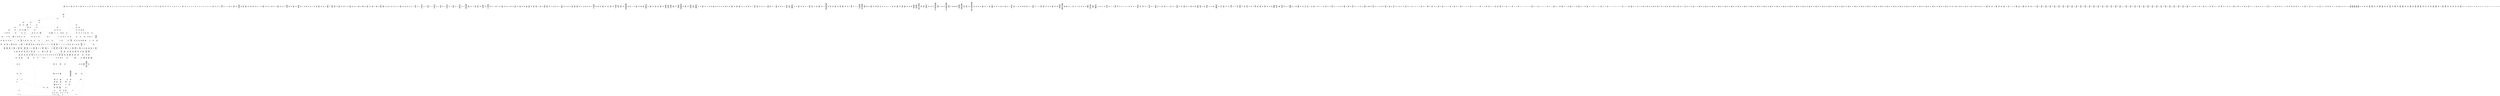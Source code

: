 /* Generated by GvGen v.1.0 (https://www.github.com/stricaud/gvgen) */

digraph G {
compound=true;
   node1 [label="[anywhere]"];
   node2 [label="# 0x0
PUSHX Data
PUSHX Data
MSTORE
PUSHX LogicData
CALLDATASIZE
LT
PUSHX Data
JUMPI
"];
   node3 [label="# 0xd
PUSHX Data
CALLDATALOAD
PUSHX BitData
SHR
PUSHX LogicData
GT
PUSHX Data
JUMPI
"];
   node4 [label="# 0x1e
PUSHX LogicData
GT
PUSHX Data
JUMPI
"];
   node5 [label="# 0x29
PUSHX LogicData
GT
PUSHX Data
JUMPI
"];
   node6 [label="# 0x34
PUSHX LogicData
EQ
PUSHX Data
JUMPI
"];
   node7 [label="# 0x3f
PUSHX LogicData
EQ
PUSHX Data
JUMPI
"];
   node8 [label="# 0x4a
PUSHX LogicData
EQ
PUSHX Data
JUMPI
"];
   node9 [label="# 0x55
PUSHX LogicData
EQ
PUSHX Data
JUMPI
"];
   node10 [label="# 0x60
PUSHX LogicData
EQ
PUSHX Data
JUMPI
"];
   node11 [label="# 0x6b
PUSHX Data
JUMP
"];
   node12 [label="# 0x6f
JUMPDEST
PUSHX LogicData
EQ
PUSHX Data
JUMPI
"];
   node13 [label="# 0x7b
PUSHX LogicData
EQ
PUSHX Data
JUMPI
"];
   node14 [label="# 0x86
PUSHX LogicData
EQ
PUSHX Data
JUMPI
"];
   node15 [label="# 0x91
PUSHX LogicData
EQ
PUSHX Data
JUMPI
"];
   node16 [label="# 0x9c
PUSHX LogicData
EQ
PUSHX Data
JUMPI
"];
   node17 [label="# 0xa7
PUSHX Data
JUMP
"];
   node18 [label="# 0xab
JUMPDEST
PUSHX LogicData
GT
PUSHX Data
JUMPI
"];
   node19 [label="# 0xb7
PUSHX LogicData
EQ
PUSHX Data
JUMPI
"];
   node20 [label="# 0xc2
PUSHX LogicData
EQ
PUSHX Data
JUMPI
"];
   node21 [label="# 0xcd
PUSHX LogicData
EQ
PUSHX Data
JUMPI
"];
   node22 [label="# 0xd8
PUSHX LogicData
EQ
PUSHX Data
JUMPI
"];
   node23 [label="# 0xe3
PUSHX LogicData
EQ
PUSHX Data
JUMPI
"];
   node24 [label="# 0xee
PUSHX Data
JUMP
"];
   node25 [label="# 0xf2
JUMPDEST
PUSHX LogicData
EQ
PUSHX Data
JUMPI
"];
   node26 [label="# 0xfe
PUSHX LogicData
EQ
PUSHX Data
JUMPI
"];
   node27 [label="# 0x109
PUSHX LogicData
EQ
PUSHX Data
JUMPI
"];
   node28 [label="# 0x114
PUSHX LogicData
EQ
PUSHX Data
JUMPI
"];
   node29 [label="# 0x11f
PUSHX Data
JUMP
"];
   node30 [label="# 0x123
JUMPDEST
PUSHX LogicData
GT
PUSHX Data
JUMPI
"];
   node31 [label="# 0x12f
PUSHX LogicData
GT
PUSHX Data
JUMPI
"];
   node32 [label="# 0x13a
PUSHX LogicData
EQ
PUSHX Data
JUMPI
"];
   node33 [label="# 0x145
PUSHX LogicData
EQ
PUSHX Data
JUMPI
"];
   node34 [label="# 0x150
PUSHX LogicData
EQ
PUSHX Data
JUMPI
"];
   node35 [label="# 0x15b
PUSHX LogicData
EQ
PUSHX Data
JUMPI
"];
   node36 [label="# 0x166
PUSHX LogicData
EQ
PUSHX Data
JUMPI
"];
   node37 [label="# 0x171
PUSHX Data
JUMP
"];
   node38 [label="# 0x175
JUMPDEST
PUSHX LogicData
EQ
PUSHX Data
JUMPI
"];
   node39 [label="# 0x181
PUSHX LogicData
EQ
PUSHX Data
JUMPI
"];
   node40 [label="# 0x18c
PUSHX LogicData
EQ
PUSHX Data
JUMPI
"];
   node41 [label="# 0x197
PUSHX LogicData
EQ
PUSHX Data
JUMPI
"];
   node42 [label="# 0x1a2
PUSHX Data
JUMP
"];
   node43 [label="# 0x1a6
JUMPDEST
PUSHX LogicData
GT
PUSHX Data
JUMPI
"];
   node44 [label="# 0x1b2
PUSHX LogicData
EQ
PUSHX Data
JUMPI
"];
   node45 [label="# 0x1bd
PUSHX LogicData
EQ
PUSHX Data
JUMPI
"];
   node46 [label="# 0x1c8
PUSHX LogicData
EQ
PUSHX Data
JUMPI
"];
   node47 [label="# 0x1d3
PUSHX LogicData
EQ
PUSHX Data
JUMPI
"];
   node48 [label="# 0x1de
PUSHX LogicData
EQ
PUSHX Data
JUMPI
"];
   node49 [label="# 0x1e9
PUSHX Data
JUMP
"];
   node50 [label="# 0x1ed
JUMPDEST
PUSHX LogicData
EQ
PUSHX Data
JUMPI
"];
   node51 [label="# 0x1f9
PUSHX LogicData
EQ
PUSHX Data
JUMPI
"];
   node52 [label="# 0x204
PUSHX LogicData
EQ
PUSHX Data
JUMPI
"];
   node53 [label="# 0x20f
PUSHX LogicData
EQ
PUSHX Data
JUMPI
"];
   node54 [label="# 0x21a
PUSHX Data
JUMP
"];
   node55 [label="# 0x21e
JUMPDEST
CALLDATASIZE
PUSHX Data
JUMPI
"];
   node56 [label="# 0x224
PUSHX Data
PUSHX Data
PUSHX Data
JUMP
"];
   node57 [label="# 0x24c
JUMPDEST
CALLVALUE
PUSHX MemData
MLOAD
PUSHX Data
PUSHX Data
JUMP
"];
   node58 [label="# 0x25b
JUMPDEST
PUSHX MemData
MLOAD
SUB
LOGX
STOP
"];
   node59 [label="# 0x265
JUMPDEST
PUSHX Data
REVERT
"];
   node60 [label="# 0x26a
JUMPDEST
CALLVALUE
ISZERO
PUSHX Data
JUMPI
"];
   node61 [label="# 0x272
PUSHX Data
REVERT
"];
   node62 [label="# 0x276
JUMPDEST
PUSHX Data
PUSHX ArithData
CALLDATASIZE
SUB
ADD
PUSHX Data
PUSHX Data
JUMP
"];
   node63 [label="# 0x28c
JUMPDEST
PUSHX Data
JUMP
"];
   node64 [label="# 0x291
JUMPDEST
PUSHX MemData
MLOAD
PUSHX Data
PUSHX Data
JUMP
"];
   node65 [label="# 0x29e
JUMPDEST
PUSHX MemData
MLOAD
SUB
RETURN
"];
   node66 [label="# 0x2a7
JUMPDEST
CALLVALUE
ISZERO
PUSHX Data
JUMPI
"];
   node67 [label="# 0x2af
PUSHX Data
REVERT
"];
   node68 [label="# 0x2b3
JUMPDEST
PUSHX Data
PUSHX Data
JUMP
"];
   node69 [label="# 0x2bc
JUMPDEST
PUSHX MemData
MLOAD
PUSHX Data
PUSHX Data
JUMP
"];
   node70 [label="# 0x2c9
JUMPDEST
PUSHX MemData
MLOAD
SUB
RETURN
"];
   node71 [label="# 0x2d2
JUMPDEST
CALLVALUE
ISZERO
PUSHX Data
JUMPI
"];
   node72 [label="# 0x2da
PUSHX Data
REVERT
"];
   node73 [label="# 0x2de
JUMPDEST
PUSHX Data
PUSHX ArithData
CALLDATASIZE
SUB
ADD
PUSHX Data
PUSHX Data
JUMP
"];
   node74 [label="# 0x2f4
JUMPDEST
PUSHX Data
JUMP
"];
   node75 [label="# 0x2f9
JUMPDEST
PUSHX MemData
MLOAD
PUSHX Data
PUSHX Data
JUMP
"];
   node76 [label="# 0x306
JUMPDEST
PUSHX MemData
MLOAD
SUB
RETURN
"];
   node77 [label="# 0x30f
JUMPDEST
CALLVALUE
ISZERO
PUSHX Data
JUMPI
"];
   node78 [label="# 0x317
PUSHX Data
REVERT
"];
   node79 [label="# 0x31b
JUMPDEST
PUSHX Data
PUSHX ArithData
CALLDATASIZE
SUB
ADD
PUSHX Data
PUSHX Data
JUMP
"];
   node80 [label="# 0x331
JUMPDEST
PUSHX Data
JUMP
"];
   node81 [label="# 0x336
JUMPDEST
STOP
"];
   node82 [label="# 0x338
JUMPDEST
CALLVALUE
ISZERO
PUSHX Data
JUMPI
"];
   node83 [label="# 0x340
PUSHX Data
REVERT
"];
   node84 [label="# 0x344
JUMPDEST
PUSHX Data
PUSHX Data
JUMP
"];
   node85 [label="# 0x34d
JUMPDEST
PUSHX MemData
MLOAD
PUSHX Data
PUSHX Data
JUMP
"];
   node86 [label="# 0x35a
JUMPDEST
PUSHX MemData
MLOAD
SUB
RETURN
"];
   node87 [label="# 0x363
JUMPDEST
CALLVALUE
ISZERO
PUSHX Data
JUMPI
"];
   node88 [label="# 0x36b
PUSHX Data
REVERT
"];
   node89 [label="# 0x36f
JUMPDEST
PUSHX Data
PUSHX Data
JUMP
"];
   node90 [label="# 0x378
JUMPDEST
PUSHX MemData
MLOAD
PUSHX Data
PUSHX Data
JUMP
"];
   node91 [label="# 0x385
JUMPDEST
PUSHX MemData
MLOAD
SUB
RETURN
"];
   node92 [label="# 0x38e
JUMPDEST
CALLVALUE
ISZERO
PUSHX Data
JUMPI
"];
   node93 [label="# 0x396
PUSHX Data
REVERT
"];
   node94 [label="# 0x39a
JUMPDEST
PUSHX Data
PUSHX ArithData
CALLDATASIZE
SUB
ADD
PUSHX Data
PUSHX Data
JUMP
"];
   node95 [label="# 0x3b0
JUMPDEST
PUSHX Data
JUMP
"];
   node96 [label="# 0x3b5
JUMPDEST
STOP
"];
   node97 [label="# 0x3b7
JUMPDEST
CALLVALUE
ISZERO
PUSHX Data
JUMPI
"];
   node98 [label="# 0x3bf
PUSHX Data
REVERT
"];
   node99 [label="# 0x3c3
JUMPDEST
PUSHX Data
PUSHX ArithData
CALLDATASIZE
SUB
ADD
PUSHX Data
PUSHX Data
JUMP
"];
   node100 [label="# 0x3d9
JUMPDEST
PUSHX Data
JUMP
"];
   node101 [label="# 0x3de
JUMPDEST
PUSHX MemData
MLOAD
PUSHX Data
PUSHX Data
JUMP
"];
   node102 [label="# 0x3eb
JUMPDEST
PUSHX MemData
MLOAD
SUB
RETURN
"];
   node103 [label="# 0x3f4
JUMPDEST
CALLVALUE
ISZERO
PUSHX Data
JUMPI
"];
   node104 [label="# 0x3fc
PUSHX Data
REVERT
"];
   node105 [label="# 0x400
JUMPDEST
PUSHX Data
PUSHX ArithData
CALLDATASIZE
SUB
ADD
PUSHX Data
PUSHX Data
JUMP
"];
   node106 [label="# 0x416
JUMPDEST
PUSHX Data
JUMP
"];
   node107 [label="# 0x41b
JUMPDEST
PUSHX MemData
MLOAD
PUSHX Data
PUSHX Data
JUMP
"];
   node108 [label="# 0x429
JUMPDEST
PUSHX MemData
MLOAD
SUB
RETURN
"];
   node109 [label="# 0x432
JUMPDEST
CALLVALUE
ISZERO
PUSHX Data
JUMPI
"];
   node110 [label="# 0x43a
PUSHX Data
REVERT
"];
   node111 [label="# 0x43e
JUMPDEST
PUSHX Data
PUSHX ArithData
CALLDATASIZE
SUB
ADD
PUSHX Data
PUSHX Data
JUMP
"];
   node112 [label="# 0x454
JUMPDEST
PUSHX Data
JUMP
"];
   node113 [label="# 0x459
JUMPDEST
STOP
"];
   node114 [label="# 0x45b
JUMPDEST
CALLVALUE
ISZERO
PUSHX Data
JUMPI
"];
   node115 [label="# 0x463
PUSHX Data
REVERT
"];
   node116 [label="# 0x467
JUMPDEST
PUSHX Data
PUSHX ArithData
CALLDATASIZE
SUB
ADD
PUSHX Data
PUSHX Data
JUMP
"];
   node117 [label="# 0x47d
JUMPDEST
PUSHX Data
JUMP
"];
   node118 [label="# 0x482
JUMPDEST
STOP
"];
   node119 [label="# 0x484
JUMPDEST
CALLVALUE
ISZERO
PUSHX Data
JUMPI
"];
   node120 [label="# 0x48c
PUSHX Data
REVERT
"];
   node121 [label="# 0x490
JUMPDEST
PUSHX Data
PUSHX ArithData
CALLDATASIZE
SUB
ADD
PUSHX Data
PUSHX Data
JUMP
"];
   node122 [label="# 0x4a6
JUMPDEST
PUSHX Data
JUMP
"];
   node123 [label="# 0x4ab
JUMPDEST
STOP
"];
   node124 [label="# 0x4ad
JUMPDEST
CALLVALUE
ISZERO
PUSHX Data
JUMPI
"];
   node125 [label="# 0x4b5
PUSHX Data
REVERT
"];
   node126 [label="# 0x4b9
JUMPDEST
PUSHX Data
PUSHX ArithData
CALLDATASIZE
SUB
ADD
PUSHX Data
PUSHX Data
JUMP
"];
   node127 [label="# 0x4cf
JUMPDEST
PUSHX Data
JUMP
"];
   node128 [label="# 0x4d4
JUMPDEST
STOP
"];
   node129 [label="# 0x4d6
JUMPDEST
CALLVALUE
ISZERO
PUSHX Data
JUMPI
"];
   node130 [label="# 0x4de
PUSHX Data
REVERT
"];
   node131 [label="# 0x4e2
JUMPDEST
PUSHX Data
PUSHX ArithData
CALLDATASIZE
SUB
ADD
PUSHX Data
PUSHX Data
JUMP
"];
   node132 [label="# 0x4f8
JUMPDEST
PUSHX Data
JUMP
"];
   node133 [label="# 0x4fd
JUMPDEST
STOP
"];
   node134 [label="# 0x4ff
JUMPDEST
CALLVALUE
ISZERO
PUSHX Data
JUMPI
"];
   node135 [label="# 0x507
PUSHX Data
REVERT
"];
   node136 [label="# 0x50b
JUMPDEST
PUSHX Data
PUSHX Data
JUMP
"];
   node137 [label="# 0x514
JUMPDEST
PUSHX MemData
MLOAD
PUSHX Data
PUSHX Data
JUMP
"];
   node138 [label="# 0x521
JUMPDEST
PUSHX MemData
MLOAD
SUB
RETURN
"];
   node139 [label="# 0x52a
JUMPDEST
CALLVALUE
ISZERO
PUSHX Data
JUMPI
"];
   node140 [label="# 0x532
PUSHX Data
REVERT
"];
   node141 [label="# 0x536
JUMPDEST
PUSHX Data
PUSHX ArithData
CALLDATASIZE
SUB
ADD
PUSHX Data
PUSHX Data
JUMP
"];
   node142 [label="# 0x54c
JUMPDEST
PUSHX Data
JUMP
"];
   node143 [label="# 0x551
JUMPDEST
STOP
"];
   node144 [label="# 0x553
JUMPDEST
CALLVALUE
ISZERO
PUSHX Data
JUMPI
"];
   node145 [label="# 0x55b
PUSHX Data
REVERT
"];
   node146 [label="# 0x55f
JUMPDEST
PUSHX Data
PUSHX ArithData
CALLDATASIZE
SUB
ADD
PUSHX Data
PUSHX Data
JUMP
"];
   node147 [label="# 0x575
JUMPDEST
PUSHX Data
JUMP
"];
   node148 [label="# 0x57a
JUMPDEST
PUSHX MemData
MLOAD
PUSHX Data
PUSHX Data
JUMP
"];
   node149 [label="# 0x587
JUMPDEST
PUSHX MemData
MLOAD
SUB
RETURN
"];
   node150 [label="# 0x590
JUMPDEST
CALLVALUE
ISZERO
PUSHX Data
JUMPI
"];
   node151 [label="# 0x598
PUSHX Data
REVERT
"];
   node152 [label="# 0x59c
JUMPDEST
PUSHX Data
PUSHX ArithData
CALLDATASIZE
SUB
ADD
PUSHX Data
PUSHX Data
JUMP
"];
   node153 [label="# 0x5b2
JUMPDEST
PUSHX Data
JUMP
"];
   node154 [label="# 0x5b7
JUMPDEST
PUSHX MemData
MLOAD
PUSHX Data
PUSHX Data
JUMP
"];
   node155 [label="# 0x5c4
JUMPDEST
PUSHX MemData
MLOAD
SUB
RETURN
"];
   node156 [label="# 0x5cd
JUMPDEST
CALLVALUE
ISZERO
PUSHX Data
JUMPI
"];
   node157 [label="# 0x5d5
PUSHX Data
REVERT
"];
   node158 [label="# 0x5d9
JUMPDEST
PUSHX Data
PUSHX Data
JUMP
"];
   node159 [label="# 0x5e2
JUMPDEST
STOP
"];
   node160 [label="# 0x5e4
JUMPDEST
CALLVALUE
ISZERO
PUSHX Data
JUMPI
"];
   node161 [label="# 0x5ec
PUSHX Data
REVERT
"];
   node162 [label="# 0x5f0
JUMPDEST
PUSHX Data
PUSHX Data
JUMP
"];
   node163 [label="# 0x5f9
JUMPDEST
STOP
"];
   node164 [label="# 0x5fb
JUMPDEST
CALLVALUE
ISZERO
PUSHX Data
JUMPI
"];
   node165 [label="# 0x603
PUSHX Data
REVERT
"];
   node166 [label="# 0x607
JUMPDEST
PUSHX Data
PUSHX Data
JUMP
"];
   node167 [label="# 0x610
JUMPDEST
PUSHX MemData
MLOAD
PUSHX Data
PUSHX Data
JUMP
"];
   node168 [label="# 0x61d
JUMPDEST
PUSHX MemData
MLOAD
SUB
RETURN
"];
   node169 [label="# 0x626
JUMPDEST
CALLVALUE
ISZERO
PUSHX Data
JUMPI
"];
   node170 [label="# 0x62e
PUSHX Data
REVERT
"];
   node171 [label="# 0x632
JUMPDEST
PUSHX Data
PUSHX ArithData
CALLDATASIZE
SUB
ADD
PUSHX Data
PUSHX Data
JUMP
"];
   node172 [label="# 0x648
JUMPDEST
PUSHX Data
JUMP
"];
   node173 [label="# 0x64d
JUMPDEST
PUSHX MemData
MLOAD
PUSHX Data
PUSHX Data
JUMP
"];
   node174 [label="# 0x65a
JUMPDEST
PUSHX MemData
MLOAD
SUB
RETURN
"];
   node175 [label="# 0x663
JUMPDEST
CALLVALUE
ISZERO
PUSHX Data
JUMPI
"];
   node176 [label="# 0x66b
PUSHX Data
REVERT
"];
   node177 [label="# 0x66f
JUMPDEST
PUSHX Data
PUSHX Data
JUMP
"];
   node178 [label="# 0x678
JUMPDEST
PUSHX MemData
MLOAD
PUSHX Data
PUSHX Data
JUMP
"];
   node179 [label="# 0x685
JUMPDEST
PUSHX MemData
MLOAD
SUB
RETURN
"];
   node180 [label="# 0x68e
JUMPDEST
CALLVALUE
ISZERO
PUSHX Data
JUMPI
"];
   node181 [label="# 0x696
PUSHX Data
REVERT
"];
   node182 [label="# 0x69a
JUMPDEST
PUSHX Data
PUSHX Data
JUMP
"];
   node183 [label="# 0x6a3
JUMPDEST
PUSHX MemData
MLOAD
PUSHX Data
PUSHX Data
JUMP
"];
   node184 [label="# 0x6b0
JUMPDEST
PUSHX MemData
MLOAD
SUB
RETURN
"];
   node185 [label="# 0x6b9
JUMPDEST
CALLVALUE
ISZERO
PUSHX Data
JUMPI
"];
   node186 [label="# 0x6c1
PUSHX Data
REVERT
"];
   node187 [label="# 0x6c5
JUMPDEST
PUSHX Data
PUSHX ArithData
CALLDATASIZE
SUB
ADD
PUSHX Data
PUSHX Data
JUMP
"];
   node188 [label="# 0x6db
JUMPDEST
PUSHX Data
JUMP
"];
   node189 [label="# 0x6e0
JUMPDEST
STOP
"];
   node190 [label="# 0x6e2
JUMPDEST
CALLVALUE
ISZERO
PUSHX Data
JUMPI
"];
   node191 [label="# 0x6ea
PUSHX Data
REVERT
"];
   node192 [label="# 0x6ee
JUMPDEST
PUSHX Data
PUSHX Data
JUMP
"];
   node193 [label="# 0x6f7
JUMPDEST
PUSHX MemData
MLOAD
PUSHX Data
PUSHX Data
JUMP
"];
   node194 [label="# 0x704
JUMPDEST
PUSHX MemData
MLOAD
SUB
RETURN
"];
   node195 [label="# 0x70d
JUMPDEST
CALLVALUE
ISZERO
PUSHX Data
JUMPI
"];
   node196 [label="# 0x715
PUSHX Data
REVERT
"];
   node197 [label="# 0x719
JUMPDEST
PUSHX Data
PUSHX ArithData
CALLDATASIZE
SUB
ADD
PUSHX Data
PUSHX Data
JUMP
"];
   node198 [label="# 0x72f
JUMPDEST
PUSHX Data
JUMP
"];
   node199 [label="# 0x734
JUMPDEST
STOP
"];
   node200 [label="# 0x736
JUMPDEST
CALLVALUE
ISZERO
PUSHX Data
JUMPI
"];
   node201 [label="# 0x73e
PUSHX Data
REVERT
"];
   node202 [label="# 0x742
JUMPDEST
PUSHX Data
PUSHX ArithData
CALLDATASIZE
SUB
ADD
PUSHX Data
PUSHX Data
JUMP
"];
   node203 [label="# 0x758
JUMPDEST
PUSHX Data
JUMP
"];
   node204 [label="# 0x75d
JUMPDEST
PUSHX MemData
MLOAD
PUSHX Data
PUSHX Data
JUMP
"];
   node205 [label="# 0x76a
JUMPDEST
PUSHX MemData
MLOAD
SUB
RETURN
"];
   node206 [label="# 0x773
JUMPDEST
CALLVALUE
ISZERO
PUSHX Data
JUMPI
"];
   node207 [label="# 0x77b
PUSHX Data
REVERT
"];
   node208 [label="# 0x77f
JUMPDEST
PUSHX Data
PUSHX ArithData
CALLDATASIZE
SUB
ADD
PUSHX Data
PUSHX Data
JUMP
"];
   node209 [label="# 0x795
JUMPDEST
PUSHX Data
JUMP
"];
   node210 [label="# 0x79a
JUMPDEST
STOP
"];
   node211 [label="# 0x79c
JUMPDEST
CALLVALUE
ISZERO
PUSHX Data
JUMPI
"];
   node212 [label="# 0x7a4
PUSHX Data
REVERT
"];
   node213 [label="# 0x7a8
JUMPDEST
PUSHX Data
PUSHX ArithData
CALLDATASIZE
SUB
ADD
PUSHX Data
PUSHX Data
JUMP
"];
   node214 [label="# 0x7be
JUMPDEST
PUSHX Data
JUMP
"];
   node215 [label="# 0x7c3
JUMPDEST
STOP
"];
   node216 [label="# 0x7c5
JUMPDEST
CALLVALUE
ISZERO
PUSHX Data
JUMPI
"];
   node217 [label="# 0x7cd
PUSHX Data
REVERT
"];
   node218 [label="# 0x7d1
JUMPDEST
PUSHX Data
PUSHX Data
JUMP
"];
   node219 [label="# 0x7da
JUMPDEST
PUSHX MemData
MLOAD
PUSHX Data
PUSHX Data
JUMP
"];
   node220 [label="# 0x7e7
JUMPDEST
PUSHX MemData
MLOAD
SUB
RETURN
"];
   node221 [label="# 0x7f0
JUMPDEST
CALLVALUE
ISZERO
PUSHX Data
JUMPI
"];
   node222 [label="# 0x7f8
PUSHX Data
REVERT
"];
   node223 [label="# 0x7fc
JUMPDEST
PUSHX Data
PUSHX Data
JUMP
"];
   node224 [label="# 0x805
JUMPDEST
STOP
"];
   node225 [label="# 0x807
JUMPDEST
CALLVALUE
ISZERO
PUSHX Data
JUMPI
"];
   node226 [label="# 0x80f
PUSHX Data
REVERT
"];
   node227 [label="# 0x813
JUMPDEST
PUSHX Data
PUSHX ArithData
CALLDATASIZE
SUB
ADD
PUSHX Data
PUSHX Data
JUMP
"];
   node228 [label="# 0x829
JUMPDEST
PUSHX Data
JUMP
"];
   node229 [label="# 0x82e
JUMPDEST
STOP
"];
   node230 [label="# 0x830
JUMPDEST
PUSHX Data
PUSHX ArithData
CALLDATASIZE
SUB
ADD
PUSHX Data
PUSHX Data
JUMP
"];
   node231 [label="# 0x845
JUMPDEST
PUSHX Data
JUMP
"];
   node232 [label="# 0x84a
JUMPDEST
STOP
"];
   node233 [label="# 0x84c
JUMPDEST
CALLVALUE
ISZERO
PUSHX Data
JUMPI
"];
   node234 [label="# 0x854
PUSHX Data
REVERT
"];
   node235 [label="# 0x858
JUMPDEST
PUSHX Data
PUSHX ArithData
CALLDATASIZE
SUB
ADD
PUSHX Data
PUSHX Data
JUMP
"];
   node236 [label="# 0x86e
JUMPDEST
PUSHX Data
JUMP
"];
   node237 [label="# 0x873
JUMPDEST
STOP
"];
   node238 [label="# 0x875
JUMPDEST
CALLVALUE
ISZERO
PUSHX Data
JUMPI
"];
   node239 [label="# 0x87d
PUSHX Data
REVERT
"];
   node240 [label="# 0x881
JUMPDEST
PUSHX Data
PUSHX ArithData
CALLDATASIZE
SUB
ADD
PUSHX Data
PUSHX Data
JUMP
"];
   node241 [label="# 0x897
JUMPDEST
PUSHX Data
JUMP
"];
   node242 [label="# 0x89c
JUMPDEST
PUSHX MemData
MLOAD
PUSHX Data
PUSHX Data
JUMP
"];
   node243 [label="# 0x8a9
JUMPDEST
PUSHX MemData
MLOAD
SUB
RETURN
"];
   node244 [label="# 0x8b2
JUMPDEST
CALLVALUE
ISZERO
PUSHX Data
JUMPI
"];
   node245 [label="# 0x8ba
PUSHX Data
REVERT
"];
   node246 [label="# 0x8be
JUMPDEST
PUSHX Data
PUSHX ArithData
CALLDATASIZE
SUB
ADD
PUSHX Data
PUSHX Data
JUMP
"];
   node247 [label="# 0x8d4
JUMPDEST
PUSHX Data
JUMP
"];
   node248 [label="# 0x8d9
JUMPDEST
STOP
"];
   node249 [label="# 0x8db
JUMPDEST
PUSHX Data
CALLER
JUMP
"];
   node250 [label="# 0x8e3
JUMPDEST
PUSHX Data
PUSHX BitData
PUSHX BitData
NOT
AND
PUSHX BitData
NOT
AND
EQ
PUSHX Data
JUMPI
"];
   node251 [label="# 0x94c
PUSHX Data
PUSHX Data
JUMP
"];
   node252 [label="# 0x955
JUMPDEST
"];
   node253 [label="# 0x956
JUMPDEST
JUMP
"];
   node254 [label="# 0x95d
JUMPDEST
PUSHX Data
PUSHX MemData
MLOAD
PUSHX ArithData
ADD
PUSHX Data
MSTORE
PUSHX Data
MSTORE
PUSHX ArithData
ADD
PUSHX Data
MSTORE
JUMP
"];
   node255 [label="# 0x99a
JUMPDEST
PUSHX Data
PUSHX Data
PUSHX Data
JUMP
"];
   node256 [label="# 0x9a5
JUMPDEST
PUSHX Data
JUMPI
"];
   node257 [label="# 0x9aa
PUSHX MemData
MLOAD
PUSHX Data
MSTORE
PUSHX ArithData
ADD
PUSHX Data
PUSHX Data
JUMP
"];
   node258 [label="# 0x9db
JUMPDEST
PUSHX MemData
MLOAD
SUB
REVERT
"];
   node259 [label="# 0x9e4
JUMPDEST
PUSHX Data
PUSHX ArithData
MSTORE
PUSHX ArithData
ADD
MSTORE
PUSHX ArithData
ADD
PUSHX Data
SHA3
PUSHX ArithData
SLOAD
PUSHX ArithData
EXP
DIV
PUSHX BitData
AND
JUMP
"];
   node260 [label="# 0xa1f
JUMPDEST
PUSHX Data
PUSHX Data
PUSHX Data
JUMP
"];
   node261 [label="# 0xa2a
JUMPDEST
PUSHX BitData
AND
PUSHX BitData
AND
EQ
ISZERO
PUSHX Data
JUMPI
"];
   node262 [label="# 0xa61
PUSHX MemData
MLOAD
PUSHX Data
MSTORE
PUSHX ArithData
ADD
PUSHX Data
PUSHX Data
JUMP
"];
   node263 [label="# 0xa92
JUMPDEST
PUSHX MemData
MLOAD
SUB
REVERT
"];
   node264 [label="# 0xa9b
JUMPDEST
PUSHX BitData
AND
PUSHX Data
PUSHX Data
JUMP
"];
   node265 [label="# 0xaba
JUMPDEST
PUSHX BitData
AND
EQ
PUSHX Data
JUMPI
"];
   node266 [label="# 0xad7
PUSHX Data
PUSHX Data
PUSHX Data
JUMP
"];
   node267 [label="# 0xae3
JUMPDEST
PUSHX Data
JUMP
"];
   node268 [label="# 0xae8
JUMPDEST
"];
   node269 [label="# 0xae9
JUMPDEST
PUSHX Data
JUMPI
"];
   node270 [label="# 0xaee
PUSHX MemData
MLOAD
PUSHX Data
MSTORE
PUSHX ArithData
ADD
PUSHX Data
PUSHX Data
JUMP
"];
   node271 [label="# 0xb1f
JUMPDEST
PUSHX MemData
MLOAD
SUB
REVERT
"];
   node272 [label="# 0xb28
JUMPDEST
PUSHX Data
PUSHX Data
JUMP
"];
   node273 [label="# 0xb32
JUMPDEST
JUMP
"];
   node274 [label="# 0xb37
JUMPDEST
PUSHX StorData
SLOAD
JUMP
"];
   node275 [label="# 0xb3d
JUMPDEST
PUSHX StorData
SLOAD
JUMP
"];
   node276 [label="# 0xb43
JUMPDEST
PUSHX Data
PUSHX Data
PUSHX Data
JUMP
"];
   node277 [label="# 0xb4e
JUMPDEST
PUSHX Data
JUMP
"];
   node278 [label="# 0xb54
JUMPDEST
PUSHX Data
JUMPI
"];
   node279 [label="# 0xb59
PUSHX MemData
MLOAD
PUSHX Data
MSTORE
PUSHX ArithData
ADD
PUSHX Data
PUSHX Data
JUMP
"];
   node280 [label="# 0xb8a
JUMPDEST
PUSHX MemData
MLOAD
SUB
REVERT
"];
   node281 [label="# 0xb93
JUMPDEST
PUSHX Data
PUSHX Data
JUMP
"];
   node282 [label="# 0xb9e
JUMPDEST
JUMP
"];
   node283 [label="# 0xba3
JUMPDEST
PUSHX Data
PUSHX Data
PUSHX ArithData
MSTORE
PUSHX ArithData
ADD
MSTORE
PUSHX ArithData
ADD
PUSHX Data
SHA3
PUSHX ArithData
ADD
SLOAD
JUMP
"];
   node284 [label="# 0xbc3
JUMPDEST
PUSHX Data
PUSHX Data
PUSHX Data
JUMP
"];
   node285 [label="# 0xbcf
JUMPDEST
PUSHX Data
JUMPI
"];
   node286 [label="# 0xbd4
PUSHX MemData
MLOAD
PUSHX Data
MSTORE
PUSHX ArithData
ADD
PUSHX Data
PUSHX Data
JUMP
"];
   node287 [label="# 0xc05
JUMPDEST
PUSHX MemData
MLOAD
SUB
REVERT
"];
   node288 [label="# 0xc0e
JUMPDEST
PUSHX StorData
PUSHX ArithData
SLOAD
PUSHX ArithData
EXP
DIV
PUSHX BitData
AND
PUSHX Data
PUSHX StorData
SLOAD
PUSHX Data
PUSHX Data
JUMP
"];
   node289 [label="# 0xc41
JUMPDEST
PUSHX Data
PUSHX Data
JUMP
"];
   node290 [label="# 0xc4b
JUMPDEST
JUMP
"];
   node291 [label="# 0xc56
JUMPDEST
PUSHX Data
PUSHX Data
JUMP
"];
   node292 [label="# 0xc5f
JUMPDEST
PUSHX Data
PUSHX Data
PUSHX Data
JUMP
"];
   node293 [label="# 0xc6b
JUMPDEST
PUSHX Data
JUMP
"];
   node294 [label="# 0xc70
JUMPDEST
PUSHX Data
PUSHX Data
JUMP
"];
   node295 [label="# 0xc7a
JUMPDEST
JUMP
"];
   node296 [label="# 0xc7f
JUMPDEST
PUSHX Data
PUSHX Data
JUMP
"];
   node297 [label="# 0xc87
JUMPDEST
PUSHX BitData
AND
PUSHX BitData
AND
EQ
PUSHX Data
JUMPI
"];
   node298 [label="# 0xcba
PUSHX MemData
MLOAD
PUSHX Data
MSTORE
PUSHX ArithData
ADD
PUSHX Data
PUSHX Data
JUMP
"];
   node299 [label="# 0xceb
JUMPDEST
PUSHX MemData
MLOAD
SUB
REVERT
"];
   node300 [label="# 0xcf4
JUMPDEST
PUSHX Data
PUSHX Data
JUMP
"];
   node301 [label="# 0xcfe
JUMPDEST
JUMP
"];
   node302 [label="# 0xd02
JUMPDEST
PUSHX Data
PUSHX MemData
MLOAD
PUSHX ArithData
ADD
PUSHX Data
MSTORE
PUSHX Data
MSTORE
PUSHX Data
JUMP
"];
   node303 [label="# 0xd1d
JUMPDEST
JUMP
"];
   node304 [label="# 0xd22
JUMPDEST
PUSHX StorData
PUSHX ArithData
SLOAD
PUSHX ArithData
EXP
DIV
PUSHX BitData
AND
ISZERO
PUSHX Data
JUMPI
"];
   node305 [label="# 0xd39
PUSHX StorData
PUSHX ArithData
SLOAD
PUSHX ArithData
EXP
DIV
PUSHX BitData
AND
ISZERO
"];
   node306 [label="# 0xd4b
JUMPDEST
PUSHX Data
JUMPI
"];
   node307 [label="# 0xd50
PUSHX MemData
MLOAD
PUSHX Data
MSTORE
PUSHX ArithData
ADD
PUSHX Data
PUSHX Data
JUMP
"];
   node308 [label="# 0xd81
JUMPDEST
PUSHX MemData
MLOAD
SUB
REVERT
"];
   node309 [label="# 0xd8a
JUMPDEST
PUSHX Data
PUSHX Data
PUSHX Data
JUMP
"];
   node310 [label="# 0xd95
JUMPDEST
PUSHX Data
JUMP
"];
   node311 [label="# 0xd9b
JUMPDEST
PUSHX Data
JUMPI
"];
   node312 [label="# 0xda0
PUSHX MemData
MLOAD
PUSHX Data
MSTORE
PUSHX ArithData
ADD
PUSHX Data
PUSHX Data
JUMP
"];
   node313 [label="# 0xdd1
JUMPDEST
PUSHX MemData
MLOAD
SUB
REVERT
"];
   node314 [label="# 0xdda
JUMPDEST
PUSHX Data
PUSHX Data
JUMP
"];
   node315 [label="# 0xde3
JUMPDEST
JUMP
"];
   node316 [label="# 0xde6
JUMPDEST
PUSHX Data
PUSHX Data
PUSHX Data
PUSHX Data
JUMP
"];
   node317 [label="# 0xe13
JUMPDEST
PUSHX Data
JUMP
"];
   node318 [label="# 0xe18
JUMPDEST
PUSHX Data
PUSHX StorData
SLOAD
PUSHX Data
PUSHX Data
JUMP
"];
   node319 [label="# 0xe27
JUMPDEST
EQ
PUSHX Data
JUMPI
"];
   node320 [label="# 0xe2f
PUSHX MemData
MLOAD
PUSHX Data
MSTORE
PUSHX ArithData
ADD
PUSHX Data
PUSHX Data
JUMP
"];
   node321 [label="# 0xe60
JUMPDEST
PUSHX MemData
MLOAD
SUB
REVERT
"];
   node322 [label="# 0xe69
JUMPDEST
PUSHX Data
MLOAD
PUSHX ArithData
ADD
PUSHX Data
PUSHX Data
JUMP
"];
   node323 [label="# 0xe7f
JUMPDEST
JUMP
"];
   node324 [label="# 0xe84
JUMPDEST
PUSHX StorData
PUSHX ArithData
SLOAD
PUSHX ArithData
EXP
DIV
PUSHX BitData
AND
JUMP
"];
   node325 [label="# 0xe97
JUMPDEST
PUSHX Data
PUSHX Data
PUSHX Data
PUSHX Data
JUMP
"];
   node326 [label="# 0xec4
JUMPDEST
PUSHX Data
JUMP
"];
   node327 [label="# 0xec9
JUMPDEST
PUSHX StorData
PUSHX ArithData
SLOAD
PUSHX ArithData
EXP
DIV
PUSHX BitData
AND
ISZERO
PUSHX Data
JUMPI
"];
   node328 [label="# 0xedf
PUSHX MemData
MLOAD
PUSHX Data
MSTORE
PUSHX ArithData
ADD
PUSHX Data
PUSHX Data
JUMP
"];
   node329 [label="# 0xf10
JUMPDEST
PUSHX MemData
MLOAD
SUB
REVERT
"];
   node330 [label="# 0xf19
JUMPDEST
MLOAD
MLOAD
EQ
ISZERO
PUSHX Data
JUMPI
"];
   node331 [label="# 0xf25
MLOAD
MLOAD
EQ
"];
   node332 [label="# 0xf2b
JUMPDEST
ISZERO
PUSHX Data
JUMPI
"];
   node333 [label="# 0xf32
MLOAD
MLOAD
EQ
"];
   node334 [label="# 0xf38
JUMPDEST
ISZERO
PUSHX Data
JUMPI
"];
   node335 [label="# 0xf3f
MLOAD
MLOAD
EQ
"];
   node336 [label="# 0xf45
JUMPDEST
PUSHX Data
JUMPI
"];
   node337 [label="# 0xf4a
PUSHX MemData
MLOAD
PUSHX Data
MSTORE
PUSHX ArithData
ADD
PUSHX Data
PUSHX Data
JUMP
"];
   node338 [label="# 0xf7b
JUMPDEST
PUSHX MemData
MLOAD
SUB
REVERT
"];
   node339 [label="# 0xf84
JUMPDEST
PUSHX Data
SSTORE
PUSHX Data
"];
   node340 [label="# 0xf8e
JUMPDEST
MLOAD
LT
ISZERO
PUSHX Data
JUMPI
"];
   node341 [label="# 0xf98
MLOAD
LT
PUSHX Data
JUMPI
"];
   node342 [label="# 0xfa2
PUSHX Data
PUSHX Data
JUMP
"];
   node343 [label="# 0xfa9
JUMPDEST
"];
   node344 [label="# 0xfaa
JUMPDEST
PUSHX ArithData
MUL
PUSHX ArithData
ADD
ADD
MLOAD
PUSHX Data
PUSHX Data
MLOAD
LT
PUSHX Data
JUMPI
"];
   node345 [label="# 0xfc1
PUSHX Data
PUSHX Data
JUMP
"];
   node346 [label="# 0xfc8
JUMPDEST
"];
   node347 [label="# 0xfc9
JUMPDEST
PUSHX ArithData
MUL
PUSHX ArithData
ADD
ADD
MLOAD
MSTORE
PUSHX ArithData
ADD
MSTORE
PUSHX ArithData
ADD
PUSHX Data
SHA3
PUSHX ArithData
ADD
SSTORE
MLOAD
LT
PUSHX Data
JUMPI
"];
   node348 [label="# 0xff1
PUSHX Data
PUSHX Data
JUMP
"];
   node349 [label="# 0xff8
JUMPDEST
"];
   node350 [label="# 0xff9
JUMPDEST
PUSHX ArithData
MUL
PUSHX ArithData
ADD
ADD
MLOAD
PUSHX Data
PUSHX Data
MLOAD
LT
PUSHX Data
JUMPI
"];
   node351 [label="# 0x1010
PUSHX Data
PUSHX Data
JUMP
"];
   node352 [label="# 0x1017
JUMPDEST
"];
   node353 [label="# 0x1018
JUMPDEST
PUSHX ArithData
MUL
PUSHX ArithData
ADD
ADD
MLOAD
MSTORE
PUSHX ArithData
ADD
MSTORE
PUSHX ArithData
ADD
PUSHX Data
SHA3
PUSHX ArithData
ADD
SSTORE
MLOAD
LT
PUSHX Data
JUMPI
"];
   node354 [label="# 0x1040
PUSHX Data
PUSHX Data
JUMP
"];
   node355 [label="# 0x1047
JUMPDEST
"];
   node356 [label="# 0x1048
JUMPDEST
PUSHX ArithData
MUL
PUSHX ArithData
ADD
ADD
MLOAD
PUSHX Data
PUSHX Data
MLOAD
LT
PUSHX Data
JUMPI
"];
   node357 [label="# 0x105f
PUSHX Data
PUSHX Data
JUMP
"];
   node358 [label="# 0x1066
JUMPDEST
"];
   node359 [label="# 0x1067
JUMPDEST
PUSHX ArithData
MUL
PUSHX ArithData
ADD
ADD
MLOAD
MSTORE
PUSHX ArithData
ADD
MSTORE
PUSHX ArithData
ADD
PUSHX Data
SHA3
PUSHX ArithData
ADD
SSTORE
MLOAD
LT
PUSHX Data
JUMPI
"];
   node360 [label="# 0x108f
PUSHX Data
PUSHX Data
JUMP
"];
   node361 [label="# 0x1096
JUMPDEST
"];
   node362 [label="# 0x1097
JUMPDEST
PUSHX ArithData
MUL
PUSHX ArithData
ADD
ADD
MLOAD
PUSHX Data
PUSHX Data
MLOAD
LT
PUSHX Data
JUMPI
"];
   node363 [label="# 0x10ae
PUSHX Data
PUSHX Data
JUMP
"];
   node364 [label="# 0x10b5
JUMPDEST
"];
   node365 [label="# 0x10b6
JUMPDEST
PUSHX ArithData
MUL
PUSHX ArithData
ADD
ADD
MLOAD
MSTORE
PUSHX ArithData
ADD
MSTORE
PUSHX ArithData
ADD
PUSHX Data
SHA3
PUSHX ArithData
ADD
SSTORE
PUSHX Data
PUSHX Data
JUMP
"];
   node366 [label="# 0x10de
JUMPDEST
PUSHX Data
JUMP
"];
   node367 [label="# 0x10e6
JUMPDEST
JUMP
"];
   node368 [label="# 0x10f0
JUMPDEST
PUSHX Data
PUSHX ArithData
MSTORE
PUSHX ArithData
ADD
MSTORE
PUSHX ArithData
ADD
PUSHX Data
SHA3
PUSHX ArithData
SLOAD
PUSHX ArithData
EXP
DIV
PUSHX BitData
AND
PUSHX BitData
PUSHX BitData
AND
PUSHX BitData
AND
EQ
ISZERO
PUSHX Data
JUMPI
"];
   node369 [label="# 0x115e
PUSHX MemData
MLOAD
PUSHX Data
MSTORE
PUSHX ArithData
ADD
PUSHX Data
PUSHX Data
JUMP
"];
   node370 [label="# 0x118f
JUMPDEST
PUSHX MemData
MLOAD
SUB
REVERT
"];
   node371 [label="# 0x1198
JUMPDEST
JUMP
"];
   node372 [label="# 0x11a1
JUMPDEST
PUSHX BitData
PUSHX BitData
AND
PUSHX BitData
AND
EQ
ISZERO
PUSHX Data
JUMPI
"];
   node373 [label="# 0x11d8
PUSHX MemData
MLOAD
PUSHX Data
MSTORE
PUSHX ArithData
ADD
PUSHX Data
PUSHX Data
JUMP
"];
   node374 [label="# 0x1209
JUMPDEST
PUSHX MemData
MLOAD
SUB
REVERT
"];
   node375 [label="# 0x1212
JUMPDEST
PUSHX Data
PUSHX ArithData
PUSHX BitData
AND
PUSHX BitData
AND
MSTORE
PUSHX ArithData
ADD
MSTORE
PUSHX ArithData
ADD
PUSHX Data
SHA3
SLOAD
JUMP
"];
   node376 [label="# 0x1259
JUMPDEST
PUSHX Data
PUSHX Data
JUMP
"];
   node377 [label="# 0x1261
JUMPDEST
PUSHX BitData
AND
PUSHX Data
PUSHX Data
JUMP
"];
   node378 [label="# 0x127f
JUMPDEST
PUSHX BitData
AND
EQ
PUSHX Data
JUMPI
"];
   node379 [label="# 0x129b
PUSHX MemData
MLOAD
PUSHX Data
MSTORE
PUSHX ArithData
ADD
PUSHX Data
PUSHX Data
JUMP
"];
   node380 [label="# 0x12cc
JUMPDEST
PUSHX MemData
MLOAD
SUB
REVERT
"];
   node381 [label="# 0x12d5
JUMPDEST
PUSHX Data
PUSHX Data
PUSHX Data
JUMP
"];
   node382 [label="# 0x12df
JUMPDEST
JUMP
"];
   node383 [label="# 0x12e1
JUMPDEST
PUSHX Data
PUSHX Data
PUSHX Data
PUSHX Data
JUMP
"];
   node384 [label="# 0x130e
JUMPDEST
PUSHX Data
JUMP
"];
   node385 [label="# 0x1313
JUMPDEST
PUSHX StorData
PUSHX ArithData
SLOAD
PUSHX ArithData
EXP
DIV
PUSHX BitData
AND
ISZERO
PUSHX StorData
PUSHX ArithData
PUSHX ArithData
EXP
SLOAD
PUSHX ArithData
MUL
NOT
AND
ISZERO
ISZERO
MUL
OR
SSTORE
JUMP
"];
   node386 [label="# 0x1340
JUMPDEST
PUSHX Data
PUSHX StorData
PUSHX ArithData
SLOAD
PUSHX ArithData
EXP
DIV
PUSHX BitData
AND
JUMP
"];
   node387 [label="# 0x136a
JUMPDEST
PUSHX Data
PUSHX Data
PUSHX ArithData
MSTORE
PUSHX ArithData
ADD
MSTORE
PUSHX ArithData
ADD
PUSHX Data
SHA3
PUSHX ArithData
ADD
PUSHX ArithData
PUSHX BitData
AND
PUSHX BitData
AND
MSTORE
PUSHX ArithData
ADD
MSTORE
PUSHX ArithData
ADD
PUSHX Data
SHA3
PUSHX ArithData
SLOAD
PUSHX ArithData
EXP
DIV
PUSHX BitData
AND
JUMP
"];
   node388 [label="# 0x13d5
JUMPDEST
PUSHX Data
PUSHX MemData
MLOAD
PUSHX ArithData
ADD
PUSHX Data
MSTORE
PUSHX Data
MSTORE
PUSHX ArithData
ADD
PUSHX Data
MSTORE
JUMP
"];
   node389 [label="# 0x1412
JUMPDEST
PUSHX BitData
SHL
JUMP
"];
   node390 [label="# 0x1419
JUMPDEST
PUSHX Data
PUSHX Data
PUSHX Data
JUMP
"];
   node391 [label="# 0x1424
JUMPDEST
PUSHX Data
JUMP
"];
   node392 [label="# 0x142b
JUMPDEST
JUMP
"];
   node393 [label="# 0x142f
JUMPDEST
PUSHX StorData
PUSHX ArithData
SLOAD
PUSHX ArithData
EXP
DIV
PUSHX BitData
AND
JUMP
"];
   node394 [label="# 0x1442
JUMPDEST
PUSHX Data
PUSHX Data
PUSHX Data
JUMP
"];
   node395 [label="# 0x144d
JUMPDEST
PUSHX Data
JUMP
"];
   node396 [label="# 0x1453
JUMPDEST
PUSHX Data
JUMPI
"];
   node397 [label="# 0x1458
PUSHX MemData
MLOAD
PUSHX Data
MSTORE
PUSHX ArithData
ADD
PUSHX Data
PUSHX Data
JUMP
"];
   node398 [label="# 0x1489
JUMPDEST
PUSHX MemData
MLOAD
SUB
REVERT
"];
   node399 [label="# 0x1492
JUMPDEST
PUSHX Data
PUSHX Data
JUMP
"];
   node400 [label="# 0x149e
JUMPDEST
JUMP
"];
   node401 [label="# 0x14a4
JUMPDEST
PUSHX Data
PUSHX Data
PUSHX Data
JUMP
"];
   node402 [label="# 0x14af
JUMPDEST
PUSHX Data
JUMPI
"];
   node403 [label="# 0x14b4
PUSHX MemData
MLOAD
PUSHX Data
MSTORE
PUSHX ArithData
ADD
PUSHX Data
PUSHX Data
JUMP
"];
   node404 [label="# 0x14e5
JUMPDEST
PUSHX MemData
MLOAD
SUB
REVERT
"];
   node405 [label="# 0x14ee
JUMPDEST
PUSHX Data
PUSHX StorData
SLOAD
PUSHX Data
PUSHX Data
JUMP
"];
   node406 [label="# 0x14fd
JUMPDEST
GT
ISZERO
PUSHX Data
JUMPI
"];
   node407 [label="# 0x1506
PUSHX Data
PUSHX Data
PUSHX Data
JUMP
"];
   node408 [label="# 0x1510
JUMPDEST
PUSHX MemData
MLOAD
PUSHX ArithData
ADD
PUSHX Data
PUSHX Data
JUMP
"];
   node409 [label="# 0x1521
JUMPDEST
PUSHX MemData
MLOAD
PUSHX ArithData
SUB
SUB
MSTORE
PUSHX Data
MSTORE
PUSHX Data
JUMP
"];
   node410 [label="# 0x1537
JUMPDEST
PUSHX Data
PUSHX Data
JUMP
"];
   node411 [label="# 0x1540
JUMPDEST
PUSHX MemData
MLOAD
PUSHX ArithData
ADD
PUSHX Data
PUSHX Data
JUMP
"];
   node412 [label="# 0x1550
JUMPDEST
PUSHX MemData
MLOAD
PUSHX ArithData
SUB
SUB
MSTORE
PUSHX Data
MSTORE
"];
   node413 [label="# 0x1562
JUMPDEST
JUMP
"];
   node414 [label="# 0x1567
JUMPDEST
PUSHX Data
PUSHX Data
PUSHX Data
PUSHX Data
JUMP
"];
   node415 [label="# 0x1594
JUMPDEST
PUSHX Data
JUMP
"];
   node416 [label="# 0x1599
JUMPDEST
PUSHX StorData
PUSHX ArithData
SLOAD
PUSHX ArithData
EXP
DIV
PUSHX BitData
AND
ISZERO
PUSHX Data
JUMPI
"];
   node417 [label="# 0x15af
PUSHX MemData
MLOAD
PUSHX Data
MSTORE
PUSHX ArithData
ADD
PUSHX Data
PUSHX Data
JUMP
"];
   node418 [label="# 0x15e0
JUMPDEST
PUSHX MemData
MLOAD
SUB
REVERT
"];
   node419 [label="# 0x15e9
JUMPDEST
PUSHX Data
"];
   node420 [label="# 0x15ec
JUMPDEST
MLOAD
LT
ISZERO
PUSHX Data
JUMPI
"];
   node421 [label="# 0x15f6
PUSHX Data
MLOAD
LT
PUSHX Data
JUMPI
"];
   node422 [label="# 0x1603
PUSHX Data
PUSHX Data
JUMP
"];
   node423 [label="# 0x160a
JUMPDEST
"];
   node424 [label="# 0x160b
JUMPDEST
PUSHX ArithData
MUL
PUSHX ArithData
ADD
ADD
MLOAD
PUSHX Data
PUSHX StorData
SLOAD
PUSHX Data
PUSHX Data
JUMP
"];
   node425 [label="# 0x1623
JUMPDEST
PUSHX Data
PUSHX Data
JUMP
"];
   node426 [label="# 0x162d
JUMPDEST
PUSHX Data
JUMP
"];
   node427 [label="# 0x1632
JUMPDEST
PUSHX Data
PUSHX Data
JUMP
"];
   node428 [label="# 0x163d
JUMPDEST
PUSHX Data
JUMP
"];
   node429 [label="# 0x1645
JUMPDEST
MLOAD
PUSHX StorData
PUSHX Data
SLOAD
PUSHX Data
PUSHX Data
JUMP
"];
   node430 [label="# 0x1659
JUMPDEST
SSTORE
PUSHX StorData
SLOAD
PUSHX StorData
SLOAD
GT
ISZERO
PUSHX Data
JUMPI
"];
   node431 [label="# 0x166d
PUSHX MemData
MLOAD
PUSHX Data
MSTORE
PUSHX ArithData
ADD
PUSHX Data
PUSHX Data
JUMP
"];
   node432 [label="# 0x169e
JUMPDEST
PUSHX MemData
MLOAD
SUB
REVERT
"];
   node433 [label="# 0x16a7
JUMPDEST
JUMP
"];
   node434 [label="# 0x16ab
JUMPDEST
PUSHX Data
PUSHX Data
JUMP
"];
   node435 [label="# 0x16b4
JUMPDEST
PUSHX Data
PUSHX Data
PUSHX Data
JUMP
"];
   node436 [label="# 0x16c0
JUMPDEST
PUSHX Data
JUMP
"];
   node437 [label="# 0x16c5
JUMPDEST
PUSHX Data
PUSHX Data
JUMP
"];
   node438 [label="# 0x16cf
JUMPDEST
JUMP
"];
   node439 [label="# 0x16d4
JUMPDEST
PUSHX StorData
SLOAD
JUMP
"];
   node440 [label="# 0x16da
JUMPDEST
PUSHX Data
PUSHX Data
PUSHX Data
PUSHX Data
JUMP
"];
   node441 [label="# 0x1707
JUMPDEST
PUSHX Data
JUMP
"];
   node442 [label="# 0x170c
JUMPDEST
PUSHX StorData
PUSHX ArithData
SLOAD
PUSHX ArithData
EXP
DIV
PUSHX BitData
AND
ISZERO
PUSHX StorData
PUSHX ArithData
PUSHX ArithData
EXP
SLOAD
PUSHX ArithData
MUL
NOT
AND
ISZERO
ISZERO
MUL
OR
SSTORE
JUMP
"];
   node443 [label="# 0x1739
JUMPDEST
PUSHX Data
PUSHX Data
JUMP
"];
   node444 [label="# 0x1741
JUMPDEST
PUSHX BitData
AND
PUSHX Data
PUSHX Data
JUMP
"];
   node445 [label="# 0x175f
JUMPDEST
PUSHX BitData
AND
EQ
PUSHX Data
JUMPI
"];
   node446 [label="# 0x177b
PUSHX MemData
MLOAD
PUSHX Data
MSTORE
PUSHX ArithData
ADD
PUSHX Data
PUSHX Data
JUMP
"];
   node447 [label="# 0x17ac
JUMPDEST
PUSHX MemData
MLOAD
SUB
REVERT
"];
   node448 [label="# 0x17b5
JUMPDEST
PUSHX LogicData
GT
ISZERO
PUSHX Data
JUMPI
"];
   node449 [label="# 0x17bf
PUSHX MemData
MLOAD
PUSHX Data
MSTORE
PUSHX ArithData
ADD
PUSHX Data
PUSHX Data
JUMP
"];
   node450 [label="# 0x17f0
JUMPDEST
PUSHX MemData
MLOAD
SUB
REVERT
"];
   node451 [label="# 0x17f9
JUMPDEST
PUSHX StorData
PUSHX ArithData
PUSHX ArithData
EXP
SLOAD
PUSHX ArithData
MUL
NOT
AND
PUSHX BitData
AND
MUL
OR
SSTORE
PUSHX Data
SSTORE
JUMP
"];
   node452 [label="# 0x1845
JUMPDEST
PUSHX StorData
PUSHX ArithData
SLOAD
PUSHX ArithData
EXP
DIV
PUSHX BitData
AND
PUSHX Data
JUMPI
"];
   node453 [label="# 0x185a
PUSHX MemData
MLOAD
PUSHX Data
MSTORE
PUSHX ArithData
ADD
PUSHX Data
PUSHX Data
JUMP
"];
   node454 [label="# 0x188b
JUMPDEST
PUSHX MemData
MLOAD
SUB
REVERT
"];
   node455 [label="# 0x1894
JUMPDEST
PUSHX Data
PUSHX Data
PUSHX ArithData
MSTORE
PUSHX ArithData
ADD
MSTORE
PUSHX ArithData
ADD
PUSHX Data
SHA3
PUSHX ArithData
ADD
SLOAD
PUSHX Data
PUSHX Data
PUSHX Data
PUSHX ArithData
MSTORE
PUSHX ArithData
ADD
MSTORE
PUSHX ArithData
ADD
PUSHX Data
SHA3
PUSHX ArithData
ADD
SLOAD
PUSHX Data
PUSHX Data
JUMP
"];
   node456 [label="# 0x18d4
JUMPDEST
PUSHX Data
PUSHX Data
JUMP
"];
   node457 [label="# 0x18df
JUMPDEST
TIMESTAMP
LT
ISZERO
ISZERO
PUSHX Data
JUMPI
"];
   node458 [label="# 0x18ec
TIMESTAMP
LT
"];
   node459 [label="# 0x18f0
JUMPDEST
PUSHX Data
JUMPI
"];
   node460 [label="# 0x18f5
PUSHX MemData
MLOAD
PUSHX Data
MSTORE
PUSHX ArithData
ADD
PUSHX Data
PUSHX Data
JUMP
"];
   node461 [label="# 0x1926
JUMPDEST
PUSHX MemData
MLOAD
SUB
REVERT
"];
   node462 [label="# 0x192f
JUMPDEST
PUSHX Data
ADDRESS
PUSHX Data
PUSHX Data
JUMP
"];
   node463 [label="# 0x193a
JUMPDEST
PUSHX MemData
MLOAD
PUSHX ArithData
ADD
PUSHX Data
PUSHX Data
JUMP
"];
   node464 [label="# 0x194d
JUMPDEST
PUSHX MemData
MLOAD
PUSHX ArithData
SUB
SUB
MSTORE
PUSHX Data
MSTORE
MLOAD
PUSHX ArithData
ADD
SHA3
PUSHX Data
PUSHX StorData
PUSHX ArithData
SLOAD
PUSHX ArithData
EXP
DIV
PUSHX BitData
AND
PUSHX Data
JUMP
"];
   node465 [label="# 0x1992
JUMPDEST
PUSHX Data
JUMPI
"];
   node466 [label="# 0x1997
PUSHX MemData
MLOAD
PUSHX Data
MSTORE
PUSHX ArithData
ADD
PUSHX Data
PUSHX Data
JUMP
"];
   node467 [label="# 0x19c8
JUMPDEST
PUSHX MemData
MLOAD
SUB
REVERT
"];
   node468 [label="# 0x19d1
JUMPDEST
PUSHX Data
PUSHX StorData
SLOAD
PUSHX Data
PUSHX Data
JUMP
"];
   node469 [label="# 0x19e1
JUMPDEST
PUSHX StorData
SLOAD
GT
ISZERO
PUSHX Data
JUMPI
"];
   node470 [label="# 0x19ee
PUSHX MemData
MLOAD
PUSHX Data
MSTORE
PUSHX ArithData
ADD
PUSHX Data
PUSHX Data
JUMP
"];
   node471 [label="# 0x1a1f
JUMPDEST
PUSHX MemData
MLOAD
SUB
REVERT
"];
   node472 [label="# 0x1a28
JUMPDEST
PUSHX Data
PUSHX Data
PUSHX ArithData
MSTORE
PUSHX ArithData
ADD
MSTORE
PUSHX ArithData
ADD
PUSHX Data
SHA3
PUSHX ArithData
ADD
PUSHX Data
PUSHX Data
PUSHX Data
JUMP
"];
   node473 [label="# 0x1a4b
JUMPDEST
PUSHX BitData
AND
PUSHX BitData
AND
MSTORE
PUSHX ArithData
ADD
MSTORE
PUSHX ArithData
ADD
PUSHX Data
SHA3
SLOAD
PUSHX Data
PUSHX Data
JUMP
"];
   node474 [label="# 0x1a90
JUMPDEST
PUSHX Data
PUSHX ArithData
MSTORE
PUSHX ArithData
ADD
MSTORE
PUSHX ArithData
ADD
PUSHX Data
SHA3
PUSHX ArithData
ADD
SLOAD
GT
ISZERO
PUSHX Data
JUMPI
"];
   node475 [label="# 0x1ab1
PUSHX MemData
MLOAD
PUSHX Data
MSTORE
PUSHX ArithData
ADD
PUSHX Data
PUSHX Data
JUMP
"];
   node476 [label="# 0x1ae2
JUMPDEST
PUSHX MemData
MLOAD
SUB
REVERT
"];
   node477 [label="# 0x1aeb
JUMPDEST
PUSHX Data
PUSHX ArithData
MSTORE
PUSHX ArithData
ADD
MSTORE
PUSHX ArithData
ADD
PUSHX Data
SHA3
PUSHX ArithData
ADD
PUSHX Data
PUSHX Data
PUSHX Data
JUMP
"];
   node478 [label="# 0x1b0c
JUMPDEST
PUSHX BitData
AND
PUSHX BitData
AND
MSTORE
PUSHX ArithData
ADD
MSTORE
PUSHX ArithData
ADD
PUSHX Data
SHA3
SSTORE
PUSHX Data
PUSHX ArithData
MSTORE
PUSHX ArithData
ADD
MSTORE
PUSHX ArithData
ADD
PUSHX Data
SHA3
PUSHX ArithData
ADD
SLOAD
PUSHX Data
PUSHX Data
JUMP
"];
   node479 [label="# 0x1b6c
JUMPDEST
CALLVALUE
EQ
PUSHX Data
JUMPI
"];
   node480 [label="# 0x1b73
PUSHX MemData
MLOAD
PUSHX Data
MSTORE
PUSHX ArithData
ADD
PUSHX Data
PUSHX Data
JUMP
"];
   node481 [label="# 0x1ba4
JUMPDEST
PUSHX MemData
MLOAD
SUB
REVERT
"];
   node482 [label="# 0x1bad
JUMPDEST
PUSHX Data
PUSHX StorData
PUSHX ArithData
SLOAD
PUSHX ArithData
EXP
DIV
PUSHX BitData
AND
PUSHX BitData
AND
CALLVALUE
PUSHX MemData
MLOAD
PUSHX Data
PUSHX Data
JUMP
"];
   node483 [label="# 0x1bf5
JUMPDEST
PUSHX Data
PUSHX MemData
MLOAD
SUB
GAS
CALL
RETURNDATASIZE
PUSHX LogicData
EQ
PUSHX Data
JUMPI
"];
   node484 [label="# 0x1c11
PUSHX MemData
MLOAD
PUSHX BitData
NOT
PUSHX ArithData
RETURNDATASIZE
ADD
AND
ADD
PUSHX Data
MSTORE
RETURNDATASIZE
MSTORE
RETURNDATASIZE
PUSHX Data
PUSHX ArithData
ADD
RETURNDATACOPY
PUSHX Data
JUMP
"];
   node485 [label="# 0x1c32
JUMPDEST
PUSHX Data
"];
   node486 [label="# 0x1c37
JUMPDEST
PUSHX Data
JUMPI
"];
   node487 [label="# 0x1c41
PUSHX MemData
MLOAD
PUSHX Data
MSTORE
PUSHX ArithData
ADD
PUSHX Data
PUSHX Data
JUMP
"];
   node488 [label="# 0x1c72
JUMPDEST
PUSHX MemData
MLOAD
SUB
REVERT
"];
   node489 [label="# 0x1c7b
JUMPDEST
PUSHX Data
"];
   node490 [label="# 0x1c7e
JUMPDEST
LT
ISZERO
PUSHX Data
JUMPI
"];
   node491 [label="# 0x1c87
PUSHX Data
PUSHX Data
PUSHX Data
JUMP
"];
   node492 [label="# 0x1c91
JUMPDEST
PUSHX Data
PUSHX StorData
SLOAD
PUSHX Data
PUSHX Data
JUMP
"];
   node493 [label="# 0x1ca1
JUMPDEST
PUSHX Data
PUSHX Data
JUMP
"];
   node494 [label="# 0x1cab
JUMPDEST
PUSHX Data
JUMP
"];
   node495 [label="# 0x1cb0
JUMPDEST
PUSHX Data
PUSHX Data
JUMP
"];
   node496 [label="# 0x1cbb
JUMPDEST
PUSHX Data
JUMP
"];
   node497 [label="# 0x1cc3
JUMPDEST
PUSHX Data
SSTORE
JUMP
"];
   node498 [label="# 0x1cd6
JUMPDEST
PUSHX Data
PUSHX Data
PUSHX Data
PUSHX Data
JUMP
"];
   node499 [label="# 0x1d03
JUMPDEST
PUSHX Data
JUMP
"];
   node500 [label="# 0x1d08
JUMPDEST
MLOAD
MLOAD
EQ
PUSHX Data
JUMPI
"];
   node501 [label="# 0x1d12
PUSHX MemData
MLOAD
PUSHX Data
MSTORE
PUSHX ArithData
ADD
PUSHX Data
PUSHX Data
JUMP
"];
   node502 [label="# 0x1d43
JUMPDEST
PUSHX MemData
MLOAD
SUB
REVERT
"];
   node503 [label="# 0x1d4c
JUMPDEST
PUSHX Data
SELFBALANCE
PUSHX LogicData
GT
PUSHX Data
JUMPI
"];
   node504 [label="# 0x1d5a
PUSHX MemData
MLOAD
PUSHX Data
MSTORE
PUSHX ArithData
ADD
PUSHX Data
PUSHX Data
JUMP
"];
   node505 [label="# 0x1d8b
JUMPDEST
PUSHX MemData
MLOAD
SUB
REVERT
"];
   node506 [label="# 0x1d94
JUMPDEST
PUSHX Data
"];
   node507 [label="# 0x1d98
JUMPDEST
MLOAD
LT
ISZERO
PUSHX Data
JUMPI
"];
   node508 [label="# 0x1da2
PUSHX BitData
PUSHX BitData
AND
MLOAD
LT
PUSHX Data
JUMPI
"];
   node509 [label="# 0x1dc4
PUSHX Data
PUSHX Data
JUMP
"];
   node510 [label="# 0x1dcb
JUMPDEST
"];
   node511 [label="# 0x1dcc
JUMPDEST
PUSHX ArithData
MUL
PUSHX ArithData
ADD
ADD
MLOAD
PUSHX BitData
AND
EQ
ISZERO
PUSHX Data
JUMPI
"];
   node512 [label="# 0x1df1
PUSHX MemData
MLOAD
PUSHX Data
MSTORE
PUSHX ArithData
ADD
PUSHX Data
PUSHX Data
JUMP
"];
   node513 [label="# 0x1e22
JUMPDEST
PUSHX MemData
MLOAD
SUB
REVERT
"];
   node514 [label="# 0x1e2b
JUMPDEST
MLOAD
LT
PUSHX Data
JUMPI
"];
   node515 [label="# 0x1e36
PUSHX Data
PUSHX Data
JUMP
"];
   node516 [label="# 0x1e3d
JUMPDEST
"];
   node517 [label="# 0x1e3e
JUMPDEST
PUSHX ArithData
MUL
PUSHX ArithData
ADD
ADD
MLOAD
PUSHX BitData
AND
PUSHX Data
PUSHX Data
JUMP
"];
   node518 [label="# 0x1e5f
JUMPDEST
PUSHX Data
PUSHX Data
MLOAD
LT
PUSHX Data
JUMPI
"];
   node519 [label="# 0x1e70
PUSHX Data
PUSHX Data
JUMP
"];
   node520 [label="# 0x1e77
JUMPDEST
"];
   node521 [label="# 0x1e78
JUMPDEST
PUSHX ArithData
MUL
PUSHX ArithData
ADD
ADD
MLOAD
PUSHX BitData
AND
PUSHX Data
PUSHX Data
JUMP
"];
   node522 [label="# 0x1e99
JUMPDEST
PUSHX Data
PUSHX Data
JUMP
"];
   node523 [label="# 0x1ea3
JUMPDEST
PUSHX Data
MLOAD
LT
PUSHX Data
JUMPI
"];
   node524 [label="# 0x1eb2
PUSHX Data
PUSHX Data
JUMP
"];
   node525 [label="# 0x1eb9
JUMPDEST
"];
   node526 [label="# 0x1eba
JUMPDEST
PUSHX ArithData
MUL
PUSHX ArithData
ADD
ADD
MLOAD
PUSHX BitData
AND
PUSHX MemData
MLOAD
PUSHX Data
PUSHX Data
JUMP
"];
   node527 [label="# 0x1ee5
JUMPDEST
PUSHX Data
PUSHX MemData
MLOAD
SUB
GAS
CALL
RETURNDATASIZE
PUSHX LogicData
EQ
PUSHX Data
JUMPI
"];
   node528 [label="# 0x1f01
PUSHX MemData
MLOAD
PUSHX BitData
NOT
PUSHX ArithData
RETURNDATASIZE
ADD
AND
ADD
PUSHX Data
MSTORE
RETURNDATASIZE
MSTORE
RETURNDATASIZE
PUSHX Data
PUSHX ArithData
ADD
RETURNDATACOPY
PUSHX Data
JUMP
"];
   node529 [label="# 0x1f22
JUMPDEST
PUSHX Data
"];
   node530 [label="# 0x1f27
JUMPDEST
PUSHX Data
JUMPI
"];
   node531 [label="# 0x1f31
PUSHX MemData
MLOAD
PUSHX Data
MSTORE
PUSHX ArithData
ADD
PUSHX Data
PUSHX Data
JUMP
"];
   node532 [label="# 0x1f62
JUMPDEST
PUSHX MemData
MLOAD
SUB
REVERT
"];
   node533 [label="# 0x1f6b
JUMPDEST
PUSHX Data
MLOAD
LT
PUSHX Data
JUMPI
"];
   node534 [label="# 0x1f97
PUSHX Data
PUSHX Data
JUMP
"];
   node535 [label="# 0x1f9e
JUMPDEST
"];
   node536 [label="# 0x1f9f
JUMPDEST
PUSHX ArithData
MUL
PUSHX ArithData
ADD
ADD
MLOAD
PUSHX MemData
MLOAD
PUSHX Data
PUSHX Data
JUMP
"];
   node537 [label="# 0x1fb6
JUMPDEST
PUSHX MemData
MLOAD
SUB
LOGX
PUSHX Data
PUSHX Data
JUMP
"];
   node538 [label="# 0x1fcb
JUMPDEST
PUSHX Data
JUMP
"];
   node539 [label="# 0x1fd3
JUMPDEST
PUSHX LogicData
GT
ISZERO
PUSHX Data
JUMPI
"];
   node540 [label="# 0x1fde
PUSHX MemData
MLOAD
PUSHX Data
MSTORE
PUSHX ArithData
ADD
PUSHX Data
PUSHX Data
JUMP
"];
   node541 [label="# 0x200f
JUMPDEST
PUSHX MemData
MLOAD
SUB
REVERT
"];
   node542 [label="# 0x2018
JUMPDEST
JUMP
"];
   node543 [label="# 0x201f
JUMPDEST
PUSHX Data
PUSHX Data
PUSHX ArithData
PUSHX BitData
AND
PUSHX BitData
AND
MSTORE
PUSHX ArithData
ADD
MSTORE
PUSHX ArithData
ADD
PUSHX Data
SHA3
PUSHX ArithData
PUSHX BitData
AND
PUSHX BitData
AND
MSTORE
PUSHX ArithData
ADD
MSTORE
PUSHX ArithData
ADD
PUSHX Data
SHA3
PUSHX ArithData
SLOAD
PUSHX ArithData
EXP
DIV
PUSHX BitData
AND
JUMP
"];
   node544 [label="# 0x20b3
JUMPDEST
PUSHX Data
PUSHX Data
JUMP
"];
   node545 [label="# 0x20bb
JUMPDEST
PUSHX BitData
AND
PUSHX Data
PUSHX Data
JUMP
"];
   node546 [label="# 0x20d9
JUMPDEST
PUSHX BitData
AND
EQ
PUSHX Data
JUMPI
"];
   node547 [label="# 0x20f5
PUSHX MemData
MLOAD
PUSHX Data
MSTORE
PUSHX ArithData
ADD
PUSHX Data
PUSHX Data
JUMP
"];
   node548 [label="# 0x2126
JUMPDEST
PUSHX MemData
MLOAD
SUB
REVERT
"];
   node549 [label="# 0x212f
JUMPDEST
PUSHX BitData
PUSHX BitData
AND
PUSHX BitData
AND
EQ
ISZERO
PUSHX Data
JUMPI
"];
   node550 [label="# 0x2165
PUSHX MemData
MLOAD
PUSHX Data
MSTORE
PUSHX ArithData
ADD
PUSHX Data
PUSHX Data
JUMP
"];
   node551 [label="# 0x2196
JUMPDEST
PUSHX MemData
MLOAD
SUB
REVERT
"];
   node552 [label="# 0x219f
JUMPDEST
PUSHX Data
PUSHX Data
JUMP
"];
   node553 [label="# 0x21a8
JUMPDEST
JUMP
"];
   node554 [label="# 0x21ab
JUMPDEST
PUSHX Data
PUSHX BitData
PUSHX BitData
NOT
AND
PUSHX BitData
NOT
AND
EQ
PUSHX Data
JUMPI
"];
   node555 [label="# 0x2214
PUSHX Data
PUSHX Data
JUMP
"];
   node556 [label="# 0x221d
JUMPDEST
"];
   node557 [label="# 0x221e
JUMPDEST
JUMP
"];
   node558 [label="# 0x2225
JUMPDEST
PUSHX BitData
PUSHX BitData
AND
PUSHX ArithData
MSTORE
PUSHX ArithData
ADD
MSTORE
PUSHX ArithData
ADD
PUSHX Data
SHA3
PUSHX ArithData
SLOAD
PUSHX ArithData
EXP
DIV
PUSHX BitData
AND
PUSHX BitData
AND
EQ
ISZERO
JUMP
"];
   node559 [label="# 0x2290
JUMPDEST
PUSHX Data
PUSHX ArithData
MSTORE
PUSHX ArithData
ADD
MSTORE
PUSHX ArithData
ADD
PUSHX Data
SHA3
PUSHX ArithData
PUSHX ArithData
EXP
SLOAD
PUSHX ArithData
MUL
NOT
AND
PUSHX BitData
AND
MUL
OR
SSTORE
PUSHX BitData
AND
PUSHX Data
PUSHX Data
JUMP
"];
   node560 [label="# 0x2303
JUMPDEST
PUSHX BitData
AND
PUSHX Data
PUSHX MemData
MLOAD
PUSHX MemData
MLOAD
SUB
LOGX
JUMP
"];
   node561 [label="# 0x2349
JUMPDEST
PUSHX Data
PUSHX Data
PUSHX Data
JUMP
"];
   node562 [label="# 0x2354
JUMPDEST
PUSHX Data
JUMPI
"];
   node563 [label="# 0x2359
PUSHX MemData
MLOAD
PUSHX Data
MSTORE
PUSHX ArithData
ADD
PUSHX Data
PUSHX Data
JUMP
"];
   node564 [label="# 0x238a
JUMPDEST
PUSHX MemData
MLOAD
SUB
REVERT
"];
   node565 [label="# 0x2393
JUMPDEST
PUSHX Data
PUSHX Data
PUSHX Data
JUMP
"];
   node566 [label="# 0x239e
JUMPDEST
PUSHX BitData
AND
PUSHX BitData
AND
EQ
PUSHX Data
JUMPI
"];
   node567 [label="# 0x23d5
PUSHX BitData
AND
PUSHX Data
PUSHX Data
JUMP
"];
   node568 [label="# 0x23f5
JUMPDEST
PUSHX BitData
AND
EQ
"];
   node569 [label="# 0x240d
JUMPDEST
PUSHX Data
JUMPI
"];
   node570 [label="# 0x2413
PUSHX Data
PUSHX Data
JUMP
"];
   node571 [label="# 0x241d
JUMPDEST
"];
   node572 [label="# 0x241e
JUMPDEST
JUMP
"];
   node573 [label="# 0x2427
JUMPDEST
PUSHX BitData
AND
PUSHX Data
PUSHX Data
JUMP
"];
   node574 [label="# 0x2447
JUMPDEST
PUSHX BitData
AND
EQ
PUSHX Data
JUMPI
"];
   node575 [label="# 0x2463
PUSHX MemData
MLOAD
PUSHX Data
MSTORE
PUSHX ArithData
ADD
PUSHX Data
PUSHX Data
JUMP
"];
   node576 [label="# 0x2494
JUMPDEST
PUSHX MemData
MLOAD
SUB
REVERT
"];
   node577 [label="# 0x249d
JUMPDEST
PUSHX BitData
PUSHX BitData
AND
PUSHX BitData
AND
EQ
ISZERO
PUSHX Data
JUMPI
"];
   node578 [label="# 0x24d3
PUSHX MemData
MLOAD
PUSHX Data
MSTORE
PUSHX ArithData
ADD
PUSHX Data
PUSHX Data
JUMP
"];
   node579 [label="# 0x2504
JUMPDEST
PUSHX MemData
MLOAD
SUB
REVERT
"];
   node580 [label="# 0x250d
JUMPDEST
PUSHX Data
PUSHX Data
JUMP
"];
   node581 [label="# 0x2518
JUMPDEST
PUSHX Data
PUSHX Data
PUSHX Data
JUMP
"];
   node582 [label="# 0x2523
JUMPDEST
PUSHX Data
PUSHX ArithData
PUSHX BitData
AND
PUSHX BitData
AND
MSTORE
PUSHX ArithData
ADD
MSTORE
PUSHX ArithData
ADD
PUSHX Data
SHA3
PUSHX Data
SLOAD
PUSHX Data
PUSHX Data
JUMP
"];
   node583 [label="# 0x2572
JUMPDEST
SSTORE
PUSHX Data
PUSHX ArithData
PUSHX BitData
AND
PUSHX BitData
AND
MSTORE
PUSHX ArithData
ADD
MSTORE
PUSHX ArithData
ADD
PUSHX Data
SHA3
PUSHX Data
SLOAD
PUSHX Data
PUSHX Data
JUMP
"];
   node584 [label="# 0x25c8
JUMPDEST
SSTORE
PUSHX ArithData
MSTORE
PUSHX ArithData
ADD
MSTORE
PUSHX ArithData
ADD
PUSHX Data
SHA3
PUSHX ArithData
PUSHX ArithData
EXP
SLOAD
PUSHX ArithData
MUL
NOT
AND
PUSHX BitData
AND
MUL
OR
SSTORE
PUSHX BitData
AND
PUSHX BitData
AND
PUSHX Data
PUSHX MemData
MLOAD
PUSHX MemData
MLOAD
SUB
LOGX
JUMP
"];
   node585 [label="# 0x2680
JUMPDEST
PUSHX Data
PUSHX Data
JUMP
"];
   node586 [label="# 0x268a
JUMPDEST
PUSHX Data
JUMPI
"];
   node587 [label="# 0x268f
PUSHX Data
PUSHX BitData
AND
PUSHX Data
PUSHX Data
JUMP
"];
   node588 [label="# 0x26af
JUMPDEST
PUSHX Data
PUSHX BitData
SHR
PUSHX Data
PUSHX Data
JUMP
"];
   node589 [label="# 0x26bd
JUMPDEST
PUSHX MemData
MLOAD
PUSHX ArithData
ADD
PUSHX Data
PUSHX Data
JUMP
"];
   node590 [label="# 0x26ce
JUMPDEST
PUSHX MemData
MLOAD
PUSHX ArithData
SUB
SUB
MSTORE
PUSHX Data
MSTORE
PUSHX MemData
MLOAD
PUSHX Data
MSTORE
PUSHX ArithData
ADD
PUSHX Data
PUSHX Data
JUMP
"];
   node591 [label="# 0x2710
JUMPDEST
PUSHX MemData
MLOAD
SUB
REVERT
"];
   node592 [label="# 0x2719
JUMPDEST
JUMP
"];
   node593 [label="# 0x271d
JUMPDEST
PUSHX Data
PUSHX Data
JUMP
"];
   node594 [label="# 0x2727
JUMPDEST
PUSHX Data
JUMPI
"];
   node595 [label="# 0x272c
PUSHX LogicData
PUSHX Data
PUSHX ArithData
MSTORE
PUSHX ArithData
ADD
MSTORE
PUSHX ArithData
ADD
PUSHX Data
SHA3
PUSHX ArithData
ADD
PUSHX ArithData
PUSHX BitData
AND
PUSHX BitData
AND
MSTORE
PUSHX ArithData
ADD
MSTORE
PUSHX ArithData
ADD
PUSHX Data
SHA3
PUSHX ArithData
PUSHX ArithData
EXP
SLOAD
PUSHX ArithData
MUL
NOT
AND
ISZERO
ISZERO
MUL
OR
SSTORE
PUSHX Data
PUSHX Data
JUMP
"];
   node596 [label="# 0x279f
JUMPDEST
PUSHX BitData
AND
PUSHX BitData
AND
PUSHX Data
PUSHX MemData
MLOAD
PUSHX MemData
MLOAD
SUB
LOGX
"];
   node597 [label="# 0x27fa
JUMPDEST
JUMP
"];
   node598 [label="# 0x27fe
JUMPDEST
PUSHX Data
PUSHX Data
JUMP
"];
   node599 [label="# 0x2808
JUMPDEST
ISZERO
PUSHX Data
JUMPI
"];
   node600 [label="# 0x280e
PUSHX LogicData
PUSHX Data
PUSHX ArithData
MSTORE
PUSHX ArithData
ADD
MSTORE
PUSHX ArithData
ADD
PUSHX Data
SHA3
PUSHX ArithData
ADD
PUSHX ArithData
PUSHX BitData
AND
PUSHX BitData
AND
MSTORE
PUSHX ArithData
ADD
MSTORE
PUSHX ArithData
ADD
PUSHX Data
SHA3
PUSHX ArithData
PUSHX ArithData
EXP
SLOAD
PUSHX ArithData
MUL
NOT
AND
ISZERO
ISZERO
MUL
OR
SSTORE
PUSHX Data
PUSHX Data
JUMP
"];
   node601 [label="# 0x2881
JUMPDEST
PUSHX BitData
AND
PUSHX BitData
AND
PUSHX Data
PUSHX MemData
MLOAD
PUSHX MemData
MLOAD
SUB
LOGX
"];
   node602 [label="# 0x28dc
JUMPDEST
JUMP
"];
   node603 [label="# 0x28e0
JUMPDEST
PUSHX Data
PUSHX Data
PUSHX Data
JUMP
"];
   node604 [label="# 0x28eb
JUMPDEST
PUSHX Data
PUSHX Data
PUSHX Data
JUMP
"];
   node605 [label="# 0x28f9
JUMPDEST
PUSHX Data
PUSHX Data
PUSHX Data
JUMP
"];
   node606 [label="# 0x2904
JUMPDEST
PUSHX Data
PUSHX ArithData
PUSHX BitData
AND
PUSHX BitData
AND
MSTORE
PUSHX ArithData
ADD
MSTORE
PUSHX ArithData
ADD
PUSHX Data
SHA3
PUSHX Data
SLOAD
PUSHX Data
PUSHX Data
JUMP
"];
   node607 [label="# 0x2953
JUMPDEST
SSTORE
PUSHX ArithData
MSTORE
PUSHX ArithData
ADD
MSTORE
PUSHX ArithData
ADD
PUSHX Data
SHA3
PUSHX ArithData
PUSHX ArithData
EXP
SLOAD
PUSHX ArithData
MUL
NOT
AND
SSTORE
PUSHX BitData
PUSHX BitData
AND
PUSHX BitData
AND
PUSHX Data
PUSHX MemData
MLOAD
PUSHX MemData
MLOAD
SUB
LOGX
JUMP
"];
   node608 [label="# 0x29ef
JUMPDEST
PUSHX Data
PUSHX StorData
PUSHX ArithData
SLOAD
PUSHX ArithData
EXP
DIV
PUSHX BitData
AND
PUSHX StorData
PUSHX ArithData
PUSHX ArithData
EXP
SLOAD
PUSHX ArithData
MUL
NOT
AND
PUSHX BitData
AND
MUL
OR
SSTORE
PUSHX BitData
AND
PUSHX BitData
AND
PUSHX Data
PUSHX MemData
MLOAD
PUSHX MemData
MLOAD
SUB
LOGX
JUMP
"];
   node609 [label="# 0x2ab5
JUMPDEST
PUSHX BitData
AND
PUSHX BitData
AND
EQ
ISZERO
PUSHX Data
JUMPI
"];
   node610 [label="# 0x2aea
PUSHX MemData
MLOAD
PUSHX Data
MSTORE
PUSHX ArithData
ADD
PUSHX Data
PUSHX Data
JUMP
"];
   node611 [label="# 0x2b1b
JUMPDEST
PUSHX MemData
MLOAD
SUB
REVERT
"];
   node612 [label="# 0x2b24
JUMPDEST
PUSHX Data
PUSHX ArithData
PUSHX BitData
AND
PUSHX BitData
AND
MSTORE
PUSHX ArithData
ADD
MSTORE
PUSHX ArithData
ADD
PUSHX Data
SHA3
PUSHX ArithData
PUSHX BitData
AND
PUSHX BitData
AND
MSTORE
PUSHX ArithData
ADD
MSTORE
PUSHX ArithData
ADD
PUSHX Data
SHA3
PUSHX ArithData
PUSHX ArithData
EXP
SLOAD
PUSHX ArithData
MUL
NOT
AND
ISZERO
ISZERO
MUL
OR
SSTORE
PUSHX BitData
AND
PUSHX BitData
AND
PUSHX Data
PUSHX MemData
MLOAD
PUSHX Data
PUSHX Data
JUMP
"];
   node613 [label="# 0x2c15
JUMPDEST
PUSHX MemData
MLOAD
SUB
LOGX
JUMP
"];
   node614 [label="# 0x2c22
JUMPDEST
PUSHX Data
PUSHX Data
JUMP
"];
   node615 [label="# 0x2c2d
JUMPDEST
PUSHX Data
PUSHX Data
JUMP
"];
   node616 [label="# 0x2c39
JUMPDEST
PUSHX Data
JUMPI
"];
   node617 [label="# 0x2c3e
PUSHX MemData
MLOAD
PUSHX Data
MSTORE
PUSHX ArithData
ADD
PUSHX Data
PUSHX Data
JUMP
"];
   node618 [label="# 0x2c6f
JUMPDEST
PUSHX MemData
MLOAD
SUB
REVERT
"];
   node619 [label="# 0x2c78
JUMPDEST
JUMP
"];
   node620 [label="# 0x2c7e
JUMPDEST
PUSHX Data
PUSHX LogicData
EQ
ISZERO
PUSHX Data
JUMPI
"];
   node621 [label="# 0x2c8a
PUSHX MemData
MLOAD
PUSHX ArithData
ADD
PUSHX Data
MSTORE
PUSHX Data
MSTORE
PUSHX ArithData
ADD
PUSHX Data
MSTORE
PUSHX Data
JUMP
"];
   node622 [label="# 0x2cc6
JUMPDEST
PUSHX Data
PUSHX Data
"];
   node623 [label="# 0x2cce
JUMPDEST
PUSHX LogicData
EQ
PUSHX Data
JUMPI
"];
   node624 [label="# 0x2cd7
PUSHX Data
PUSHX Data
JUMP
"];
   node625 [label="# 0x2ce1
JUMPDEST
PUSHX Data
PUSHX Data
PUSHX Data
JUMP
"];
   node626 [label="# 0x2cf1
JUMPDEST
PUSHX Data
JUMP
"];
   node627 [label="# 0x2cf8
JUMPDEST
PUSHX Data
PUSHX LogicData
GT
ISZERO
PUSHX Data
JUMPI
"];
   node628 [label="# 0x2d0c
PUSHX Data
PUSHX Data
JUMP
"];
   node629 [label="# 0x2d13
JUMPDEST
"];
   node630 [label="# 0x2d14
JUMPDEST
PUSHX MemData
MLOAD
MSTORE
PUSHX ArithData
ADD
PUSHX BitData
NOT
AND
PUSHX ArithData
ADD
ADD
PUSHX Data
MSTORE
ISZERO
PUSHX Data
JUMPI
"];
   node631 [label="# 0x2d32
PUSHX ArithData
ADD
PUSHX ArithData
MUL
CALLDATASIZE
CALLDATACOPY
ADD
"];
   node632 [label="# 0x2d46
JUMPDEST
"];
   node633 [label="# 0x2d4a
JUMPDEST
PUSHX LogicData
EQ
PUSHX Data
JUMPI
"];
   node634 [label="# 0x2d53
PUSHX Data
PUSHX Data
PUSHX Data
JUMP
"];
   node635 [label="# 0x2d5f
JUMPDEST
PUSHX Data
PUSHX Data
PUSHX Data
JUMP
"];
   node636 [label="# 0x2d6e
JUMPDEST
PUSHX Data
PUSHX Data
PUSHX Data
JUMP
"];
   node637 [label="# 0x2d7a
JUMPDEST
PUSHX BitData
SHL
MLOAD
LT
PUSHX Data
JUMPI
"];
   node638 [label="# 0x2d88
PUSHX Data
PUSHX Data
JUMP
"];
   node639 [label="# 0x2d8f
JUMPDEST
"];
   node640 [label="# 0x2d90
JUMPDEST
PUSHX ArithData
ADD
ADD
PUSHX BitData
NOT
AND
PUSHX BitData
BYTE
MSTORE8
PUSHX Data
PUSHX Data
PUSHX Data
JUMP
"];
   node641 [label="# 0x2dcc
JUMPDEST
PUSHX Data
JUMP
"];
   node642 [label="# 0x2dd3
JUMPDEST
"];
   node643 [label="# 0x2dda
JUMPDEST
JUMP
"];
   node644 [label="# 0x2ddf
JUMPDEST
PUSHX BitData
PUSHX BitData
AND
PUSHX BitData
AND
EQ
ISZERO
PUSHX Data
JUMPI
"];
   node645 [label="# 0x2e15
PUSHX MemData
MLOAD
PUSHX Data
MSTORE
PUSHX ArithData
ADD
PUSHX Data
PUSHX Data
JUMP
"];
   node646 [label="# 0x2e46
JUMPDEST
PUSHX MemData
MLOAD
SUB
REVERT
"];
   node647 [label="# 0x2e4f
JUMPDEST
PUSHX Data
PUSHX Data
JUMP
"];
   node648 [label="# 0x2e58
JUMPDEST
ISZERO
PUSHX Data
JUMPI
"];
   node649 [label="# 0x2e5e
PUSHX MemData
MLOAD
PUSHX Data
MSTORE
PUSHX ArithData
ADD
PUSHX Data
PUSHX Data
JUMP
"];
   node650 [label="# 0x2e8f
JUMPDEST
PUSHX MemData
MLOAD
SUB
REVERT
"];
   node651 [label="# 0x2e98
JUMPDEST
PUSHX Data
PUSHX Data
PUSHX Data
JUMP
"];
   node652 [label="# 0x2ea4
JUMPDEST
PUSHX Data
PUSHX ArithData
PUSHX BitData
AND
PUSHX BitData
AND
MSTORE
PUSHX ArithData
ADD
MSTORE
PUSHX ArithData
ADD
PUSHX Data
SHA3
PUSHX Data
SLOAD
PUSHX Data
PUSHX Data
JUMP
"];
   node653 [label="# 0x2ef3
JUMPDEST
SSTORE
PUSHX ArithData
MSTORE
PUSHX ArithData
ADD
MSTORE
PUSHX ArithData
ADD
PUSHX Data
SHA3
PUSHX ArithData
PUSHX ArithData
EXP
SLOAD
PUSHX ArithData
MUL
NOT
AND
PUSHX BitData
AND
MUL
OR
SSTORE
PUSHX BitData
AND
PUSHX BitData
PUSHX BitData
AND
PUSHX Data
PUSHX MemData
MLOAD
PUSHX MemData
MLOAD
SUB
LOGX
JUMP
"];
   node654 [label="# 0x2fab
JUMPDEST
PUSHX Data
PUSHX Data
PUSHX Data
PUSHX Data
JUMP
"];
   node655 [label="# 0x2fba
JUMPDEST
PUSHX LogicData
PUSHX LogicData
GT
ISZERO
PUSHX Data
JUMPI
"];
   node656 [label="# 0x2fca
PUSHX Data
PUSHX Data
JUMP
"];
   node657 [label="# 0x2fd1
JUMPDEST
"];
   node658 [label="# 0x2fd2
JUMPDEST
PUSHX LogicData
GT
ISZERO
PUSHX Data
JUMPI
"];
   node659 [label="# 0x2fdd
PUSHX Data
PUSHX Data
JUMP
"];
   node660 [label="# 0x2fe4
JUMPDEST
"];
   node661 [label="# 0x2fe5
JUMPDEST
EQ
ISZERO
PUSHX Data
JUMPI
"];
   node662 [label="# 0x2fed
PUSHX BitData
AND
PUSHX BitData
AND
EQ
"];
   node663 [label="# 0x301d
JUMPDEST
ISZERO
PUSHX Data
JUMPI
"];
   node664 [label="# 0x3023
PUSHX Data
PUSHX Data
JUMP
"];
   node665 [label="# 0x302d
JUMPDEST
PUSHX Data
PUSHX BitData
AND
PUSHX BitData
PUSHX BitData
SHL
PUSHX MemData
MLOAD
PUSHX ArithData
ADD
PUSHX Data
PUSHX Data
JUMP
"];
   node666 [label="# 0x3062
JUMPDEST
PUSHX MemData
MLOAD
PUSHX ArithData
SUB
SUB
MSTORE
PUSHX Data
MSTORE
PUSHX BitData
NOT
AND
PUSHX ArithData
ADD
MLOAD
PUSHX BitData
AND
OR
MSTORE
PUSHX MemData
MLOAD
PUSHX Data
PUSHX Data
JUMP
"];
   node667 [label="# 0x30cc
JUMPDEST
PUSHX Data
PUSHX MemData
MLOAD
SUB
GAS
STATICCALL
RETURNDATASIZE
PUSHX LogicData
EQ
PUSHX Data
JUMPI
"];
   node668 [label="# 0x30e6
PUSHX MemData
MLOAD
PUSHX BitData
NOT
PUSHX ArithData
RETURNDATASIZE
ADD
AND
ADD
PUSHX Data
MSTORE
RETURNDATASIZE
MSTORE
RETURNDATASIZE
PUSHX Data
PUSHX ArithData
ADD
RETURNDATACOPY
PUSHX Data
JUMP
"];
   node669 [label="# 0x3107
JUMPDEST
PUSHX Data
"];
   node670 [label="# 0x310c
JUMPDEST
ISZERO
PUSHX Data
JUMPI
"];
   node671 [label="# 0x3119
PUSHX LogicData
MLOAD
EQ
"];
   node672 [label="# 0x311f
JUMPDEST
ISZERO
PUSHX Data
JUMPI
"];
   node673 [label="# 0x3126
PUSHX BitData
PUSHX BitData
SHL
PUSHX BitData
NOT
AND
PUSHX ArithData
ADD
MLOAD
ADD
PUSHX Data
PUSHX Data
JUMP
"];
   node674 [label="# 0x3161
JUMPDEST
PUSHX BitData
NOT
AND
EQ
"];
   node675 [label="# 0x3182
JUMPDEST
"];
   node676 [label="# 0x3189
JUMPDEST
JUMP
"];
   node677 [label="# 0x3190
JUMPDEST
PUSHX Data
PUSHX BitData
PUSHX BitData
NOT
AND
PUSHX BitData
NOT
AND
EQ
PUSHX Data
JUMPI
"];
   node678 [label="# 0x31f9
PUSHX BitData
PUSHX BitData
NOT
AND
PUSHX BitData
NOT
AND
EQ
"];
   node679 [label="# 0x325b
JUMPDEST
PUSHX Data
JUMPI
"];
   node680 [label="# 0x3261
PUSHX Data
PUSHX Data
JUMP
"];
   node681 [label="# 0x326a
JUMPDEST
"];
   node682 [label="# 0x326b
JUMPDEST
JUMP
"];
   node683 [label="# 0x3272
JUMPDEST
JUMP
"];
   node684 [label="# 0x3277
JUMPDEST
PUSHX Data
PUSHX Data
PUSHX Data
PUSHX Data
PUSHX Data
PUSHX Data
JUMP
"];
   node685 [label="# 0x328a
JUMPDEST
PUSHX Data
PUSHX Data
JUMP
"];
   node686 [label="# 0x3294
JUMPDEST
PUSHX LogicData
GT
ISZERO
PUSHX Data
JUMPI
"];
   node687 [label="# 0x32a5
PUSHX Data
PUSHX Data
JUMP
"];
   node688 [label="# 0x32ac
JUMPDEST
"];
   node689 [label="# 0x32ad
JUMPDEST
PUSHX MemData
MLOAD
MSTORE
PUSHX ArithData
ADD
PUSHX BitData
NOT
AND
PUSHX ArithData
ADD
ADD
PUSHX Data
MSTORE
ISZERO
PUSHX Data
JUMPI
"];
   node690 [label="# 0x32cb
PUSHX ArithData
ADD
PUSHX ArithData
MUL
CALLDATASIZE
CALLDATACOPY
ADD
"];
   node691 [label="# 0x32df
JUMPDEST
PUSHX Data
PUSHX LogicData
MLOAD
LT
PUSHX Data
JUMPI
"];
   node692 [label="# 0x330f
PUSHX Data
PUSHX Data
JUMP
"];
   node693 [label="# 0x3316
JUMPDEST
"];
   node694 [label="# 0x3317
JUMPDEST
PUSHX ArithData
ADD
ADD
PUSHX BitData
NOT
AND
PUSHX BitData
BYTE
MSTORE8
PUSHX Data
PUSHX LogicData
MLOAD
LT
PUSHX Data
JUMPI
"];
   node695 [label="# 0x3373
PUSHX Data
PUSHX Data
JUMP
"];
   node696 [label="# 0x337a
JUMPDEST
"];
   node697 [label="# 0x337b
JUMPDEST
PUSHX ArithData
ADD
ADD
PUSHX BitData
NOT
AND
PUSHX BitData
BYTE
MSTORE8
PUSHX Data
PUSHX Data
PUSHX Data
PUSHX Data
PUSHX Data
JUMP
"];
   node698 [label="# 0x33bb
JUMPDEST
PUSHX Data
PUSHX Data
JUMP
"];
   node699 [label="# 0x33c5
JUMPDEST
"];
   node700 [label="# 0x33c8
JUMPDEST
PUSHX LogicData
GT
ISZERO
PUSHX Data
JUMPI
"];
   node701 [label="# 0x33d2
PUSHX Data
PUSHX BitData
AND
PUSHX LogicData
LT
PUSHX Data
JUMPI
"];
   node702 [label="# 0x33ff
PUSHX Data
PUSHX Data
JUMP
"];
   node703 [label="# 0x3406
JUMPDEST
"];
   node704 [label="# 0x3407
JUMPDEST
BYTE
PUSHX BitData
SHL
MLOAD
LT
PUSHX Data
JUMPI
"];
   node705 [label="# 0x3416
PUSHX Data
PUSHX Data
JUMP
"];
   node706 [label="# 0x341d
JUMPDEST
"];
   node707 [label="# 0x341e
JUMPDEST
PUSHX ArithData
ADD
ADD
PUSHX BitData
NOT
AND
PUSHX BitData
BYTE
MSTORE8
PUSHX BitData
SHR
PUSHX Data
PUSHX Data
JUMP
"];
   node708 [label="# 0x345e
JUMPDEST
PUSHX Data
JUMP
"];
   node709 [label="# 0x3465
JUMPDEST
PUSHX LogicData
EQ
PUSHX Data
JUMPI
"];
   node710 [label="# 0x346f
PUSHX MemData
MLOAD
PUSHX Data
MSTORE
PUSHX ArithData
ADD
PUSHX Data
PUSHX Data
JUMP
"];
   node711 [label="# 0x34a0
JUMPDEST
PUSHX MemData
MLOAD
SUB
REVERT
"];
   node712 [label="# 0x34a9
JUMPDEST
JUMP
"];
   node713 [label="# 0x34b3
JUMPDEST
PUSHX Data
PUSHX Data
PUSHX BitData
AND
PUSHX Data
JUMP
"];
   node714 [label="# 0x34d4
JUMPDEST
ISZERO
PUSHX Data
JUMPI
"];
   node715 [label="# 0x34da
PUSHX BitData
AND
PUSHX Data
PUSHX Data
PUSHX Data
JUMP
"];
   node716 [label="# 0x34fd
JUMPDEST
PUSHX MemData
MLOAD
PUSHX BitData
AND
PUSHX BitData
SHL
MSTORE
PUSHX ArithData
ADD
PUSHX Data
PUSHX Data
JUMP
"];
   node717 [label="# 0x351f
JUMPDEST
PUSHX Data
PUSHX MemData
MLOAD
SUB
PUSHX Data
EXTCODESIZE
ISZERO
ISZERO
PUSHX Data
JUMPI
"];
   node718 [label="# 0x3535
PUSHX Data
REVERT
"];
   node719 [label="# 0x3539
JUMPDEST
GAS
CALL
ISZERO
PUSHX Data
JUMPI
"];
   node720 [label="# 0x3547
PUSHX MemData
MLOAD
RETURNDATASIZE
PUSHX BitData
NOT
PUSHX ArithData
ADD
AND
ADD
PUSHX Data
MSTORE
ADD
PUSHX Data
PUSHX Data
JUMP
"];
   node721 [label="# 0x3567
JUMPDEST
PUSHX Data
"];
   node722 [label="# 0x356a
JUMPDEST
PUSHX Data
JUMPI
"];
   node723 [label="# 0x356f
RETURNDATASIZE
PUSHX LogicData
EQ
PUSHX Data
JUMPI
"];
   node724 [label="# 0x3579
PUSHX MemData
MLOAD
PUSHX BitData
NOT
PUSHX ArithData
RETURNDATASIZE
ADD
AND
ADD
PUSHX Data
MSTORE
RETURNDATASIZE
MSTORE
RETURNDATASIZE
PUSHX Data
PUSHX ArithData
ADD
RETURNDATACOPY
PUSHX Data
JUMP
"];
   node725 [label="# 0x359a
JUMPDEST
PUSHX Data
"];
   node726 [label="# 0x359f
JUMPDEST
PUSHX LogicData
MLOAD
EQ
ISZERO
PUSHX Data
JUMPI
"];
   node727 [label="# 0x35ab
PUSHX MemData
MLOAD
PUSHX Data
MSTORE
PUSHX ArithData
ADD
PUSHX Data
PUSHX Data
JUMP
"];
   node728 [label="# 0x35dc
JUMPDEST
PUSHX MemData
MLOAD
SUB
REVERT
"];
   node729 [label="# 0x35e5
JUMPDEST
MLOAD
PUSHX ArithData
ADD
REVERT
"];
   node730 [label="# 0x35ed
JUMPDEST
PUSHX BitData
PUSHX BitData
SHL
PUSHX BitData
NOT
AND
PUSHX BitData
NOT
AND
EQ
PUSHX Data
JUMP
"];
   node731 [label="# 0x363d
JUMPDEST
PUSHX Data
"];
   node732 [label="# 0x3642
JUMPDEST
JUMP
"];
   node733 [label="# 0x364a
JUMPDEST
PUSHX Data
PUSHX LogicData
MLOAD
EQ
ISZERO
PUSHX Data
JUMPI
"];
   node734 [label="# 0x3658
PUSHX Data
PUSHX Data
PUSHX ArithData
ADD
MLOAD
PUSHX ArithData
ADD
MLOAD
PUSHX ArithData
ADD
MLOAD
PUSHX BitData
BYTE
PUSHX Data
PUSHX Data
JUMP
"];
   node735 [label="# 0x3680
JUMPDEST
PUSHX Data
JUMP
"];
   node736 [label="# 0x368c
JUMPDEST
PUSHX LogicData
MLOAD
EQ
ISZERO
PUSHX Data
JUMPI
"];
   node737 [label="# 0x3697
PUSHX Data
PUSHX ArithData
ADD
MLOAD
PUSHX ArithData
ADD
MLOAD
PUSHX Data
PUSHX Data
JUMP
"];
   node738 [label="# 0x36b2
JUMPDEST
PUSHX Data
JUMP
"];
   node739 [label="# 0x36bd
JUMPDEST
PUSHX Data
PUSHX Data
"];
   node740 [label="# 0x36c6
JUMPDEST
JUMP
"];
   node741 [label="# 0x36cd
JUMPDEST
PUSHX Data
PUSHX BitData
PUSHX BitData
NOT
AND
PUSHX BitData
NOT
AND
EQ
JUMP
"];
   node742 [label="# 0x3737
JUMPDEST
PUSHX LogicData
PUSHX BitData
AND
EXTCODESIZE
GT
JUMP
"];
   node743 [label="# 0x375a
JUMPDEST
PUSHX Data
PUSHX LogicData
PUSHX BitData
SHR
GT
ISZERO
PUSHX Data
JUMPI
"];
   node744 [label="# 0x3789
PUSHX Data
PUSHX Data
PUSHX Data
JUMP
"];
   node745 [label="# 0x3795
JUMPDEST
PUSHX LogicData
PUSHX BitData
AND
EQ
ISZERO
ISZERO
PUSHX Data
JUMPI
"];
   node746 [label="# 0x37a4
PUSHX LogicData
PUSHX BitData
AND
EQ
ISZERO
"];
   node747 [label="# 0x37ad
JUMPDEST
ISZERO
PUSHX Data
JUMPI
"];
   node748 [label="# 0x37b3
PUSHX Data
PUSHX Data
PUSHX Data
JUMP
"];
   node749 [label="# 0x37bf
JUMPDEST
PUSHX Data
PUSHX Data
PUSHX MemData
MLOAD
PUSHX Data
MSTORE
PUSHX ArithData
ADD
PUSHX Data
MSTORE
PUSHX MemData
MLOAD
PUSHX Data
PUSHX Data
JUMP
"];
   node750 [label="# 0x37e4
JUMPDEST
PUSHX Data
PUSHX MemData
MLOAD
PUSHX ArithData
SUB
SUB
GAS
STATICCALL
ISZERO
ISZERO
PUSHX Data
JUMPI
"];
   node751 [label="# 0x37fd
RETURNDATASIZE
PUSHX Data
RETURNDATACOPY
RETURNDATASIZE
PUSHX Data
REVERT
"];
   node752 [label="# 0x3806
JUMPDEST
PUSHX ArithData
PUSHX MemData
MLOAD
SUB
MLOAD
PUSHX BitData
PUSHX BitData
AND
PUSHX BitData
AND
EQ
ISZERO
PUSHX Data
JUMPI
"];
   node753 [label="# 0x3848
PUSHX Data
PUSHX Data
PUSHX Data
JUMP
"];
   node754 [label="# 0x3855
JUMPDEST
PUSHX Data
"];
   node755 [label="# 0x385e
JUMPDEST
JUMP
"];
   node756 [label="# 0x3867
JUMPDEST
PUSHX Data
PUSHX Data
PUSHX BitData
PUSHX BitData
SHL
AND
PUSHX Data
PUSHX Data
PUSHX BitData
PUSHX BitData
SHR
SHR
PUSHX Data
PUSHX Data
JUMP
"];
   node757 [label="# 0x38aa
JUMPDEST
PUSHX Data
PUSHX Data
JUMP
"];
   node758 [label="# 0x38b8
JUMPDEST
JUMP
"];
   node759 [label="# 0x38c6
JUMPDEST
SLOAD
PUSHX Data
PUSHX Data
JUMP
"];
   node760 [label="# 0x38d2
JUMPDEST
PUSHX Data
MSTORE
PUSHX Data
PUSHX Data
SHA3
PUSHX ArithData
ADD
PUSHX Data
DIV
ADD
PUSHX Data
JUMPI
"];
   node761 [label="# 0x38ec
PUSHX Data
SSTORE
PUSHX Data
JUMP
"];
   node762 [label="# 0x38f4
JUMPDEST
PUSHX LogicData
LT
PUSHX Data
JUMPI
"];
   node763 [label="# 0x38fd
MLOAD
PUSHX BitData
NOT
AND
ADD
OR
SSTORE
PUSHX Data
JUMP
"];
   node764 [label="# 0x390d
JUMPDEST
ADD
PUSHX ArithData
ADD
SSTORE
ISZERO
PUSHX Data
JUMPI
"];
   node765 [label="# 0x391c
ADD
"];
   node766 [label="# 0x391f
JUMPDEST
GT
ISZERO
PUSHX Data
JUMPI
"];
   node767 [label="# 0x3928
MLOAD
SSTORE
PUSHX ArithData
ADD
PUSHX ArithData
ADD
PUSHX Data
JUMP
"];
   node768 [label="# 0x393a
JUMPDEST
"];
   node769 [label="# 0x393b
JUMPDEST
PUSHX Data
PUSHX Data
JUMP
"];
   node770 [label="# 0x3948
JUMPDEST
JUMP
"];
   node771 [label="# 0x394c
JUMPDEST
"];
   node772 [label="# 0x394d
JUMPDEST
GT
ISZERO
PUSHX Data
JUMPI
"];
   node773 [label="# 0x3956
PUSHX Data
PUSHX Data
SSTORE
PUSHX ArithData
ADD
PUSHX Data
JUMP
"];
   node774 [label="# 0x3965
JUMPDEST
JUMP
"];
   node775 [label="# 0x3969
JUMPDEST
PUSHX Data
PUSHX Data
PUSHX Data
PUSHX Data
JUMP
"];
   node776 [label="# 0x3977
JUMPDEST
PUSHX Data
JUMP
"];
   node777 [label="# 0x397c
JUMPDEST
MSTORE
PUSHX ArithData
ADD
PUSHX ArithData
MUL
ADD
GT
ISZERO
PUSHX Data
JUMPI
"];
   node778 [label="# 0x3997
PUSHX Data
PUSHX Data
JUMP
"];
   node779 [label="# 0x399e
JUMPDEST
"];
   node780 [label="# 0x399f
JUMPDEST
PUSHX Data
"];
   node781 [label="# 0x39a2
JUMPDEST
LT
ISZERO
PUSHX Data
JUMPI
"];
   node782 [label="# 0x39ab
PUSHX Data
PUSHX Data
JUMP
"];
   node783 [label="# 0x39b5
JUMPDEST
MSTORE
PUSHX ArithData
ADD
PUSHX ArithData
ADD
PUSHX ArithData
ADD
PUSHX Data
JUMP
"];
   node784 [label="# 0x39cf
JUMPDEST
JUMP
"];
   node785 [label="# 0x39d9
JUMPDEST
PUSHX Data
PUSHX Data
PUSHX Data
PUSHX Data
JUMP
"];
   node786 [label="# 0x39e7
JUMPDEST
PUSHX Data
JUMP
"];
   node787 [label="# 0x39ec
JUMPDEST
MSTORE
PUSHX ArithData
ADD
PUSHX ArithData
MUL
ADD
GT
ISZERO
PUSHX Data
JUMPI
"];
   node788 [label="# 0x3a07
PUSHX Data
PUSHX Data
JUMP
"];
   node789 [label="# 0x3a0e
JUMPDEST
"];
   node790 [label="# 0x3a0f
JUMPDEST
PUSHX Data
"];
   node791 [label="# 0x3a12
JUMPDEST
LT
ISZERO
PUSHX Data
JUMPI
"];
   node792 [label="# 0x3a1b
PUSHX Data
PUSHX Data
JUMP
"];
   node793 [label="# 0x3a25
JUMPDEST
MSTORE
PUSHX ArithData
ADD
PUSHX ArithData
ADD
PUSHX ArithData
ADD
PUSHX Data
JUMP
"];
   node794 [label="# 0x3a3f
JUMPDEST
JUMP
"];
   node795 [label="# 0x3a49
JUMPDEST
PUSHX Data
PUSHX Data
PUSHX Data
PUSHX Data
JUMP
"];
   node796 [label="# 0x3a57
JUMPDEST
PUSHX Data
JUMP
"];
   node797 [label="# 0x3a5c
JUMPDEST
MSTORE
PUSHX ArithData
ADD
PUSHX ArithData
MUL
ADD
GT
ISZERO
PUSHX Data
JUMPI
"];
   node798 [label="# 0x3a77
PUSHX Data
PUSHX Data
JUMP
"];
   node799 [label="# 0x3a7e
JUMPDEST
"];
   node800 [label="# 0x3a7f
JUMPDEST
PUSHX Data
"];
   node801 [label="# 0x3a82
JUMPDEST
LT
ISZERO
PUSHX Data
JUMPI
"];
   node802 [label="# 0x3a8b
PUSHX Data
PUSHX Data
JUMP
"];
   node803 [label="# 0x3a95
JUMPDEST
MSTORE
PUSHX ArithData
ADD
PUSHX ArithData
ADD
PUSHX ArithData
ADD
PUSHX Data
JUMP
"];
   node804 [label="# 0x3aaf
JUMPDEST
JUMP
"];
   node805 [label="# 0x3ab9
JUMPDEST
PUSHX Data
PUSHX Data
PUSHX Data
PUSHX Data
JUMP
"];
   node806 [label="# 0x3ac7
JUMPDEST
PUSHX Data
JUMP
"];
   node807 [label="# 0x3acc
JUMPDEST
MSTORE
PUSHX ArithData
ADD
ADD
GT
ISZERO
PUSHX Data
JUMPI
"];
   node808 [label="# 0x3ae0
PUSHX Data
PUSHX Data
JUMP
"];
   node809 [label="# 0x3ae7
JUMPDEST
"];
   node810 [label="# 0x3ae8
JUMPDEST
PUSHX Data
PUSHX Data
JUMP
"];
   node811 [label="# 0x3af3
JUMPDEST
JUMP
"];
   node812 [label="# 0x3afb
JUMPDEST
PUSHX Data
PUSHX Data
PUSHX Data
PUSHX Data
JUMP
"];
   node813 [label="# 0x3b09
JUMPDEST
PUSHX Data
JUMP
"];
   node814 [label="# 0x3b0e
JUMPDEST
MSTORE
PUSHX ArithData
ADD
ADD
GT
ISZERO
PUSHX Data
JUMPI
"];
   node815 [label="# 0x3b22
PUSHX Data
PUSHX Data
JUMP
"];
   node816 [label="# 0x3b29
JUMPDEST
"];
   node817 [label="# 0x3b2a
JUMPDEST
PUSHX Data
PUSHX Data
JUMP
"];
   node818 [label="# 0x3b35
JUMPDEST
JUMP
"];
   node819 [label="# 0x3b3d
JUMPDEST
PUSHX Data
CALLDATALOAD
PUSHX Data
PUSHX Data
JUMP
"];
   node820 [label="# 0x3b4c
JUMPDEST
JUMP
"];
   node821 [label="# 0x3b52
JUMPDEST
PUSHX Data
PUSHX ArithData
ADD
SLT
PUSHX Data
JUMPI
"];
   node822 [label="# 0x3b5f
PUSHX Data
PUSHX Data
JUMP
"];
   node823 [label="# 0x3b66
JUMPDEST
"];
   node824 [label="# 0x3b67
JUMPDEST
CALLDATALOAD
PUSHX Data
PUSHX ArithData
ADD
PUSHX Data
JUMP
"];
   node825 [label="# 0x3b77
JUMPDEST
JUMP
"];
   node826 [label="# 0x3b80
JUMPDEST
PUSHX Data
PUSHX ArithData
ADD
SLT
PUSHX Data
JUMPI
"];
   node827 [label="# 0x3b8d
PUSHX Data
PUSHX Data
JUMP
"];
   node828 [label="# 0x3b94
JUMPDEST
"];
   node829 [label="# 0x3b95
JUMPDEST
CALLDATALOAD
PUSHX Data
PUSHX ArithData
ADD
PUSHX Data
JUMP
"];
   node830 [label="# 0x3ba5
JUMPDEST
JUMP
"];
   node831 [label="# 0x3bae
JUMPDEST
PUSHX Data
PUSHX ArithData
ADD
SLT
PUSHX Data
JUMPI
"];
   node832 [label="# 0x3bbb
PUSHX Data
PUSHX Data
JUMP
"];
   node833 [label="# 0x3bc2
JUMPDEST
"];
   node834 [label="# 0x3bc3
JUMPDEST
CALLDATALOAD
PUSHX Data
PUSHX ArithData
ADD
PUSHX Data
JUMP
"];
   node835 [label="# 0x3bd3
JUMPDEST
JUMP
"];
   node836 [label="# 0x3bdc
JUMPDEST
PUSHX Data
CALLDATALOAD
PUSHX Data
PUSHX Data
JUMP
"];
   node837 [label="# 0x3beb
JUMPDEST
JUMP
"];
   node838 [label="# 0x3bf1
JUMPDEST
PUSHX Data
CALLDATALOAD
PUSHX Data
PUSHX Data
JUMP
"];
   node839 [label="# 0x3c00
JUMPDEST
JUMP
"];
   node840 [label="# 0x3c06
JUMPDEST
PUSHX Data
CALLDATALOAD
PUSHX Data
PUSHX Data
JUMP
"];
   node841 [label="# 0x3c15
JUMPDEST
JUMP
"];
   node842 [label="# 0x3c1b
JUMPDEST
PUSHX Data
MLOAD
PUSHX Data
PUSHX Data
JUMP
"];
   node843 [label="# 0x3c2a
JUMPDEST
JUMP
"];
   node844 [label="# 0x3c30
JUMPDEST
PUSHX Data
PUSHX ArithData
ADD
SLT
PUSHX Data
JUMPI
"];
   node845 [label="# 0x3c3d
PUSHX Data
PUSHX Data
JUMP
"];
   node846 [label="# 0x3c44
JUMPDEST
"];
   node847 [label="# 0x3c45
JUMPDEST
CALLDATALOAD
PUSHX Data
PUSHX ArithData
ADD
PUSHX Data
JUMP
"];
   node848 [label="# 0x3c55
JUMPDEST
JUMP
"];
   node849 [label="# 0x3c5e
JUMPDEST
PUSHX Data
PUSHX ArithData
ADD
SLT
PUSHX Data
JUMPI
"];
   node850 [label="# 0x3c6b
PUSHX Data
PUSHX Data
JUMP
"];
   node851 [label="# 0x3c72
JUMPDEST
"];
   node852 [label="# 0x3c73
JUMPDEST
CALLDATALOAD
PUSHX Data
PUSHX ArithData
ADD
PUSHX Data
JUMP
"];
   node853 [label="# 0x3c83
JUMPDEST
JUMP
"];
   node854 [label="# 0x3c8c
JUMPDEST
PUSHX Data
CALLDATALOAD
PUSHX Data
PUSHX Data
JUMP
"];
   node855 [label="# 0x3c9b
JUMPDEST
JUMP
"];
   node856 [label="# 0x3ca1
JUMPDEST
PUSHX Data
CALLDATALOAD
PUSHX Data
PUSHX Data
JUMP
"];
   node857 [label="# 0x3cb0
JUMPDEST
JUMP
"];
   node858 [label="# 0x3cb6
JUMPDEST
PUSHX Data
PUSHX LogicData
SUB
SLT
ISZERO
PUSHX Data
JUMPI
"];
   node859 [label="# 0x3cc4
PUSHX Data
PUSHX Data
JUMP
"];
   node860 [label="# 0x3ccb
JUMPDEST
"];
   node861 [label="# 0x3ccc
JUMPDEST
PUSHX ArithData
PUSHX Data
ADD
PUSHX Data
JUMP
"];
   node862 [label="# 0x3cda
JUMPDEST
JUMP
"];
   node863 [label="# 0x3ce3
JUMPDEST
PUSHX Data
PUSHX LogicData
SUB
SLT
ISZERO
PUSHX Data
JUMPI
"];
   node864 [label="# 0x3cf2
PUSHX Data
PUSHX Data
JUMP
"];
   node865 [label="# 0x3cf9
JUMPDEST
"];
   node866 [label="# 0x3cfa
JUMPDEST
PUSHX ArithData
PUSHX Data
ADD
PUSHX Data
JUMP
"];
   node867 [label="# 0x3d08
JUMPDEST
PUSHX ArithData
PUSHX Data
ADD
PUSHX Data
JUMP
"];
   node868 [label="# 0x3d19
JUMPDEST
JUMP
"];
   node869 [label="# 0x3d23
JUMPDEST
PUSHX Data
PUSHX Data
PUSHX LogicData
SUB
SLT
ISZERO
PUSHX Data
JUMPI
"];
   node870 [label="# 0x3d34
PUSHX Data
PUSHX Data
JUMP
"];
   node871 [label="# 0x3d3b
JUMPDEST
"];
   node872 [label="# 0x3d3c
JUMPDEST
PUSHX ArithData
PUSHX Data
ADD
PUSHX Data
JUMP
"];
   node873 [label="# 0x3d4a
JUMPDEST
PUSHX ArithData
PUSHX Data
ADD
PUSHX Data
JUMP
"];
   node874 [label="# 0x3d5b
JUMPDEST
PUSHX ArithData
PUSHX Data
ADD
PUSHX Data
JUMP
"];
   node875 [label="# 0x3d6c
JUMPDEST
JUMP
"];
   node876 [label="# 0x3d76
JUMPDEST
PUSHX Data
PUSHX Data
PUSHX LogicData
SUB
SLT
ISZERO
PUSHX Data
JUMPI
"];
   node877 [label="# 0x3d88
PUSHX Data
PUSHX Data
JUMP
"];
   node878 [label="# 0x3d8f
JUMPDEST
"];
   node879 [label="# 0x3d90
JUMPDEST
PUSHX ArithData
PUSHX Data
ADD
PUSHX Data
JUMP
"];
   node880 [label="# 0x3d9e
JUMPDEST
PUSHX ArithData
PUSHX Data
ADD
PUSHX Data
JUMP
"];
   node881 [label="# 0x3daf
JUMPDEST
PUSHX ArithData
PUSHX Data
ADD
PUSHX Data
JUMP
"];
   node882 [label="# 0x3dc0
JUMPDEST
PUSHX ArithData
ADD
CALLDATALOAD
PUSHX LogicData
GT
ISZERO
PUSHX Data
JUMPI
"];
   node883 [label="# 0x3dd9
PUSHX Data
PUSHX Data
JUMP
"];
   node884 [label="# 0x3de0
JUMPDEST
"];
   node885 [label="# 0x3de1
JUMPDEST
PUSHX Data
ADD
PUSHX Data
JUMP
"];
   node886 [label="# 0x3ded
JUMPDEST
JUMP
"];
   node887 [label="# 0x3df9
JUMPDEST
PUSHX Data
PUSHX LogicData
SUB
SLT
ISZERO
PUSHX Data
JUMPI
"];
   node888 [label="# 0x3e08
PUSHX Data
PUSHX Data
JUMP
"];
   node889 [label="# 0x3e0f
JUMPDEST
"];
   node890 [label="# 0x3e10
JUMPDEST
PUSHX ArithData
PUSHX Data
ADD
PUSHX Data
JUMP
"];
   node891 [label="# 0x3e1e
JUMPDEST
PUSHX ArithData
PUSHX Data
ADD
PUSHX Data
JUMP
"];
   node892 [label="# 0x3e2f
JUMPDEST
JUMP
"];
   node893 [label="# 0x3e39
JUMPDEST
PUSHX Data
PUSHX LogicData
SUB
SLT
ISZERO
PUSHX Data
JUMPI
"];
   node894 [label="# 0x3e48
PUSHX Data
PUSHX Data
JUMP
"];
   node895 [label="# 0x3e4f
JUMPDEST
"];
   node896 [label="# 0x3e50
JUMPDEST
PUSHX ArithData
PUSHX Data
ADD
PUSHX Data
JUMP
"];
   node897 [label="# 0x3e5e
JUMPDEST
PUSHX ArithData
PUSHX Data
ADD
PUSHX Data
JUMP
"];
   node898 [label="# 0x3e6f
JUMPDEST
JUMP
"];
   node899 [label="# 0x3e79
JUMPDEST
PUSHX Data
PUSHX LogicData
SUB
SLT
ISZERO
PUSHX Data
JUMPI
"];
   node900 [label="# 0x3e87
PUSHX Data
PUSHX Data
JUMP
"];
   node901 [label="# 0x3e8e
JUMPDEST
"];
   node902 [label="# 0x3e8f
JUMPDEST
PUSHX ArithData
ADD
CALLDATALOAD
PUSHX LogicData
GT
ISZERO
PUSHX Data
JUMPI
"];
   node903 [label="# 0x3ea5
PUSHX Data
PUSHX Data
JUMP
"];
   node904 [label="# 0x3eac
JUMPDEST
"];
   node905 [label="# 0x3ead
JUMPDEST
PUSHX Data
ADD
PUSHX Data
JUMP
"];
   node906 [label="# 0x3eb9
JUMPDEST
JUMP
"];
   node907 [label="# 0x3ec2
JUMPDEST
PUSHX Data
PUSHX LogicData
SUB
SLT
ISZERO
PUSHX Data
JUMPI
"];
   node908 [label="# 0x3ed1
PUSHX Data
PUSHX Data
JUMP
"];
   node909 [label="# 0x3ed8
JUMPDEST
"];
   node910 [label="# 0x3ed9
JUMPDEST
PUSHX ArithData
ADD
CALLDATALOAD
PUSHX LogicData
GT
ISZERO
PUSHX Data
JUMPI
"];
   node911 [label="# 0x3eef
PUSHX Data
PUSHX Data
JUMP
"];
   node912 [label="# 0x3ef6
JUMPDEST
"];
   node913 [label="# 0x3ef7
JUMPDEST
PUSHX Data
ADD
PUSHX Data
JUMP
"];
   node914 [label="# 0x3f03
JUMPDEST
PUSHX ArithData
ADD
CALLDATALOAD
PUSHX LogicData
GT
ISZERO
PUSHX Data
JUMPI
"];
   node915 [label="# 0x3f1c
PUSHX Data
PUSHX Data
JUMP
"];
   node916 [label="# 0x3f23
JUMPDEST
"];
   node917 [label="# 0x3f24
JUMPDEST
PUSHX Data
ADD
PUSHX Data
JUMP
"];
   node918 [label="# 0x3f30
JUMPDEST
JUMP
"];
   node919 [label="# 0x3f3a
JUMPDEST
PUSHX Data
PUSHX LogicData
SUB
SLT
ISZERO
PUSHX Data
JUMPI
"];
   node920 [label="# 0x3f48
PUSHX Data
PUSHX Data
JUMP
"];
   node921 [label="# 0x3f4f
JUMPDEST
"];
   node922 [label="# 0x3f50
JUMPDEST
PUSHX ArithData
PUSHX Data
ADD
PUSHX Data
JUMP
"];
   node923 [label="# 0x3f5e
JUMPDEST
JUMP
"];
   node924 [label="# 0x3f67
JUMPDEST
PUSHX Data
PUSHX LogicData
SUB
SLT
ISZERO
PUSHX Data
JUMPI
"];
   node925 [label="# 0x3f76
PUSHX Data
PUSHX Data
JUMP
"];
   node926 [label="# 0x3f7d
JUMPDEST
"];
   node927 [label="# 0x3f7e
JUMPDEST
PUSHX ArithData
PUSHX Data
ADD
PUSHX Data
JUMP
"];
   node928 [label="# 0x3f8c
JUMPDEST
PUSHX ArithData
PUSHX Data
ADD
PUSHX Data
JUMP
"];
   node929 [label="# 0x3f9d
JUMPDEST
JUMP
"];
   node930 [label="# 0x3fa7
JUMPDEST
PUSHX Data
PUSHX Data
PUSHX Data
PUSHX LogicData
SUB
SLT
ISZERO
PUSHX Data
JUMPI
"];
   node931 [label="# 0x3fbc
PUSHX Data
PUSHX Data
JUMP
"];
   node932 [label="# 0x3fc3
JUMPDEST
"];
   node933 [label="# 0x3fc4
JUMPDEST
PUSHX ArithData
PUSHX Data
ADD
PUSHX Data
JUMP
"];
   node934 [label="# 0x3fd2
JUMPDEST
PUSHX ArithData
ADD
CALLDATALOAD
PUSHX LogicData
GT
ISZERO
PUSHX Data
JUMPI
"];
   node935 [label="# 0x3feb
PUSHX Data
PUSHX Data
JUMP
"];
   node936 [label="# 0x3ff2
JUMPDEST
"];
   node937 [label="# 0x3ff3
JUMPDEST
PUSHX Data
ADD
PUSHX Data
JUMP
"];
   node938 [label="# 0x3fff
JUMPDEST
PUSHX ArithData
ADD
CALLDATALOAD
PUSHX LogicData
GT
ISZERO
PUSHX Data
JUMPI
"];
   node939 [label="# 0x4018
PUSHX Data
PUSHX Data
JUMP
"];
   node940 [label="# 0x401f
JUMPDEST
"];
   node941 [label="# 0x4020
JUMPDEST
PUSHX Data
ADD
PUSHX Data
JUMP
"];
   node942 [label="# 0x402c
JUMPDEST
PUSHX ArithData
ADD
CALLDATALOAD
PUSHX LogicData
GT
ISZERO
PUSHX Data
JUMPI
"];
   node943 [label="# 0x4045
PUSHX Data
PUSHX Data
JUMP
"];
   node944 [label="# 0x404c
JUMPDEST
"];
   node945 [label="# 0x404d
JUMPDEST
PUSHX Data
ADD
PUSHX Data
JUMP
"];
   node946 [label="# 0x4059
JUMPDEST
PUSHX ArithData
ADD
CALLDATALOAD
PUSHX LogicData
GT
ISZERO
PUSHX Data
JUMPI
"];
   node947 [label="# 0x4072
PUSHX Data
PUSHX Data
JUMP
"];
   node948 [label="# 0x4079
JUMPDEST
"];
   node949 [label="# 0x407a
JUMPDEST
PUSHX Data
ADD
PUSHX Data
JUMP
"];
   node950 [label="# 0x4086
JUMPDEST
PUSHX ArithData
ADD
CALLDATALOAD
PUSHX LogicData
GT
ISZERO
PUSHX Data
JUMPI
"];
   node951 [label="# 0x409f
PUSHX Data
PUSHX Data
JUMP
"];
   node952 [label="# 0x40a6
JUMPDEST
"];
   node953 [label="# 0x40a7
JUMPDEST
PUSHX Data
ADD
PUSHX Data
JUMP
"];
   node954 [label="# 0x40b3
JUMPDEST
JUMP
"];
   node955 [label="# 0x40c0
JUMPDEST
PUSHX Data
PUSHX LogicData
SUB
SLT
ISZERO
PUSHX Data
JUMPI
"];
   node956 [label="# 0x40ce
PUSHX Data
PUSHX Data
JUMP
"];
   node957 [label="# 0x40d5
JUMPDEST
"];
   node958 [label="# 0x40d6
JUMPDEST
PUSHX ArithData
PUSHX Data
ADD
PUSHX Data
JUMP
"];
   node959 [label="# 0x40e4
JUMPDEST
JUMP
"];
   node960 [label="# 0x40ed
JUMPDEST
PUSHX Data
PUSHX LogicData
SUB
SLT
ISZERO
PUSHX Data
JUMPI
"];
   node961 [label="# 0x40fb
PUSHX Data
PUSHX Data
JUMP
"];
   node962 [label="# 0x4102
JUMPDEST
"];
   node963 [label="# 0x4103
JUMPDEST
PUSHX ArithData
PUSHX Data
ADD
PUSHX Data
JUMP
"];
   node964 [label="# 0x4111
JUMPDEST
JUMP
"];
   node965 [label="# 0x411a
JUMPDEST
PUSHX Data
PUSHX LogicData
SUB
SLT
ISZERO
PUSHX Data
JUMPI
"];
   node966 [label="# 0x4128
PUSHX Data
PUSHX Data
JUMP
"];
   node967 [label="# 0x412f
JUMPDEST
"];
   node968 [label="# 0x4130
JUMPDEST
PUSHX ArithData
ADD
CALLDATALOAD
PUSHX LogicData
GT
ISZERO
PUSHX Data
JUMPI
"];
   node969 [label="# 0x4146
PUSHX Data
PUSHX Data
JUMP
"];
   node970 [label="# 0x414d
JUMPDEST
"];
   node971 [label="# 0x414e
JUMPDEST
PUSHX Data
ADD
PUSHX Data
JUMP
"];
   node972 [label="# 0x415a
JUMPDEST
JUMP
"];
   node973 [label="# 0x4163
JUMPDEST
PUSHX Data
PUSHX LogicData
SUB
SLT
ISZERO
PUSHX Data
JUMPI
"];
   node974 [label="# 0x4171
PUSHX Data
PUSHX Data
JUMP
"];
   node975 [label="# 0x4178
JUMPDEST
"];
   node976 [label="# 0x4179
JUMPDEST
PUSHX ArithData
PUSHX Data
ADD
PUSHX Data
JUMP
"];
   node977 [label="# 0x4187
JUMPDEST
JUMP
"];
   node978 [label="# 0x4190
JUMPDEST
PUSHX Data
PUSHX LogicData
SUB
SLT
ISZERO
PUSHX Data
JUMPI
"];
   node979 [label="# 0x419f
PUSHX Data
PUSHX Data
JUMP
"];
   node980 [label="# 0x41a6
JUMPDEST
"];
   node981 [label="# 0x41a7
JUMPDEST
PUSHX ArithData
PUSHX Data
ADD
PUSHX Data
JUMP
"];
   node982 [label="# 0x41b5
JUMPDEST
PUSHX ArithData
PUSHX Data
ADD
PUSHX Data
JUMP
"];
   node983 [label="# 0x41c6
JUMPDEST
JUMP
"];
   node984 [label="# 0x41d0
JUMPDEST
PUSHX Data
PUSHX Data
PUSHX LogicData
SUB
SLT
ISZERO
PUSHX Data
JUMPI
"];
   node985 [label="# 0x41e1
PUSHX Data
PUSHX Data
JUMP
"];
   node986 [label="# 0x41e8
JUMPDEST
"];
   node987 [label="# 0x41e9
JUMPDEST
PUSHX ArithData
PUSHX Data
ADD
PUSHX Data
JUMP
"];
   node988 [label="# 0x41f7
JUMPDEST
PUSHX ArithData
PUSHX Data
ADD
PUSHX Data
JUMP
"];
   node989 [label="# 0x4208
JUMPDEST
PUSHX ArithData
ADD
CALLDATALOAD
PUSHX LogicData
GT
ISZERO
PUSHX Data
JUMPI
"];
   node990 [label="# 0x4221
PUSHX Data
PUSHX Data
JUMP
"];
   node991 [label="# 0x4228
JUMPDEST
"];
   node992 [label="# 0x4229
JUMPDEST
PUSHX Data
ADD
PUSHX Data
JUMP
"];
   node993 [label="# 0x4235
JUMPDEST
JUMP
"];
   node994 [label="# 0x423f
JUMPDEST
PUSHX Data
PUSHX Data
JUMP
"];
   node995 [label="# 0x4248
JUMPDEST
MSTORE
JUMP
"];
   node996 [label="# 0x424e
JUMPDEST
PUSHX Data
PUSHX Data
JUMP
"];
   node997 [label="# 0x4257
JUMPDEST
MSTORE
JUMP
"];
   node998 [label="# 0x425d
JUMPDEST
PUSHX Data
PUSHX Data
JUMP
"];
   node999 [label="# 0x4266
JUMPDEST
MSTORE
JUMP
"];
   node1000 [label="# 0x426c
JUMPDEST
PUSHX Data
PUSHX Data
PUSHX Data
JUMP
"];
   node1001 [label="# 0x4277
JUMPDEST
PUSHX Data
PUSHX Data
JUMP
"];
   node1002 [label="# 0x4281
JUMPDEST
PUSHX Data
PUSHX ArithData
ADD
PUSHX Data
JUMP
"];
   node1003 [label="# 0x4291
JUMPDEST
PUSHX Data
PUSHX Data
JUMP
"];
   node1004 [label="# 0x429a
JUMPDEST
ADD
JUMP
"];
   node1005 [label="# 0x42a5
JUMPDEST
PUSHX Data
PUSHX Data
PUSHX Data
JUMP
"];
   node1006 [label="# 0x42b0
JUMPDEST
PUSHX Data
PUSHX Data
JUMP
"];
   node1007 [label="# 0x42ba
JUMPDEST
PUSHX Data
PUSHX ArithData
ADD
PUSHX Data
JUMP
"];
   node1008 [label="# 0x42ca
JUMPDEST
ADD
JUMP
"];
   node1009 [label="# 0x42d6
JUMPDEST
PUSHX Data
PUSHX Data
PUSHX Data
JUMP
"];
   node1010 [label="# 0x42e1
JUMPDEST
PUSHX Data
PUSHX Data
JUMP
"];
   node1011 [label="# 0x42eb
JUMPDEST
PUSHX Data
PUSHX ArithData
ADD
PUSHX Data
JUMP
"];
   node1012 [label="# 0x42fb
JUMPDEST
PUSHX Data
PUSHX Data
JUMP
"];
   node1013 [label="# 0x4304
JUMPDEST
ADD
JUMP
"];
   node1014 [label="# 0x430f
JUMPDEST
PUSHX Data
PUSHX Data
PUSHX Data
JUMP
"];
   node1015 [label="# 0x431a
JUMPDEST
PUSHX Data
PUSHX Data
JUMP
"];
   node1016 [label="# 0x4324
JUMPDEST
PUSHX Data
PUSHX ArithData
ADD
PUSHX Data
JUMP
"];
   node1017 [label="# 0x4334
JUMPDEST
ADD
JUMP
"];
   node1018 [label="# 0x4340
JUMPDEST
PUSHX Data
SLOAD
PUSHX Data
PUSHX Data
JUMP
"];
   node1019 [label="# 0x434d
JUMPDEST
PUSHX Data
PUSHX Data
JUMP
"];
   node1020 [label="# 0x4357
JUMPDEST
PUSHX BitData
AND
PUSHX LogicData
EQ
PUSHX Data
JUMPI
"];
   node1021 [label="# 0x4366
PUSHX LogicData
EQ
PUSHX Data
JUMPI
"];
   node1022 [label="# 0x436e
PUSHX Data
JUMP
"];
   node1023 [label="# 0x4372
JUMPDEST
PUSHX BitData
NOT
AND
MSTORE
ADD
PUSHX Data
JUMP
"];
   node1024 [label="# 0x4383
JUMPDEST
PUSHX Data
PUSHX Data
JUMP
"];
   node1025 [label="# 0x438c
JUMPDEST
PUSHX Data
"];
   node1026 [label="# 0x438f
JUMPDEST
LT
ISZERO
PUSHX Data
JUMPI
"];
   node1027 [label="# 0x4398
SLOAD
ADD
MSTORE
PUSHX ArithData
ADD
PUSHX ArithData
ADD
PUSHX Data
JUMP
"];
   node1028 [label="# 0x43ae
JUMPDEST
ADD
"];
   node1029 [label="# 0x43b6
JUMPDEST
JUMP
"];
   node1030 [label="# 0x43bf
JUMPDEST
PUSHX Data
PUSHX Data
PUSHX Data
PUSHX Data
JUMP
"];
   node1031 [label="# 0x43cc
JUMPDEST
PUSHX Data
PUSHX Data
JUMP
"];
   node1032 [label="# 0x43d7
JUMPDEST
PUSHX ArithData
ADD
JUMP
"];
   node1033 [label="# 0x43e2
JUMPDEST
PUSHX Data
PUSHX Data
PUSHX Data
PUSHX Data
JUMP
"];
   node1034 [label="# 0x43ef
JUMPDEST
PUSHX Data
PUSHX Data
JUMP
"];
   node1035 [label="# 0x43fa
JUMPDEST
PUSHX ArithData
ADD
JUMP
"];
   node1036 [label="# 0x4405
JUMPDEST
PUSHX Data
PUSHX Data
PUSHX Data
PUSHX Data
JUMP
"];
   node1037 [label="# 0x4412
JUMPDEST
PUSHX Data
PUSHX Data
JUMP
"];
   node1038 [label="# 0x441d
JUMPDEST
PUSHX ArithData
ADD
JUMP
"];
   node1039 [label="# 0x4428
JUMPDEST
PUSHX Data
PUSHX Data
PUSHX Data
PUSHX Data
JUMP
"];
   node1040 [label="# 0x4435
JUMPDEST
PUSHX Data
PUSHX Data
JUMP
"];
   node1041 [label="# 0x4440
JUMPDEST
PUSHX ArithData
ADD
JUMP
"];
   node1042 [label="# 0x444b
JUMPDEST
PUSHX Data
PUSHX Data
PUSHX Data
PUSHX Data
JUMP
"];
   node1043 [label="# 0x4458
JUMPDEST
PUSHX Data
PUSHX Data
JUMP
"];
   node1044 [label="# 0x4463
JUMPDEST
PUSHX ArithData
ADD
JUMP
"];
   node1045 [label="# 0x446e
JUMPDEST
PUSHX Data
PUSHX Data
PUSHX Data
PUSHX Data
JUMP
"];
   node1046 [label="# 0x447b
JUMPDEST
PUSHX Data
PUSHX Data
JUMP
"];
   node1047 [label="# 0x4486
JUMPDEST
PUSHX ArithData
ADD
JUMP
"];
   node1048 [label="# 0x4491
JUMPDEST
PUSHX Data
PUSHX Data
PUSHX Data
PUSHX Data
JUMP
"];
   node1049 [label="# 0x449e
JUMPDEST
PUSHX Data
PUSHX Data
JUMP
"];
   node1050 [label="# 0x44a9
JUMPDEST
PUSHX ArithData
ADD
JUMP
"];
   node1051 [label="# 0x44b4
JUMPDEST
PUSHX Data
PUSHX Data
PUSHX Data
PUSHX Data
JUMP
"];
   node1052 [label="# 0x44c1
JUMPDEST
PUSHX Data
PUSHX Data
JUMP
"];
   node1053 [label="# 0x44cc
JUMPDEST
PUSHX ArithData
ADD
JUMP
"];
   node1054 [label="# 0x44d7
JUMPDEST
PUSHX Data
PUSHX Data
PUSHX Data
PUSHX Data
JUMP
"];
   node1055 [label="# 0x44e4
JUMPDEST
PUSHX Data
PUSHX Data
JUMP
"];
   node1056 [label="# 0x44ef
JUMPDEST
PUSHX ArithData
ADD
JUMP
"];
   node1057 [label="# 0x44fa
JUMPDEST
PUSHX Data
PUSHX Data
PUSHX Data
PUSHX Data
JUMP
"];
   node1058 [label="# 0x4507
JUMPDEST
PUSHX Data
PUSHX Data
JUMP
"];
   node1059 [label="# 0x4512
JUMPDEST
PUSHX ArithData
ADD
JUMP
"];
   node1060 [label="# 0x451d
JUMPDEST
PUSHX Data
PUSHX Data
PUSHX Data
PUSHX Data
JUMP
"];
   node1061 [label="# 0x452a
JUMPDEST
PUSHX Data
PUSHX Data
JUMP
"];
   node1062 [label="# 0x4535
JUMPDEST
PUSHX ArithData
ADD
JUMP
"];
   node1063 [label="# 0x4540
JUMPDEST
PUSHX Data
PUSHX Data
PUSHX Data
PUSHX Data
JUMP
"];
   node1064 [label="# 0x454d
JUMPDEST
PUSHX Data
PUSHX Data
JUMP
"];
   node1065 [label="# 0x4558
JUMPDEST
PUSHX ArithData
ADD
JUMP
"];
   node1066 [label="# 0x4563
JUMPDEST
PUSHX Data
PUSHX Data
PUSHX Data
PUSHX Data
JUMP
"];
   node1067 [label="# 0x4570
JUMPDEST
PUSHX Data
PUSHX Data
JUMP
"];
   node1068 [label="# 0x457b
JUMPDEST
PUSHX ArithData
ADD
JUMP
"];
   node1069 [label="# 0x4586
JUMPDEST
PUSHX Data
PUSHX Data
PUSHX Data
PUSHX Data
JUMP
"];
   node1070 [label="# 0x4593
JUMPDEST
PUSHX Data
PUSHX Data
JUMP
"];
   node1071 [label="# 0x459e
JUMPDEST
PUSHX ArithData
ADD
JUMP
"];
   node1072 [label="# 0x45a9
JUMPDEST
PUSHX Data
PUSHX Data
PUSHX Data
PUSHX Data
JUMP
"];
   node1073 [label="# 0x45b6
JUMPDEST
PUSHX Data
PUSHX Data
JUMP
"];
   node1074 [label="# 0x45c1
JUMPDEST
PUSHX ArithData
ADD
JUMP
"];
   node1075 [label="# 0x45cc
JUMPDEST
PUSHX Data
PUSHX Data
PUSHX Data
PUSHX Data
JUMP
"];
   node1076 [label="# 0x45d9
JUMPDEST
PUSHX Data
PUSHX Data
JUMP
"];
   node1077 [label="# 0x45e4
JUMPDEST
PUSHX ArithData
ADD
JUMP
"];
   node1078 [label="# 0x45ef
JUMPDEST
PUSHX Data
PUSHX Data
PUSHX Data
PUSHX Data
JUMP
"];
   node1079 [label="# 0x45fc
JUMPDEST
PUSHX Data
PUSHX Data
JUMP
"];
   node1080 [label="# 0x4607
JUMPDEST
PUSHX ArithData
ADD
JUMP
"];
   node1081 [label="# 0x4612
JUMPDEST
PUSHX Data
PUSHX Data
PUSHX Data
PUSHX Data
JUMP
"];
   node1082 [label="# 0x461f
JUMPDEST
PUSHX Data
PUSHX Data
JUMP
"];
   node1083 [label="# 0x462a
JUMPDEST
PUSHX ArithData
ADD
JUMP
"];
   node1084 [label="# 0x4635
JUMPDEST
PUSHX Data
PUSHX Data
PUSHX Data
PUSHX Data
JUMP
"];
   node1085 [label="# 0x4642
JUMPDEST
PUSHX Data
PUSHX Data
JUMP
"];
   node1086 [label="# 0x464d
JUMPDEST
PUSHX ArithData
ADD
JUMP
"];
   node1087 [label="# 0x4658
JUMPDEST
PUSHX Data
PUSHX Data
PUSHX Data
PUSHX Data
JUMP
"];
   node1088 [label="# 0x4665
JUMPDEST
PUSHX Data
PUSHX Data
JUMP
"];
   node1089 [label="# 0x4670
JUMPDEST
PUSHX ArithData
ADD
JUMP
"];
   node1090 [label="# 0x467b
JUMPDEST
PUSHX Data
PUSHX Data
PUSHX Data
PUSHX Data
JUMP
"];
   node1091 [label="# 0x4688
JUMPDEST
PUSHX Data
PUSHX Data
JUMP
"];
   node1092 [label="# 0x4693
JUMPDEST
PUSHX ArithData
ADD
JUMP
"];
   node1093 [label="# 0x469e
JUMPDEST
PUSHX Data
PUSHX Data
PUSHX Data
PUSHX Data
JUMP
"];
   node1094 [label="# 0x46ab
JUMPDEST
PUSHX Data
PUSHX Data
JUMP
"];
   node1095 [label="# 0x46b6
JUMPDEST
PUSHX ArithData
ADD
JUMP
"];
   node1096 [label="# 0x46c1
JUMPDEST
PUSHX Data
PUSHX Data
PUSHX Data
PUSHX Data
JUMP
"];
   node1097 [label="# 0x46ce
JUMPDEST
PUSHX Data
PUSHX Data
JUMP
"];
   node1098 [label="# 0x46d9
JUMPDEST
PUSHX ArithData
ADD
JUMP
"];
   node1099 [label="# 0x46e4
JUMPDEST
PUSHX Data
PUSHX Data
PUSHX Data
PUSHX Data
JUMP
"];
   node1100 [label="# 0x46f1
JUMPDEST
PUSHX Data
PUSHX Data
JUMP
"];
   node1101 [label="# 0x46fc
JUMPDEST
PUSHX ArithData
ADD
JUMP
"];
   node1102 [label="# 0x4707
JUMPDEST
PUSHX Data
PUSHX Data
PUSHX Data
PUSHX Data
JUMP
"];
   node1103 [label="# 0x4714
JUMPDEST
PUSHX Data
PUSHX Data
JUMP
"];
   node1104 [label="# 0x471f
JUMPDEST
PUSHX ArithData
ADD
JUMP
"];
   node1105 [label="# 0x472a
JUMPDEST
PUSHX Data
PUSHX Data
PUSHX Data
PUSHX Data
JUMP
"];
   node1106 [label="# 0x4737
JUMPDEST
PUSHX Data
PUSHX Data
JUMP
"];
   node1107 [label="# 0x4742
JUMPDEST
PUSHX ArithData
ADD
JUMP
"];
   node1108 [label="# 0x474d
JUMPDEST
PUSHX Data
PUSHX Data
PUSHX Data
PUSHX Data
JUMP
"];
   node1109 [label="# 0x475a
JUMPDEST
PUSHX Data
PUSHX Data
JUMP
"];
   node1110 [label="# 0x4765
JUMPDEST
PUSHX ArithData
ADD
JUMP
"];
   node1111 [label="# 0x4770
JUMPDEST
PUSHX Data
PUSHX Data
PUSHX Data
PUSHX Data
JUMP
"];
   node1112 [label="# 0x477d
JUMPDEST
PUSHX Data
PUSHX Data
JUMP
"];
   node1113 [label="# 0x4788
JUMPDEST
PUSHX ArithData
ADD
JUMP
"];
   node1114 [label="# 0x4793
JUMPDEST
PUSHX Data
PUSHX Data
PUSHX Data
PUSHX Data
JUMP
"];
   node1115 [label="# 0x47a0
JUMPDEST
PUSHX Data
PUSHX Data
JUMP
"];
   node1116 [label="# 0x47ab
JUMPDEST
PUSHX ArithData
ADD
JUMP
"];
   node1117 [label="# 0x47b6
JUMPDEST
PUSHX Data
PUSHX Data
PUSHX Data
PUSHX Data
JUMP
"];
   node1118 [label="# 0x47c3
JUMPDEST
PUSHX Data
PUSHX Data
JUMP
"];
   node1119 [label="# 0x47ce
JUMPDEST
PUSHX ArithData
ADD
JUMP
"];
   node1120 [label="# 0x47d9
JUMPDEST
PUSHX Data
PUSHX Data
PUSHX Data
PUSHX Data
JUMP
"];
   node1121 [label="# 0x47e6
JUMPDEST
PUSHX Data
PUSHX Data
JUMP
"];
   node1122 [label="# 0x47f1
JUMPDEST
PUSHX ArithData
ADD
JUMP
"];
   node1123 [label="# 0x47fc
JUMPDEST
PUSHX Data
PUSHX Data
PUSHX Data
PUSHX Data
JUMP
"];
   node1124 [label="# 0x4809
JUMPDEST
PUSHX Data
PUSHX Data
JUMP
"];
   node1125 [label="# 0x4814
JUMPDEST
PUSHX ArithData
ADD
JUMP
"];
   node1126 [label="# 0x481f
JUMPDEST
PUSHX Data
PUSHX Data
PUSHX Data
PUSHX Data
JUMP
"];
   node1127 [label="# 0x482c
JUMPDEST
PUSHX Data
PUSHX Data
JUMP
"];
   node1128 [label="# 0x4837
JUMPDEST
PUSHX ArithData
ADD
JUMP
"];
   node1129 [label="# 0x4842
JUMPDEST
PUSHX Data
PUSHX Data
PUSHX Data
PUSHX Data
JUMP
"];
   node1130 [label="# 0x484f
JUMPDEST
PUSHX Data
PUSHX Data
JUMP
"];
   node1131 [label="# 0x485a
JUMPDEST
PUSHX ArithData
ADD
JUMP
"];
   node1132 [label="# 0x4865
JUMPDEST
PUSHX Data
PUSHX Data
PUSHX Data
PUSHX Data
JUMP
"];
   node1133 [label="# 0x4872
JUMPDEST
PUSHX Data
PUSHX Data
JUMP
"];
   node1134 [label="# 0x487d
JUMPDEST
PUSHX ArithData
ADD
JUMP
"];
   node1135 [label="# 0x4888
JUMPDEST
PUSHX Data
PUSHX Data
PUSHX Data
PUSHX Data
JUMP
"];
   node1136 [label="# 0x4895
JUMPDEST
PUSHX Data
PUSHX Data
JUMP
"];
   node1137 [label="# 0x48a0
JUMPDEST
PUSHX ArithData
ADD
JUMP
"];
   node1138 [label="# 0x48ab
JUMPDEST
PUSHX Data
PUSHX Data
PUSHX Data
PUSHX Data
JUMP
"];
   node1139 [label="# 0x48b8
JUMPDEST
PUSHX Data
PUSHX Data
JUMP
"];
   node1140 [label="# 0x48c3
JUMPDEST
PUSHX ArithData
ADD
JUMP
"];
   node1141 [label="# 0x48ce
JUMPDEST
PUSHX Data
PUSHX Data
PUSHX Data
PUSHX Data
JUMP
"];
   node1142 [label="# 0x48db
JUMPDEST
PUSHX Data
PUSHX Data
JUMP
"];
   node1143 [label="# 0x48e6
JUMPDEST
PUSHX ArithData
ADD
JUMP
"];
   node1144 [label="# 0x48f1
JUMPDEST
PUSHX Data
PUSHX Data
PUSHX Data
PUSHX Data
JUMP
"];
   node1145 [label="# 0x48fe
JUMPDEST
PUSHX Data
PUSHX Data
JUMP
"];
   node1146 [label="# 0x4909
JUMPDEST
PUSHX ArithData
ADD
JUMP
"];
   node1147 [label="# 0x4914
JUMPDEST
PUSHX Data
PUSHX Data
PUSHX Data
PUSHX Data
JUMP
"];
   node1148 [label="# 0x4921
JUMPDEST
PUSHX Data
PUSHX Data
JUMP
"];
   node1149 [label="# 0x492c
JUMPDEST
PUSHX ArithData
ADD
JUMP
"];
   node1150 [label="# 0x4937
JUMPDEST
PUSHX Data
PUSHX Data
JUMP
"];
   node1151 [label="# 0x4940
JUMPDEST
MSTORE
JUMP
"];
   node1152 [label="# 0x4946
JUMPDEST
PUSHX Data
PUSHX Data
JUMP
"];
   node1153 [label="# 0x494f
JUMPDEST
MSTORE
JUMP
"];
   node1154 [label="# 0x4955
JUMPDEST
PUSHX Data
PUSHX Data
PUSHX Data
JUMP
"];
   node1155 [label="# 0x4961
JUMPDEST
JUMP
"];
   node1156 [label="# 0x496c
JUMPDEST
PUSHX Data
PUSHX Data
PUSHX Data
JUMP
"];
   node1157 [label="# 0x4978
JUMPDEST
PUSHX Data
PUSHX Data
JUMP
"];
   node1158 [label="# 0x4984
JUMPDEST
JUMP
"];
   node1159 [label="# 0x4990
JUMPDEST
PUSHX Data
PUSHX Data
PUSHX Data
JUMP
"];
   node1160 [label="# 0x499b
JUMPDEST
PUSHX Data
PUSHX Data
JUMP
"];
   node1161 [label="# 0x49a7
JUMPDEST
JUMP
"];
   node1162 [label="# 0x49b2
JUMPDEST
PUSHX Data
PUSHX Data
PUSHX Data
JUMP
"];
   node1163 [label="# 0x49bd
JUMPDEST
JUMP
"];
   node1164 [label="# 0x49c7
JUMPDEST
PUSHX Data
PUSHX Data
PUSHX Data
JUMP
"];
   node1165 [label="# 0x49d2
JUMPDEST
PUSHX Data
PUSHX Data
JUMP
"];
   node1166 [label="# 0x49de
JUMPDEST
PUSHX Data
PUSHX Data
JUMP
"];
   node1167 [label="# 0x49e9
JUMPDEST
PUSHX Data
PUSHX Data
JUMP
"];
   node1168 [label="# 0x49f5
JUMPDEST
JUMP
"];
   node1169 [label="# 0x4a01
JUMPDEST
PUSHX Data
PUSHX ArithData
ADD
PUSHX Data
PUSHX ArithData
ADD
PUSHX Data
JUMP
"];
   node1170 [label="# 0x4a16
JUMPDEST
JUMP
"];
   node1171 [label="# 0x4a1c
JUMPDEST
PUSHX Data
PUSHX ArithData
ADD
PUSHX Data
PUSHX ArithData
ADD
PUSHX Data
JUMP
"];
   node1172 [label="# 0x4a31
JUMPDEST
PUSHX Data
PUSHX ArithData
ADD
PUSHX Data
JUMP
"];
   node1173 [label="# 0x4a3e
JUMPDEST
PUSHX Data
PUSHX ArithData
ADD
PUSHX Data
JUMP
"];
   node1174 [label="# 0x4a4b
JUMPDEST
JUMP
"];
   node1175 [label="# 0x4a53
JUMPDEST
PUSHX Data
PUSHX ArithData
ADD
PUSHX Data
PUSHX ArithData
ADD
PUSHX Data
JUMP
"];
   node1176 [label="# 0x4a68
JUMPDEST
PUSHX Data
PUSHX ArithData
ADD
PUSHX Data
JUMP
"];
   node1177 [label="# 0x4a75
JUMPDEST
PUSHX Data
PUSHX ArithData
ADD
PUSHX Data
JUMP
"];
   node1178 [label="# 0x4a82
JUMPDEST
SUB
PUSHX ArithData
ADD
MSTORE
PUSHX Data
PUSHX Data
JUMP
"];
   node1179 [label="# 0x4a94
JUMPDEST
JUMP
"];
   node1180 [label="# 0x4a9f
JUMPDEST
PUSHX Data
PUSHX ArithData
ADD
PUSHX Data
PUSHX ArithData
ADD
PUSHX Data
JUMP
"];
   node1181 [label="# 0x4ab4
JUMPDEST
PUSHX Data
PUSHX ArithData
ADD
PUSHX Data
JUMP
"];
   node1182 [label="# 0x4ac1
JUMPDEST
JUMP
"];
   node1183 [label="# 0x4ac8
JUMPDEST
PUSHX Data
PUSHX ArithData
ADD
PUSHX Data
PUSHX ArithData
ADD
PUSHX Data
JUMP
"];
   node1184 [label="# 0x4add
JUMPDEST
JUMP
"];
   node1185 [label="# 0x4ae3
JUMPDEST
PUSHX Data
PUSHX ArithData
ADD
PUSHX Data
PUSHX ArithData
ADD
PUSHX Data
JUMP
"];
   node1186 [label="# 0x4af8
JUMPDEST
JUMP
"];
   node1187 [label="# 0x4afe
JUMPDEST
PUSHX Data
PUSHX ArithData
ADD
PUSHX Data
PUSHX ArithData
ADD
PUSHX Data
JUMP
"];
   node1188 [label="# 0x4b13
JUMPDEST
SUB
PUSHX ArithData
ADD
MSTORE
PUSHX Data
PUSHX Data
JUMP
"];
   node1189 [label="# 0x4b25
JUMPDEST
JUMP
"];
   node1190 [label="# 0x4b2e
JUMPDEST
PUSHX Data
PUSHX ArithData
ADD
PUSHX Data
PUSHX ArithData
ADD
PUSHX Data
JUMP
"];
   node1191 [label="# 0x4b43
JUMPDEST
PUSHX Data
PUSHX ArithData
ADD
PUSHX Data
JUMP
"];
   node1192 [label="# 0x4b50
JUMPDEST
PUSHX Data
PUSHX ArithData
ADD
PUSHX Data
JUMP
"];
   node1193 [label="# 0x4b5d
JUMPDEST
PUSHX Data
PUSHX ArithData
ADD
PUSHX Data
JUMP
"];
   node1194 [label="# 0x4b6a
JUMPDEST
JUMP
"];
   node1195 [label="# 0x4b73
JUMPDEST
PUSHX Data
PUSHX ArithData
ADD
SUB
PUSHX ArithData
ADD
MSTORE
PUSHX Data
PUSHX Data
JUMP
"];
   node1196 [label="# 0x4b8d
JUMPDEST
JUMP
"];
   node1197 [label="# 0x4b95
JUMPDEST
PUSHX Data
PUSHX ArithData
ADD
SUB
PUSHX ArithData
ADD
MSTORE
PUSHX Data
PUSHX Data
JUMP
"];
   node1198 [label="# 0x4bae
JUMPDEST
JUMP
"];
   node1199 [label="# 0x4bb5
JUMPDEST
PUSHX Data
PUSHX ArithData
ADD
SUB
PUSHX ArithData
ADD
MSTORE
PUSHX Data
PUSHX Data
JUMP
"];
   node1200 [label="# 0x4bce
JUMPDEST
JUMP
"];
   node1201 [label="# 0x4bd5
JUMPDEST
PUSHX Data
PUSHX ArithData
ADD
SUB
PUSHX ArithData
ADD
MSTORE
PUSHX Data
PUSHX Data
JUMP
"];
   node1202 [label="# 0x4bee
JUMPDEST
JUMP
"];
   node1203 [label="# 0x4bf5
JUMPDEST
PUSHX Data
PUSHX ArithData
ADD
SUB
PUSHX ArithData
ADD
MSTORE
PUSHX Data
PUSHX Data
JUMP
"];
   node1204 [label="# 0x4c0e
JUMPDEST
JUMP
"];
   node1205 [label="# 0x4c15
JUMPDEST
PUSHX Data
PUSHX ArithData
ADD
SUB
PUSHX ArithData
ADD
MSTORE
PUSHX Data
PUSHX Data
JUMP
"];
   node1206 [label="# 0x4c2e
JUMPDEST
JUMP
"];
   node1207 [label="# 0x4c35
JUMPDEST
PUSHX Data
PUSHX ArithData
ADD
SUB
PUSHX ArithData
ADD
MSTORE
PUSHX Data
PUSHX Data
JUMP
"];
   node1208 [label="# 0x4c4e
JUMPDEST
JUMP
"];
   node1209 [label="# 0x4c55
JUMPDEST
PUSHX Data
PUSHX ArithData
ADD
SUB
PUSHX ArithData
ADD
MSTORE
PUSHX Data
PUSHX Data
JUMP
"];
   node1210 [label="# 0x4c6e
JUMPDEST
JUMP
"];
   node1211 [label="# 0x4c75
JUMPDEST
PUSHX Data
PUSHX ArithData
ADD
SUB
PUSHX ArithData
ADD
MSTORE
PUSHX Data
PUSHX Data
JUMP
"];
   node1212 [label="# 0x4c8e
JUMPDEST
JUMP
"];
   node1213 [label="# 0x4c95
JUMPDEST
PUSHX Data
PUSHX ArithData
ADD
SUB
PUSHX ArithData
ADD
MSTORE
PUSHX Data
PUSHX Data
JUMP
"];
   node1214 [label="# 0x4cae
JUMPDEST
JUMP
"];
   node1215 [label="# 0x4cb5
JUMPDEST
PUSHX Data
PUSHX ArithData
ADD
SUB
PUSHX ArithData
ADD
MSTORE
PUSHX Data
PUSHX Data
JUMP
"];
   node1216 [label="# 0x4cce
JUMPDEST
JUMP
"];
   node1217 [label="# 0x4cd5
JUMPDEST
PUSHX Data
PUSHX ArithData
ADD
SUB
PUSHX ArithData
ADD
MSTORE
PUSHX Data
PUSHX Data
JUMP
"];
   node1218 [label="# 0x4cee
JUMPDEST
JUMP
"];
   node1219 [label="# 0x4cf5
JUMPDEST
PUSHX Data
PUSHX ArithData
ADD
SUB
PUSHX ArithData
ADD
MSTORE
PUSHX Data
PUSHX Data
JUMP
"];
   node1220 [label="# 0x4d0e
JUMPDEST
JUMP
"];
   node1221 [label="# 0x4d15
JUMPDEST
PUSHX Data
PUSHX ArithData
ADD
SUB
PUSHX ArithData
ADD
MSTORE
PUSHX Data
PUSHX Data
JUMP
"];
   node1222 [label="# 0x4d2e
JUMPDEST
JUMP
"];
   node1223 [label="# 0x4d35
JUMPDEST
PUSHX Data
PUSHX ArithData
ADD
SUB
PUSHX ArithData
ADD
MSTORE
PUSHX Data
PUSHX Data
JUMP
"];
   node1224 [label="# 0x4d4e
JUMPDEST
JUMP
"];
   node1225 [label="# 0x4d55
JUMPDEST
PUSHX Data
PUSHX ArithData
ADD
SUB
PUSHX ArithData
ADD
MSTORE
PUSHX Data
PUSHX Data
JUMP
"];
   node1226 [label="# 0x4d6e
JUMPDEST
JUMP
"];
   node1227 [label="# 0x4d75
JUMPDEST
PUSHX Data
PUSHX ArithData
ADD
SUB
PUSHX ArithData
ADD
MSTORE
PUSHX Data
PUSHX Data
JUMP
"];
   node1228 [label="# 0x4d8e
JUMPDEST
JUMP
"];
   node1229 [label="# 0x4d95
JUMPDEST
PUSHX Data
PUSHX ArithData
ADD
SUB
PUSHX ArithData
ADD
MSTORE
PUSHX Data
PUSHX Data
JUMP
"];
   node1230 [label="# 0x4dae
JUMPDEST
JUMP
"];
   node1231 [label="# 0x4db5
JUMPDEST
PUSHX Data
PUSHX ArithData
ADD
SUB
PUSHX ArithData
ADD
MSTORE
PUSHX Data
PUSHX Data
JUMP
"];
   node1232 [label="# 0x4dce
JUMPDEST
JUMP
"];
   node1233 [label="# 0x4dd5
JUMPDEST
PUSHX Data
PUSHX ArithData
ADD
SUB
PUSHX ArithData
ADD
MSTORE
PUSHX Data
PUSHX Data
JUMP
"];
   node1234 [label="# 0x4dee
JUMPDEST
JUMP
"];
   node1235 [label="# 0x4df5
JUMPDEST
PUSHX Data
PUSHX ArithData
ADD
SUB
PUSHX ArithData
ADD
MSTORE
PUSHX Data
PUSHX Data
JUMP
"];
   node1236 [label="# 0x4e0e
JUMPDEST
JUMP
"];
   node1237 [label="# 0x4e15
JUMPDEST
PUSHX Data
PUSHX ArithData
ADD
SUB
PUSHX ArithData
ADD
MSTORE
PUSHX Data
PUSHX Data
JUMP
"];
   node1238 [label="# 0x4e2e
JUMPDEST
JUMP
"];
   node1239 [label="# 0x4e35
JUMPDEST
PUSHX Data
PUSHX ArithData
ADD
SUB
PUSHX ArithData
ADD
MSTORE
PUSHX Data
PUSHX Data
JUMP
"];
   node1240 [label="# 0x4e4e
JUMPDEST
JUMP
"];
   node1241 [label="# 0x4e55
JUMPDEST
PUSHX Data
PUSHX ArithData
ADD
SUB
PUSHX ArithData
ADD
MSTORE
PUSHX Data
PUSHX Data
JUMP
"];
   node1242 [label="# 0x4e6e
JUMPDEST
JUMP
"];
   node1243 [label="# 0x4e75
JUMPDEST
PUSHX Data
PUSHX ArithData
ADD
SUB
PUSHX ArithData
ADD
MSTORE
PUSHX Data
PUSHX Data
JUMP
"];
   node1244 [label="# 0x4e8e
JUMPDEST
JUMP
"];
   node1245 [label="# 0x4e95
JUMPDEST
PUSHX Data
PUSHX ArithData
ADD
SUB
PUSHX ArithData
ADD
MSTORE
PUSHX Data
PUSHX Data
JUMP
"];
   node1246 [label="# 0x4eae
JUMPDEST
JUMP
"];
   node1247 [label="# 0x4eb5
JUMPDEST
PUSHX Data
PUSHX ArithData
ADD
SUB
PUSHX ArithData
ADD
MSTORE
PUSHX Data
PUSHX Data
JUMP
"];
   node1248 [label="# 0x4ece
JUMPDEST
JUMP
"];
   node1249 [label="# 0x4ed5
JUMPDEST
PUSHX Data
PUSHX ArithData
ADD
SUB
PUSHX ArithData
ADD
MSTORE
PUSHX Data
PUSHX Data
JUMP
"];
   node1250 [label="# 0x4eee
JUMPDEST
JUMP
"];
   node1251 [label="# 0x4ef5
JUMPDEST
PUSHX Data
PUSHX ArithData
ADD
SUB
PUSHX ArithData
ADD
MSTORE
PUSHX Data
PUSHX Data
JUMP
"];
   node1252 [label="# 0x4f0e
JUMPDEST
JUMP
"];
   node1253 [label="# 0x4f15
JUMPDEST
PUSHX Data
PUSHX ArithData
ADD
SUB
PUSHX ArithData
ADD
MSTORE
PUSHX Data
PUSHX Data
JUMP
"];
   node1254 [label="# 0x4f2e
JUMPDEST
JUMP
"];
   node1255 [label="# 0x4f35
JUMPDEST
PUSHX Data
PUSHX ArithData
ADD
SUB
PUSHX ArithData
ADD
MSTORE
PUSHX Data
PUSHX Data
JUMP
"];
   node1256 [label="# 0x4f4e
JUMPDEST
JUMP
"];
   node1257 [label="# 0x4f55
JUMPDEST
PUSHX Data
PUSHX ArithData
ADD
SUB
PUSHX ArithData
ADD
MSTORE
PUSHX Data
PUSHX Data
JUMP
"];
   node1258 [label="# 0x4f6e
JUMPDEST
JUMP
"];
   node1259 [label="# 0x4f75
JUMPDEST
PUSHX Data
PUSHX ArithData
ADD
SUB
PUSHX ArithData
ADD
MSTORE
PUSHX Data
PUSHX Data
JUMP
"];
   node1260 [label="# 0x4f8e
JUMPDEST
JUMP
"];
   node1261 [label="# 0x4f95
JUMPDEST
PUSHX Data
PUSHX ArithData
ADD
SUB
PUSHX ArithData
ADD
MSTORE
PUSHX Data
PUSHX Data
JUMP
"];
   node1262 [label="# 0x4fae
JUMPDEST
JUMP
"];
   node1263 [label="# 0x4fb5
JUMPDEST
PUSHX Data
PUSHX ArithData
ADD
SUB
PUSHX ArithData
ADD
MSTORE
PUSHX Data
PUSHX Data
JUMP
"];
   node1264 [label="# 0x4fce
JUMPDEST
JUMP
"];
   node1265 [label="# 0x4fd5
JUMPDEST
PUSHX Data
PUSHX ArithData
ADD
SUB
PUSHX ArithData
ADD
MSTORE
PUSHX Data
PUSHX Data
JUMP
"];
   node1266 [label="# 0x4fee
JUMPDEST
JUMP
"];
   node1267 [label="# 0x4ff5
JUMPDEST
PUSHX Data
PUSHX ArithData
ADD
SUB
PUSHX ArithData
ADD
MSTORE
PUSHX Data
PUSHX Data
JUMP
"];
   node1268 [label="# 0x500e
JUMPDEST
JUMP
"];
   node1269 [label="# 0x5015
JUMPDEST
PUSHX Data
PUSHX ArithData
ADD
PUSHX Data
PUSHX ArithData
ADD
PUSHX Data
JUMP
"];
   node1270 [label="# 0x502a
JUMPDEST
JUMP
"];
   node1271 [label="# 0x5030
JUMPDEST
PUSHX Data
PUSHX Data
PUSHX Data
JUMP
"];
   node1272 [label="# 0x503a
JUMPDEST
PUSHX Data
PUSHX Data
JUMP
"];
   node1273 [label="# 0x5046
JUMPDEST
JUMP
"];
   node1274 [label="# 0x504b
JUMPDEST
PUSHX Data
PUSHX MemData
MLOAD
JUMP
"];
   node1275 [label="# 0x5055
JUMPDEST
PUSHX Data
PUSHX LogicData
GT
ISZERO
PUSHX Data
JUMPI
"];
   node1276 [label="# 0x5068
PUSHX Data
PUSHX Data
JUMP
"];
   node1277 [label="# 0x506f
JUMPDEST
"];
   node1278 [label="# 0x5070
JUMPDEST
PUSHX ArithData
MUL
PUSHX ArithData
ADD
JUMP
"];
   node1279 [label="# 0x5081
JUMPDEST
PUSHX Data
PUSHX LogicData
GT
ISZERO
PUSHX Data
JUMPI
"];
   node1280 [label="# 0x5094
PUSHX Data
PUSHX Data
JUMP
"];
   node1281 [label="# 0x509b
JUMPDEST
"];
   node1282 [label="# 0x509c
JUMPDEST
PUSHX ArithData
MUL
PUSHX ArithData
ADD
JUMP
"];
   node1283 [label="# 0x50ad
JUMPDEST
PUSHX Data
PUSHX LogicData
GT
ISZERO
PUSHX Data
JUMPI
"];
   node1284 [label="# 0x50c0
PUSHX Data
PUSHX Data
JUMP
"];
   node1285 [label="# 0x50c7
JUMPDEST
"];
   node1286 [label="# 0x50c8
JUMPDEST
PUSHX ArithData
MUL
PUSHX ArithData
ADD
JUMP
"];
   node1287 [label="# 0x50d9
JUMPDEST
PUSHX Data
PUSHX LogicData
GT
ISZERO
PUSHX Data
JUMPI
"];
   node1288 [label="# 0x50ec
PUSHX Data
PUSHX Data
JUMP
"];
   node1289 [label="# 0x50f3
JUMPDEST
"];
   node1290 [label="# 0x50f4
JUMPDEST
PUSHX Data
PUSHX Data
JUMP
"];
   node1291 [label="# 0x50fd
JUMPDEST
PUSHX ArithData
ADD
JUMP
"];
   node1292 [label="# 0x510a
JUMPDEST
PUSHX Data
PUSHX LogicData
GT
ISZERO
PUSHX Data
JUMPI
"];
   node1293 [label="# 0x511d
PUSHX Data
PUSHX Data
JUMP
"];
   node1294 [label="# 0x5124
JUMPDEST
"];
   node1295 [label="# 0x5125
JUMPDEST
PUSHX Data
PUSHX Data
JUMP
"];
   node1296 [label="# 0x512e
JUMPDEST
PUSHX ArithData
ADD
JUMP
"];
   node1297 [label="# 0x513b
JUMPDEST
PUSHX Data
PUSHX Data
MSTORE
PUSHX Data
PUSHX Data
SHA3
JUMP
"];
   node1298 [label="# 0x5150
JUMPDEST
PUSHX Data
MLOAD
JUMP
"];
   node1299 [label="# 0x515b
JUMPDEST
PUSHX Data
MLOAD
JUMP
"];
   node1300 [label="# 0x5166
JUMPDEST
PUSHX Data
MSTORE
PUSHX ArithData
ADD
JUMP
"];
   node1301 [label="# 0x5177
JUMPDEST
PUSHX Data
JUMP
"];
   node1302 [label="# 0x5182
JUMPDEST
PUSHX Data
MSTORE
PUSHX ArithData
ADD
JUMP
"];
   node1303 [label="# 0x5193
JUMPDEST
PUSHX Data
JUMP
"];
   node1304 [label="# 0x519e
JUMPDEST
PUSHX Data
PUSHX Data
PUSHX Data
JUMP
"];
   node1305 [label="# 0x51a9
JUMPDEST
PUSHX Data
PUSHX Data
JUMP
"];
   node1306 [label="# 0x51b4
JUMPDEST
PUSHX ArithData
SUB
GT
ISZERO
PUSHX Data
JUMPI
"];
   node1307 [label="# 0x51e1
PUSHX Data
PUSHX Data
JUMP
"];
   node1308 [label="# 0x51e8
JUMPDEST
"];
   node1309 [label="# 0x51e9
JUMPDEST
ADD
JUMP
"];
   node1310 [label="# 0x51f4
JUMPDEST
PUSHX Data
PUSHX Data
PUSHX Data
JUMP
"];
   node1311 [label="# 0x51ff
JUMPDEST
PUSHX Data
PUSHX Data
JUMP
"];
   node1312 [label="# 0x520a
JUMPDEST
PUSHX Data
JUMPI
"];
   node1313 [label="# 0x5212
PUSHX Data
PUSHX Data
JUMP
"];
   node1314 [label="# 0x5219
JUMPDEST
"];
   node1315 [label="# 0x521a
JUMPDEST
DIV
JUMP
"];
   node1316 [label="# 0x5225
JUMPDEST
PUSHX Data
PUSHX Data
PUSHX Data
JUMP
"];
   node1317 [label="# 0x5230
JUMPDEST
PUSHX Data
PUSHX Data
JUMP
"];
   node1318 [label="# 0x523b
JUMPDEST
PUSHX Data
DIV
GT
ISZERO
ISZERO
AND
ISZERO
PUSHX Data
JUMPI
"];
   node1319 [label="# 0x526c
PUSHX Data
PUSHX Data
JUMP
"];
   node1320 [label="# 0x5273
JUMPDEST
"];
   node1321 [label="# 0x5274
JUMPDEST
MUL
JUMP
"];
   node1322 [label="# 0x527f
JUMPDEST
PUSHX Data
PUSHX Data
PUSHX Data
JUMP
"];
   node1323 [label="# 0x528a
JUMPDEST
PUSHX Data
PUSHX Data
JUMP
"];
   node1324 [label="# 0x5295
JUMPDEST
LT
ISZERO
PUSHX Data
JUMPI
"];
   node1325 [label="# 0x52a0
PUSHX Data
PUSHX Data
JUMP
"];
   node1326 [label="# 0x52a7
JUMPDEST
"];
   node1327 [label="# 0x52a8
JUMPDEST
SUB
JUMP
"];
   node1328 [label="# 0x52b3
JUMPDEST
PUSHX Data
PUSHX Data
PUSHX Data
JUMP
"];
   node1329 [label="# 0x52be
JUMPDEST
JUMP
"];
   node1330 [label="# 0x52c5
JUMPDEST
PUSHX Data
ISZERO
ISZERO
JUMP
"];
   node1331 [label="# 0x52d1
JUMPDEST
PUSHX Data
JUMP
"];
   node1332 [label="# 0x52db
JUMPDEST
PUSHX Data
PUSHX BitData
AND
JUMP
"];
   node1333 [label="# 0x5307
JUMPDEST
PUSHX Data
PUSHX BitData
AND
JUMP
"];
   node1334 [label="# 0x5327
JUMPDEST
PUSHX Data
JUMP
"];
   node1335 [label="# 0x5331
JUMPDEST
PUSHX Data
PUSHX BitData
AND
JUMP
"];
   node1336 [label="# 0x533e
JUMPDEST
PUSHX Data
PUSHX BitData
AND
JUMP
"];
   node1337 [label="# 0x5356
JUMPDEST
CALLDATACOPY
PUSHX Data
ADD
MSTORE
JUMP
"];
   node1338 [label="# 0x5365
JUMPDEST
PUSHX Data
"];
   node1339 [label="# 0x5368
JUMPDEST
LT
ISZERO
PUSHX Data
JUMPI
"];
   node1340 [label="# 0x5371
ADD
MLOAD
ADD
MSTORE
PUSHX ArithData
ADD
PUSHX Data
JUMP
"];
   node1341 [label="# 0x5383
JUMPDEST
GT
ISZERO
PUSHX Data
JUMPI
"];
   node1342 [label="# 0x538c
PUSHX Data
ADD
MSTORE
"];
   node1343 [label="# 0x5392
JUMPDEST
JUMP
"];
   node1344 [label="# 0x5398
JUMPDEST
PUSHX Data
PUSHX Data
PUSHX Data
JUMP
"];
   node1345 [label="# 0x53a3
JUMPDEST
PUSHX LogicData
EQ
ISZERO
PUSHX Data
JUMPI
"];
   node1346 [label="# 0x53af
PUSHX Data
PUSHX Data
JUMP
"];
   node1347 [label="# 0x53b6
JUMPDEST
"];
   node1348 [label="# 0x53b7
JUMPDEST
PUSHX ArithData
SUB
JUMP
"];
   node1349 [label="# 0x53c2
JUMPDEST
PUSHX Data
PUSHX Data
DIV
PUSHX BitData
AND
PUSHX Data
JUMPI
"];
   node1350 [label="# 0x53d4
PUSHX BitData
AND
"];
   node1351 [label="# 0x53da
JUMPDEST
PUSHX LogicData
LT
EQ
ISZERO
PUSHX Data
JUMPI
"];
   node1352 [label="# 0x53e6
PUSHX Data
PUSHX Data
JUMP
"];
   node1353 [label="# 0x53ed
JUMPDEST
"];
   node1354 [label="# 0x53ee
JUMPDEST
JUMP
"];
   node1355 [label="# 0x53f4
JUMPDEST
PUSHX Data
PUSHX Data
JUMP
"];
   node1356 [label="# 0x53fd
JUMPDEST
ADD
LT
PUSHX LogicData
GT
OR
ISZERO
PUSHX Data
JUMPI
"];
   node1357 [label="# 0x5414
PUSHX Data
PUSHX Data
JUMP
"];
   node1358 [label="# 0x541b
JUMPDEST
"];
   node1359 [label="# 0x541c
JUMPDEST
PUSHX Data
MSTORE
JUMP
"];
   node1360 [label="# 0x5425
JUMPDEST
PUSHX Data
PUSHX Data
PUSHX Data
JUMP
"];
   node1361 [label="# 0x5430
JUMPDEST
PUSHX LogicData
EQ
ISZERO
PUSHX Data
JUMPI
"];
   node1362 [label="# 0x545b
PUSHX Data
PUSHX Data
JUMP
"];
   node1363 [label="# 0x5462
JUMPDEST
"];
   node1364 [label="# 0x5463
JUMPDEST
PUSHX ArithData
ADD
JUMP
"];
   node1365 [label="# 0x546e
JUMPDEST
PUSHX Data
PUSHX Data
PUSHX Data
JUMP
"];
   node1366 [label="# 0x5479
JUMPDEST
PUSHX Data
PUSHX Data
JUMP
"];
   node1367 [label="# 0x5484
JUMPDEST
PUSHX Data
JUMPI
"];
   node1368 [label="# 0x548c
PUSHX Data
PUSHX Data
JUMP
"];
   node1369 [label="# 0x5493
JUMPDEST
"];
   node1370 [label="# 0x5494
JUMPDEST
MOD
JUMP
"];
   node1371 [label="# 0x549f
JUMPDEST
PUSHX Data
PUSHX Data
MSTORE
PUSHX Data
PUSHX Data
MSTORE
PUSHX Data
PUSHX Data
REVERT
"];
   node1372 [label="# 0x54ce
JUMPDEST
PUSHX Data
PUSHX Data
MSTORE
PUSHX Data
PUSHX Data
MSTORE
PUSHX Data
PUSHX Data
REVERT
"];
   node1373 [label="# 0x54fd
JUMPDEST
PUSHX Data
PUSHX Data
MSTORE
PUSHX Data
PUSHX Data
MSTORE
PUSHX Data
PUSHX Data
REVERT
"];
   node1374 [label="# 0x552c
JUMPDEST
PUSHX Data
PUSHX Data
MSTORE
PUSHX Data
PUSHX Data
MSTORE
PUSHX Data
PUSHX Data
REVERT
"];
   node1375 [label="# 0x555b
JUMPDEST
PUSHX Data
PUSHX Data
MSTORE
PUSHX Data
PUSHX Data
MSTORE
PUSHX Data
PUSHX Data
REVERT
"];
   node1376 [label="# 0x558a
JUMPDEST
PUSHX Data
PUSHX Data
MSTORE
PUSHX Data
PUSHX Data
MSTORE
PUSHX Data
PUSHX Data
REVERT
"];
   node1377 [label="# 0x55b9
JUMPDEST
PUSHX Data
REVERT
"];
   node1378 [label="# 0x55be
JUMPDEST
PUSHX Data
REVERT
"];
   node1379 [label="# 0x55c3
JUMPDEST
PUSHX Data
REVERT
"];
   node1380 [label="# 0x55c8
JUMPDEST
PUSHX Data
REVERT
"];
   node1381 [label="# 0x55cd
JUMPDEST
PUSHX Data
REVERT
"];
   node1382 [label="# 0x55d2
JUMPDEST
PUSHX Data
PUSHX BitData
NOT
PUSHX ArithData
ADD
AND
JUMP
"];
   node1383 [label="# 0x55e3
JUMPDEST
PUSHX Data
PUSHX ArithData
ADD
MSTORE
JUMP
"];
   node1384 [label="# 0x560c
JUMPDEST
PUSHX Data
PUSHX ArithData
ADD
MSTORE
JUMP
"];
   node1385 [label="# 0x5635
JUMPDEST
PUSHX Data
PUSHX ArithData
ADD
MSTORE
PUSHX Data
PUSHX ArithData
ADD
MSTORE
JUMP
"];
   node1386 [label="# 0x5684
JUMPDEST
PUSHX Data
PUSHX ArithData
ADD
MSTORE
PUSHX Data
PUSHX ArithData
ADD
MSTORE
JUMP
"];
   node1387 [label="# 0x56d3
JUMPDEST
PUSHX Data
PUSHX ArithData
ADD
MSTORE
JUMP
"];
   node1388 [label="# 0x56fc
JUMPDEST
PUSHX Data
PUSHX ArithData
ADD
MSTORE
JUMP
"];
   node1389 [label="# 0x5725
JUMPDEST
PUSHX Data
PUSHX ArithData
ADD
MSTORE
PUSHX Data
PUSHX ArithData
ADD
MSTORE
JUMP
"];
   node1390 [label="# 0x5774
JUMPDEST
PUSHX Data
PUSHX ArithData
ADD
MSTORE
PUSHX Data
PUSHX ArithData
ADD
MSTORE
JUMP
"];
   node1391 [label="# 0x57c3
JUMPDEST
PUSHX Data
PUSHX ArithData
ADD
MSTORE
JUMP
"];
   node1392 [label="# 0x57ec
JUMPDEST
PUSHX Data
PUSHX ArithData
ADD
MSTORE
JUMP
"];
   node1393 [label="# 0x5815
JUMPDEST
PUSHX Data
PUSHX ArithData
ADD
MSTORE
PUSHX Data
PUSHX ArithData
ADD
MSTORE
JUMP
"];
   node1394 [label="# 0x5864
JUMPDEST
PUSHX Data
PUSHX ArithData
ADD
MSTORE
JUMP
"];
   node1395 [label="# 0x588d
JUMPDEST
PUSHX Data
PUSHX ArithData
ADD
MSTORE
PUSHX Data
PUSHX ArithData
ADD
MSTORE
JUMP
"];
   node1396 [label="# 0x58dc
JUMPDEST
PUSHX Data
PUSHX ArithData
ADD
MSTORE
JUMP
"];
   node1397 [label="# 0x5905
JUMPDEST
PUSHX Data
PUSHX ArithData
ADD
MSTORE
PUSHX Data
PUSHX ArithData
ADD
MSTORE
JUMP
"];
   node1398 [label="# 0x5954
JUMPDEST
PUSHX Data
PUSHX ArithData
ADD
MSTORE
PUSHX Data
PUSHX ArithData
ADD
MSTORE
JUMP
"];
   node1399 [label="# 0x59a3
JUMPDEST
PUSHX Data
PUSHX ArithData
ADD
MSTORE
JUMP
"];
   node1400 [label="# 0x59cc
JUMPDEST
PUSHX Data
PUSHX ArithData
ADD
MSTORE
JUMP
"];
   node1401 [label="# 0x59f5
JUMPDEST
PUSHX Data
PUSHX ArithData
ADD
MSTORE
PUSHX Data
PUSHX ArithData
ADD
MSTORE
JUMP
"];
   node1402 [label="# 0x5a44
JUMPDEST
PUSHX Data
PUSHX ArithData
ADD
MSTORE
JUMP
"];
   node1403 [label="# 0x5a6d
JUMPDEST
PUSHX Data
PUSHX ArithData
ADD
MSTORE
JUMP
"];
   node1404 [label="# 0x5a96
JUMPDEST
PUSHX Data
PUSHX ArithData
ADD
MSTORE
PUSHX Data
PUSHX ArithData
ADD
MSTORE
JUMP
"];
   node1405 [label="# 0x5ae5
JUMPDEST
PUSHX Data
PUSHX ArithData
ADD
MSTORE
PUSHX Data
PUSHX ArithData
ADD
MSTORE
JUMP
"];
   node1406 [label="# 0x5b34
JUMPDEST
PUSHX Data
PUSHX ArithData
ADD
MSTORE
PUSHX Data
PUSHX ArithData
ADD
MSTORE
JUMP
"];
   node1407 [label="# 0x5b83
JUMPDEST
PUSHX Data
PUSHX ArithData
ADD
MSTORE
JUMP
"];
   node1408 [label="# 0x5bac
JUMPDEST
PUSHX Data
PUSHX ArithData
ADD
MSTORE
JUMP
"];
   node1409 [label="# 0x5bd5
JUMPDEST
PUSHX Data
PUSHX ArithData
ADD
MSTORE
JUMP
"];
   node1410 [label="# 0x5bfe
JUMPDEST
PUSHX Data
PUSHX ArithData
ADD
MSTORE
JUMP
"];
   node1411 [label="# 0x5c27
JUMPDEST
PUSHX Data
PUSHX ArithData
ADD
MSTORE
PUSHX Data
PUSHX ArithData
ADD
MSTORE
JUMP
"];
   node1412 [label="# 0x5c76
JUMPDEST
PUSHX Data
PUSHX ArithData
ADD
MSTORE
PUSHX Data
PUSHX ArithData
ADD
MSTORE
JUMP
"];
   node1413 [label="# 0x5cc5
JUMPDEST
PUSHX Data
PUSHX ArithData
ADD
MSTORE
JUMP
"];
   node1414 [label="# 0x5cee
JUMPDEST
JUMP
"];
   node1415 [label="# 0x5cf1
JUMPDEST
PUSHX Data
PUSHX ArithData
ADD
MSTORE
PUSHX Data
PUSHX ArithData
ADD
MSTORE
JUMP
"];
   node1416 [label="# 0x5d40
JUMPDEST
PUSHX Data
PUSHX ArithData
ADD
MSTORE
PUSHX Data
PUSHX ArithData
ADD
MSTORE
JUMP
"];
   node1417 [label="# 0x5d8f
JUMPDEST
PUSHX Data
PUSHX ArithData
ADD
MSTORE
JUMP
"];
   node1418 [label="# 0x5db8
JUMPDEST
PUSHX Data
PUSHX ArithData
ADD
MSTORE
JUMP
"];
   node1419 [label="# 0x5de1
JUMPDEST
PUSHX Data
PUSHX ArithData
ADD
MSTORE
JUMP
"];
   node1420 [label="# 0x5e0a
JUMPDEST
PUSHX Data
PUSHX ArithData
ADD
MSTORE
JUMP
"];
   node1421 [label="# 0x5e33
JUMPDEST
PUSHX Data
PUSHX ArithData
ADD
MSTORE
JUMP
"];
   node1422 [label="# 0x5e5c
JUMPDEST
PUSHX Data
PUSHX ArithData
ADD
MSTORE
PUSHX Data
PUSHX ArithData
ADD
MSTORE
JUMP
"];
   node1423 [label="# 0x5eab
JUMPDEST
PUSHX Data
PUSHX Data
JUMP
"];
   node1424 [label="# 0x5eb4
JUMPDEST
EQ
PUSHX Data
JUMPI
"];
   node1425 [label="# 0x5ebb
PUSHX Data
REVERT
"];
   node1426 [label="# 0x5ebf
JUMPDEST
JUMP
"];
   node1427 [label="# 0x5ec2
JUMPDEST
PUSHX Data
PUSHX Data
JUMP
"];
   node1428 [label="# 0x5ecb
JUMPDEST
EQ
PUSHX Data
JUMPI
"];
   node1429 [label="# 0x5ed2
PUSHX Data
REVERT
"];
   node1430 [label="# 0x5ed6
JUMPDEST
JUMP
"];
   node1431 [label="# 0x5ed9
JUMPDEST
PUSHX Data
PUSHX Data
JUMP
"];
   node1432 [label="# 0x5ee2
JUMPDEST
EQ
PUSHX Data
JUMPI
"];
   node1433 [label="# 0x5ee9
PUSHX Data
REVERT
"];
   node1434 [label="# 0x5eed
JUMPDEST
JUMP
"];
   node1435 [label="# 0x5ef0
JUMPDEST
PUSHX Data
PUSHX Data
JUMP
"];
   node1436 [label="# 0x5ef9
JUMPDEST
EQ
PUSHX Data
JUMPI
"];
   node1437 [label="# 0x5f00
PUSHX Data
REVERT
"];
   node1438 [label="# 0x5f04
JUMPDEST
JUMP
"];
   node1439 [label="# 0x5f07
JUMPDEST
PUSHX Data
PUSHX Data
JUMP
"];
   node1440 [label="# 0x5f10
JUMPDEST
EQ
PUSHX Data
JUMPI
"];
   node1441 [label="# 0x5f17
PUSHX Data
REVERT
"];
   node1442 [label="# 0x5f1b
JUMPDEST
JUMP
"];
   node1443 [label="# 0x5f1e
JUMPDEST
PUSHX Data
PUSHX Data
JUMP
"];
   node1444 [label="# 0x5f27
JUMPDEST
EQ
PUSHX Data
JUMPI
"];
   node1445 [label="# 0x5f2e
PUSHX Data
REVERT
"];
   node1446 [label="# 0x5f32
JUMPDEST
JUMP
"];
   node1447 [label="# 0x5f35
INVALID
"];
   node1448 [label="# 0x5f36
LOGX
PUSHX Data
INVALID
"];
   node1449 [label="# 0x5f3e
SLT
SHA3
MSTORE8
INVALID
"];
   node1450 [label="# 0x5f42
INVALID
"];
   node1451 [label="# 0x5f44
INVALID
"];
   node1452 [label="# 0x5f46
DIV
INVALID
"];
   node1453 [label="# 0x5f48
INVALID
"];
   node1454 [label="# 0x5f49
INVALID
"];
   node1455 [label="# 0x5f4b
GASLIMIT
EXTCODESIZE
INVALID
"];
   node1456 [label="# 0x5f4e
REVERT
"];
node2->node55;
node2->node3;
node3->node30;
node3->node4;
node4->node18;
node4->node5;
node5->node12;
node5->node6;
node6->node225;
node6->node7;
node7->node230;
node7->node8;
node8->node233;
node8->node9;
node9->node238;
node9->node10;
node10->node244;
node10->node11;
node11->node59;
node12->node200;
node12->node13;
node13->node206;
node13->node14;
node14->node211;
node14->node15;
node15->node216;
node15->node16;
node16->node221;
node16->node17;
node17->node59;
node18->node25;
node18->node19;
node19->node175;
node19->node20;
node20->node180;
node20->node21;
node21->node185;
node21->node22;
node22->node190;
node22->node23;
node23->node195;
node23->node24;
node24->node59;
node25->node156;
node25->node26;
node26->node160;
node26->node27;
node27->node164;
node27->node28;
node28->node169;
node28->node29;
node29->node59;
node30->node43;
node30->node31;
node31->node38;
node31->node32;
node32->node129;
node32->node33;
node33->node134;
node33->node34;
node34->node139;
node34->node35;
node35->node144;
node35->node36;
node36->node150;
node36->node37;
node37->node59;
node38->node109;
node38->node39;
node39->node114;
node39->node40;
node40->node119;
node40->node41;
node41->node124;
node41->node42;
node42->node59;
node43->node50;
node43->node44;
node44->node82;
node44->node45;
node45->node87;
node45->node46;
node46->node92;
node46->node47;
node47->node97;
node47->node48;
node48->node103;
node48->node49;
node49->node59;
node50->node60;
node50->node51;
node51->node66;
node51->node52;
node52->node71;
node52->node53;
node53->node77;
node53->node54;
node54->node59;
node55->node59;
node55->node56;
node56->node249;
node57->node1180;
node60->node62;
node60->node61;
node62->node955;
node66->node68;
node66->node67;
node68->node254;
node69->node1195;
node71->node73;
node71->node72;
node73->node973;
node77->node79;
node77->node78;
node79->node893;
node82->node84;
node82->node83;
node84->node274;
node85->node1185;
node87->node89;
node87->node88;
node89->node275;
node90->node1269;
node92->node94;
node92->node93;
node94->node869;
node97->node99;
node97->node98;
node99->node919;
node103->node105;
node103->node104;
node105->node978;
node109->node111;
node109->node110;
node111->node924;
node114->node116;
node114->node115;
node116->node924;
node119->node121;
node119->node120;
node121->node869;
node124->node126;
node124->node125;
node126->node973;
node129->node131;
node129->node130;
node131->node965;
node134->node136;
node134->node135;
node136->node324;
node137->node1183;
node139->node141;
node139->node140;
node141->node930;
node144->node146;
node144->node145;
node146->node973;
node150->node152;
node150->node151;
node152->node858;
node156->node158;
node156->node157;
node158->node376;
node160->node162;
node160->node161;
node162->node383;
node164->node166;
node164->node165;
node166->node386;
node167->node1169;
node169->node171;
node169->node170;
node171->node924;
node175->node177;
node175->node176;
node177->node388;
node178->node1195;
node180->node182;
node180->node181;
node182->node389;
node183->node1185;
node185->node187;
node185->node186;
node187->node887;
node190->node192;
node190->node191;
node192->node393;
node193->node1183;
node195->node197;
node195->node196;
node197->node876;
node200->node202;
node200->node201;
node202->node973;
node206->node208;
node206->node207;
node208->node899;
node211->node213;
node211->node212;
node213->node924;
node216->node218;
node216->node217;
node218->node439;
node219->node1269;
node221->node223;
node221->node222;
node223->node440;
node225->node227;
node225->node226;
node227->node893;
node230->node984;
node233->node235;
node233->node234;
node235->node907;
node238->node240;
node238->node239;
node240->node863;
node244->node246;
node244->node245;
node246->node858;
node249->node441;
node249->node384;
node249->node377;
node249->node57;
node254->node69;
node274->node85;
node275->node90;
node324->node137;
node376->node249;
node377->node386;
node378->node381;
node378->node379;
node379->node1237;
node381->node608;
node382->node1;
node383->node249;
node384->node585;
node386->node167;
node386->node378;
node387->node586;
node388->node178;
node389->node183;
node393->node193;
node439->node219;
node440->node249;
node441->node585;
node585->node387;
node586->node592;
node586->node587;
node587->node684;
node592->node1;
node608->node382;
node684->node1316;
node775->node1275;
node812->node1292;
node819->node1423;
node821->node824;
node821->node822;
node822->node1377;
node824->node775;
node838->node1431;
node840->node1435;
node849->node852;
node849->node850;
node850->node1377;
node852->node812;
node854->node1439;
node858->node861;
node858->node859;
node859->node1381;
node861->node819;
node863->node866;
node863->node864;
node864->node1381;
node866->node819;
node869->node872;
node869->node870;
node870->node1381;
node872->node819;
node876->node879;
node876->node877;
node877->node1381;
node879->node819;
node887->node890;
node887->node888;
node888->node1381;
node890->node819;
node893->node896;
node893->node894;
node894->node1381;
node896->node819;
node899->node902;
node899->node900;
node900->node1381;
node902->node905;
node902->node903;
node903->node1380;
node905->node821;
node907->node910;
node907->node908;
node908->node1381;
node910->node913;
node910->node911;
node911->node1380;
node913->node821;
node919->node922;
node919->node920;
node920->node1381;
node922->node838;
node924->node927;
node924->node925;
node925->node1381;
node927->node838;
node930->node933;
node930->node931;
node931->node1381;
node933->node838;
node955->node958;
node955->node956;
node956->node1381;
node958->node840;
node965->node968;
node965->node966;
node966->node1381;
node968->node971;
node968->node969;
node969->node1380;
node971->node849;
node973->node976;
node973->node974;
node974->node1381;
node976->node854;
node978->node981;
node978->node979;
node979->node1381;
node981->node854;
node984->node987;
node984->node985;
node985->node1381;
node987->node854;
node994->node1328;
node996->node1330;
node997->node1;
node998->node1331;
node999->node1;
node1009->node1299;
node1010->node1302;
node1011->node1338;
node1090->node1302;
node1091->node1403;
node1092->node1;
node1150->node1334;
node1151->node1;
node1169->node994;
node1180->node994;
node1183->node996;
node1185->node998;
node1195->node1009;
node1237->node1090;
node1269->node1150;
node1275->node1278;
node1275->node1276;
node1276->node1376;
node1278->node1;
node1292->node1295;
node1292->node1293;
node1293->node1376;
node1295->node1382;
node1296->node1;
node1299->node1010;
node1302->node1011;
node1302->node1091;
node1316->node1334;
node1317->node1334;
node1328->node1333;
node1329->node1;
node1330->node997;
node1331->node1432;
node1331->node999;
node1332->node1436;
node1333->node1329;
node1334->node1;
node1334->node1440;
node1334->node1317;
node1334->node1151;
node1338->node1339;
node1339->node1341;
node1339->node1340;
node1340->node1339;
node1341->node1343;
node1341->node1342;
node1342->node1343;
node1343->node1;
node1382->node1296;
node1403->node1092;
node1423->node1328;
node1431->node1331;
node1432->node1434;
node1432->node1433;
node1434->node1;
node1435->node1332;
node1436->node1438;
node1436->node1437;
node1438->node1;
node1439->node1334;
node1440->node1442;
node1440->node1441;
node1442->node1;
}
